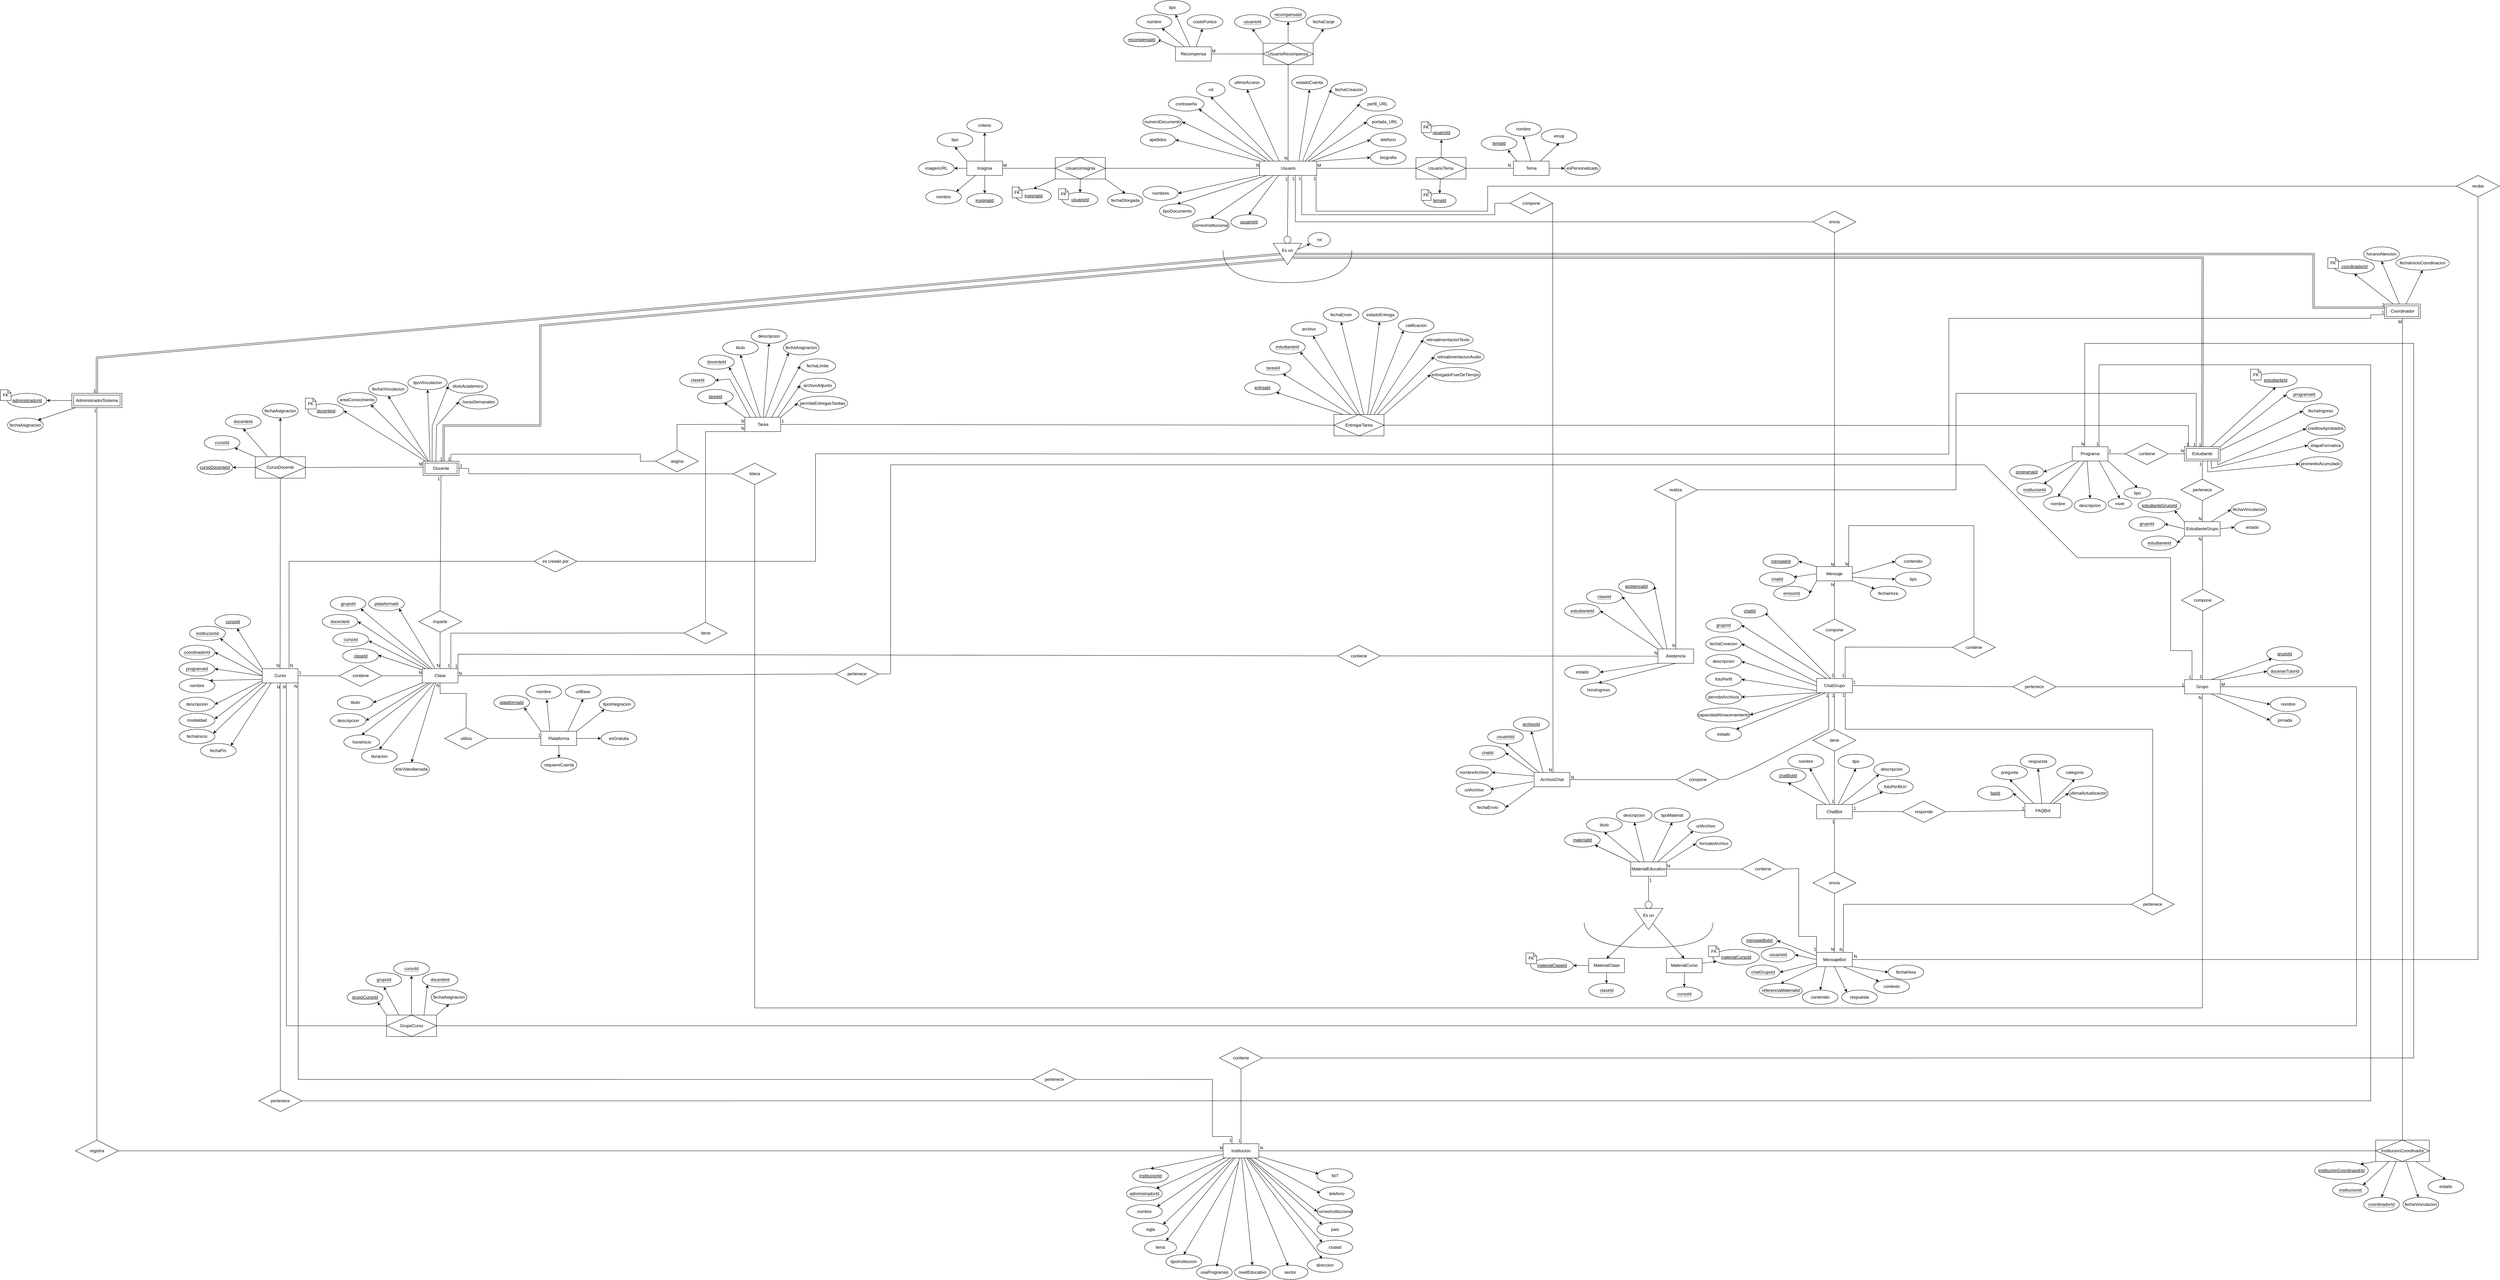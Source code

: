 <mxfile version="28.0.7">
  <diagram id="R2lEEEUBdFMjLlhIrx00" name="Page-1">
    <mxGraphModel dx="7315" dy="7595" grid="1" gridSize="10" guides="1" tooltips="1" connect="1" arrows="1" fold="1" page="1" pageScale="1" pageWidth="850" pageHeight="1100" math="0" shadow="0" extFonts="Permanent Marker^https://fonts.googleapis.com/css?family=Permanent+Marker">
      <root>
        <mxCell id="0" />
        <mxCell id="1" parent="0" />
        <mxCell id="ATPDctHjDe_tZaTQLYg7-54" value="institucionId" style="ellipse;whiteSpace=wrap;html=1;align=center;fontStyle=4;" parent="1" vertex="1">
          <mxGeometry x="216.87" y="1170" width="100" height="40" as="geometry" />
        </mxCell>
        <mxCell id="ATPDctHjDe_tZaTQLYg7-56" value="nombre" style="ellipse;whiteSpace=wrap;html=1;align=center;" parent="1" vertex="1">
          <mxGeometry x="200" y="1270" width="100" height="40" as="geometry" />
        </mxCell>
        <mxCell id="ATPDctHjDe_tZaTQLYg7-58" value="sigla" style="ellipse;whiteSpace=wrap;html=1;align=center;" parent="1" vertex="1">
          <mxGeometry x="216.87" y="1320" width="100" height="40" as="geometry" />
        </mxCell>
        <mxCell id="ATPDctHjDe_tZaTQLYg7-60" value="lema" style="ellipse;whiteSpace=wrap;html=1;align=center;" parent="1" vertex="1">
          <mxGeometry x="250.31" y="1370" width="89.38" height="40" as="geometry" />
        </mxCell>
        <mxCell id="ATPDctHjDe_tZaTQLYg7-83" value="nivelEducativo" style="ellipse;whiteSpace=wrap;html=1;align=center;" parent="1" vertex="1">
          <mxGeometry x="501.87" y="1440" width="100" height="40" as="geometry" />
        </mxCell>
        <mxCell id="ATPDctHjDe_tZaTQLYg7-85" value="sector" style="ellipse;whiteSpace=wrap;html=1;align=center;" parent="1" vertex="1">
          <mxGeometry x="607.5" y="1440" width="100" height="40" as="geometry" />
        </mxCell>
        <mxCell id="ATPDctHjDe_tZaTQLYg7-88" value="direccion" style="ellipse;whiteSpace=wrap;html=1;align=center;" parent="1" vertex="1">
          <mxGeometry x="705" y="1420" width="100" height="40" as="geometry" />
        </mxCell>
        <mxCell id="ATPDctHjDe_tZaTQLYg7-94" value="correoInstitucional" style="ellipse;whiteSpace=wrap;html=1;align=center;" parent="1" vertex="1">
          <mxGeometry x="732.5" y="1270" width="100" height="40" as="geometry" />
        </mxCell>
        <mxCell id="ATPDctHjDe_tZaTQLYg7-96" value="telefono" style="ellipse;whiteSpace=wrap;html=1;align=center;" parent="1" vertex="1">
          <mxGeometry x="737.5" y="1220" width="100" height="40" as="geometry" />
        </mxCell>
        <mxCell id="ATPDctHjDe_tZaTQLYg7-98" value="NIT" style="ellipse;whiteSpace=wrap;html=1;align=center;" parent="1" vertex="1">
          <mxGeometry x="732.5" y="1170" width="100" height="40" as="geometry" />
        </mxCell>
        <mxCell id="ATPDctHjDe_tZaTQLYg7-91" value="ciudad" style="ellipse;whiteSpace=wrap;html=1;align=center;" parent="1" vertex="1">
          <mxGeometry x="732.5" y="1370" width="100" height="40" as="geometry" />
        </mxCell>
        <mxCell id="ATPDctHjDe_tZaTQLYg7-90" value="pais" style="ellipse;whiteSpace=wrap;html=1;align=center;" parent="1" vertex="1">
          <mxGeometry x="732.5" y="1320" width="100" height="40" as="geometry" />
        </mxCell>
        <mxCell id="LewPVLKpu9hC1O8GUgil-18" value="&lt;span style=&quot;border-bottom: 1px dotted&quot;&gt;administradorId&lt;/span&gt;" style="ellipse;whiteSpace=wrap;html=1;align=center;" parent="1" vertex="1">
          <mxGeometry x="200" y="1220" width="100" height="40" as="geometry" />
        </mxCell>
        <mxCell id="3NcwyOSZlat6dOCYyIWV-23" value="" style="rounded=0;orthogonalLoop=1;jettySize=auto;html=1;exitX=0.38;exitY=0.041;exitDx=0;exitDy=0;entryX=0.5;entryY=1;entryDx=0;entryDy=0;exitPerimeter=0;" parent="1" source="lhHcM3C2uEgXGxLmE6ta-154" target="3NcwyOSZlat6dOCYyIWV-22" edge="1">
          <mxGeometry relative="1" as="geometry">
            <mxPoint x="1656.26" y="296.05" as="sourcePoint" />
          </mxGeometry>
        </mxCell>
        <mxCell id="3NcwyOSZlat6dOCYyIWV-69" style="edgeStyle=none;rounded=0;orthogonalLoop=1;jettySize=auto;html=1;entryX=0.5;entryY=1;entryDx=0;entryDy=0;exitX=0.25;exitY=0;exitDx=0;exitDy=0;" parent="1" source="lhHcM3C2uEgXGxLmE6ta-154" target="3NcwyOSZlat6dOCYyIWV-68" edge="1">
          <mxGeometry relative="1" as="geometry">
            <mxPoint x="1631.944" y="296.37" as="sourcePoint" />
          </mxGeometry>
        </mxCell>
        <mxCell id="3NcwyOSZlat6dOCYyIWV-73" value="" style="edgeStyle=none;rounded=0;orthogonalLoop=1;jettySize=auto;html=1;exitX=0;exitY=0;exitDx=0;exitDy=0;entryX=1;entryY=1;entryDx=0;entryDy=0;" parent="1" source="lhHcM3C2uEgXGxLmE6ta-154" target="lhHcM3C2uEgXGxLmE6ta-155" edge="1">
          <mxGeometry relative="1" as="geometry">
            <mxPoint x="1598.638" y="296.37" as="sourcePoint" />
            <mxPoint x="1537.5" y="283.08" as="targetPoint" />
          </mxGeometry>
        </mxCell>
        <mxCell id="3NcwyOSZlat6dOCYyIWV-89" style="edgeStyle=none;rounded=0;orthogonalLoop=1;jettySize=auto;html=1;entryX=0;entryY=1;entryDx=0;entryDy=0;exitX=0.75;exitY=0;exitDx=0;exitDy=0;" parent="1" source="lhHcM3C2uEgXGxLmE6ta-154" target="3NcwyOSZlat6dOCYyIWV-88" edge="1">
          <mxGeometry relative="1" as="geometry">
            <mxPoint x="1683.498" y="296.37" as="sourcePoint" />
          </mxGeometry>
        </mxCell>
        <mxCell id="cLRoCvXAYTtnO3edsNVs-38" style="rounded=0;orthogonalLoop=1;jettySize=auto;html=1;entryX=0.5;entryY=0;entryDx=0;entryDy=0;" parent="1" source="ATPDctHjDe_tZaTQLYg7-15" target="ATPDctHjDe_tZaTQLYg7-54" edge="1">
          <mxGeometry relative="1" as="geometry" />
        </mxCell>
        <mxCell id="cLRoCvXAYTtnO3edsNVs-39" style="rounded=0;orthogonalLoop=1;jettySize=auto;html=1;" parent="1" source="ATPDctHjDe_tZaTQLYg7-15" target="LewPVLKpu9hC1O8GUgil-18" edge="1">
          <mxGeometry relative="1" as="geometry" />
        </mxCell>
        <mxCell id="cLRoCvXAYTtnO3edsNVs-40" style="rounded=0;orthogonalLoop=1;jettySize=auto;html=1;entryX=1;entryY=0;entryDx=0;entryDy=0;" parent="1" source="ATPDctHjDe_tZaTQLYg7-15" target="ATPDctHjDe_tZaTQLYg7-56" edge="1">
          <mxGeometry relative="1" as="geometry">
            <mxPoint x="332.156" y="1272.601" as="targetPoint" />
          </mxGeometry>
        </mxCell>
        <mxCell id="cLRoCvXAYTtnO3edsNVs-41" style="rounded=0;orthogonalLoop=1;jettySize=auto;html=1;entryX=1;entryY=0;entryDx=0;entryDy=0;" parent="1" source="ATPDctHjDe_tZaTQLYg7-15" target="ATPDctHjDe_tZaTQLYg7-58" edge="1">
          <mxGeometry relative="1" as="geometry" />
        </mxCell>
        <mxCell id="cLRoCvXAYTtnO3edsNVs-42" style="rounded=0;orthogonalLoop=1;jettySize=auto;html=1;" parent="1" source="ATPDctHjDe_tZaTQLYg7-15" target="ATPDctHjDe_tZaTQLYg7-60" edge="1">
          <mxGeometry relative="1" as="geometry" />
        </mxCell>
        <mxCell id="cLRoCvXAYTtnO3edsNVs-43" style="rounded=0;orthogonalLoop=1;jettySize=auto;html=1;entryX=0.5;entryY=0;entryDx=0;entryDy=0;" parent="1" source="ATPDctHjDe_tZaTQLYg7-15" target="ATPDctHjDe_tZaTQLYg7-83" edge="1">
          <mxGeometry relative="1" as="geometry" />
        </mxCell>
        <mxCell id="cLRoCvXAYTtnO3edsNVs-46" style="edgeStyle=none;rounded=0;orthogonalLoop=1;jettySize=auto;html=1;entryX=0;entryY=0;entryDx=0;entryDy=0;" parent="1" source="ATPDctHjDe_tZaTQLYg7-15" target="ATPDctHjDe_tZaTQLYg7-91" edge="1">
          <mxGeometry relative="1" as="geometry" />
        </mxCell>
        <mxCell id="cLRoCvXAYTtnO3edsNVs-47" style="edgeStyle=none;rounded=0;orthogonalLoop=1;jettySize=auto;html=1;entryX=0;entryY=0;entryDx=0;entryDy=0;" parent="1" source="ATPDctHjDe_tZaTQLYg7-15" target="ATPDctHjDe_tZaTQLYg7-90" edge="1">
          <mxGeometry relative="1" as="geometry" />
        </mxCell>
        <mxCell id="cLRoCvXAYTtnO3edsNVs-48" style="edgeStyle=none;rounded=0;orthogonalLoop=1;jettySize=auto;html=1;entryX=0;entryY=0.5;entryDx=0;entryDy=0;" parent="1" source="ATPDctHjDe_tZaTQLYg7-15" target="ATPDctHjDe_tZaTQLYg7-94" edge="1">
          <mxGeometry relative="1" as="geometry" />
        </mxCell>
        <mxCell id="ATPDctHjDe_tZaTQLYg7-15" value="Institucion" style="whiteSpace=wrap;html=1;align=center;" parent="1" vertex="1">
          <mxGeometry x="470" y="1100" width="100" height="40" as="geometry" />
        </mxCell>
        <mxCell id="nNGgeQ_z0Uofp1EWI5dg-23" style="edgeStyle=none;rounded=0;orthogonalLoop=1;jettySize=auto;html=1;entryX=0.993;entryY=0.45;entryDx=0;entryDy=0;entryPerimeter=0;" parent="1" source="ATPDctHjDe_tZaTQLYg7-16" target="3NcwyOSZlat6dOCYyIWV-24" edge="1">
          <mxGeometry relative="1" as="geometry">
            <mxPoint x="-1857.5" y="-310" as="targetPoint" />
          </mxGeometry>
        </mxCell>
        <mxCell id="nNGgeQ_z0Uofp1EWI5dg-24" style="edgeStyle=none;rounded=0;orthogonalLoop=1;jettySize=auto;html=1;entryX=1.005;entryY=0.602;entryDx=0;entryDy=0;entryPerimeter=0;" parent="1" source="ATPDctHjDe_tZaTQLYg7-16" target="3NcwyOSZlat6dOCYyIWV-79" edge="1">
          <mxGeometry relative="1" as="geometry" />
        </mxCell>
        <mxCell id="nNGgeQ_z0Uofp1EWI5dg-25" style="edgeStyle=none;rounded=0;orthogonalLoop=1;jettySize=auto;html=1;entryX=1;entryY=0.5;entryDx=0;entryDy=0;" parent="1" source="ATPDctHjDe_tZaTQLYg7-16" target="3NcwyOSZlat6dOCYyIWV-60" edge="1">
          <mxGeometry relative="1" as="geometry" />
        </mxCell>
        <mxCell id="nNGgeQ_z0Uofp1EWI5dg-26" style="edgeStyle=none;rounded=0;orthogonalLoop=1;jettySize=auto;html=1;entryX=1;entryY=1;entryDx=0;entryDy=0;" parent="1" source="ATPDctHjDe_tZaTQLYg7-16" target="3NcwyOSZlat6dOCYyIWV-62" edge="1">
          <mxGeometry relative="1" as="geometry" />
        </mxCell>
        <mxCell id="nNGgeQ_z0Uofp1EWI5dg-128" style="edgeStyle=none;rounded=0;orthogonalLoop=1;jettySize=auto;html=1;entryX=1;entryY=0.5;entryDx=0;entryDy=0;" parent="1" source="ATPDctHjDe_tZaTQLYg7-16" target="3NcwyOSZlat6dOCYyIWV-58" edge="1">
          <mxGeometry relative="1" as="geometry" />
        </mxCell>
        <mxCell id="nNGgeQ_z0Uofp1EWI5dg-131" style="edgeStyle=none;rounded=0;orthogonalLoop=1;jettySize=auto;html=1;entryX=0.5;entryY=0;entryDx=0;entryDy=0;" parent="1" source="ATPDctHjDe_tZaTQLYg7-16" target="3NcwyOSZlat6dOCYyIWV-83" edge="1">
          <mxGeometry relative="1" as="geometry" />
        </mxCell>
        <mxCell id="nNGgeQ_z0Uofp1EWI5dg-132" style="edgeStyle=none;rounded=0;orthogonalLoop=1;jettySize=auto;html=1;entryX=0.5;entryY=0;entryDx=0;entryDy=0;exitX=0.331;exitY=1.014;exitDx=0;exitDy=0;exitPerimeter=0;" parent="1" source="ATPDctHjDe_tZaTQLYg7-16" target="3NcwyOSZlat6dOCYyIWV-84" edge="1">
          <mxGeometry relative="1" as="geometry" />
        </mxCell>
        <mxCell id="nNGgeQ_z0Uofp1EWI5dg-133" style="edgeStyle=none;rounded=0;orthogonalLoop=1;jettySize=auto;html=1;entryX=0.5;entryY=0;entryDx=0;entryDy=0;exitX=0.375;exitY=1.002;exitDx=0;exitDy=0;exitPerimeter=0;" parent="1" source="ATPDctHjDe_tZaTQLYg7-16" target="lhHcM3C2uEgXGxLmE6ta-150" edge="1">
          <mxGeometry relative="1" as="geometry" />
        </mxCell>
        <mxCell id="ATPDctHjDe_tZaTQLYg7-16" value="Clase" style="whiteSpace=wrap;html=1;align=center;" parent="1" vertex="1">
          <mxGeometry x="-1770" y="-229.61" width="100" height="40" as="geometry" />
        </mxCell>
        <mxCell id="uweEdrjmGyDk9FknyMfa-10" value="" style="edgeStyle=none;rounded=0;orthogonalLoop=1;jettySize=auto;html=1;exitX=0.75;exitY=0;exitDx=0;exitDy=0;entryX=0;entryY=1;entryDx=0;entryDy=0;" parent="1" source="ATPDctHjDe_tZaTQLYg7-18" target="3NcwyOSZlat6dOCYyIWV-28" edge="1">
          <mxGeometry relative="1" as="geometry" />
        </mxCell>
        <mxCell id="uweEdrjmGyDk9FknyMfa-11" value="" style="edgeStyle=none;rounded=0;orthogonalLoop=1;jettySize=auto;html=1;entryX=0;entryY=0.5;entryDx=0;entryDy=0;exitX=0.75;exitY=1;exitDx=0;exitDy=0;" parent="1" source="ATPDctHjDe_tZaTQLYg7-18" target="3NcwyOSZlat6dOCYyIWV-52" edge="1">
          <mxGeometry relative="1" as="geometry" />
        </mxCell>
        <mxCell id="uweEdrjmGyDk9FknyMfa-15" style="edgeStyle=none;rounded=0;orthogonalLoop=1;jettySize=auto;html=1;entryX=0;entryY=0.5;entryDx=0;entryDy=0;exitX=1;exitY=0;exitDx=0;exitDy=0;" parent="1" source="ATPDctHjDe_tZaTQLYg7-18" target="r4UBVDKsR3cZlr3CP-WO-3" edge="1">
          <mxGeometry relative="1" as="geometry">
            <mxPoint x="3398.75" y="-222.11" as="targetPoint" />
          </mxGeometry>
        </mxCell>
        <mxCell id="ATPDctHjDe_tZaTQLYg7-18" value="Grupo" style="whiteSpace=wrap;html=1;align=center;" parent="1" vertex="1">
          <mxGeometry x="3159.38" y="-198.89" width="100" height="40" as="geometry" />
        </mxCell>
        <mxCell id="ATPDctHjDe_tZaTQLYg7-53" value="administradorId" style="ellipse;whiteSpace=wrap;html=1;align=center;fontStyle=4;" parent="1" vertex="1">
          <mxGeometry x="-2930" y="-1000.15" width="110" height="40" as="geometry" />
        </mxCell>
        <mxCell id="ATPDctHjDe_tZaTQLYg7-81" value="horarioAtencion" style="ellipse;whiteSpace=wrap;html=1;align=center;" parent="1" vertex="1">
          <mxGeometry x="3660" y="-1410.0" width="100" height="40" as="geometry" />
        </mxCell>
        <mxCell id="cLRoCvXAYTtnO3edsNVs-83" style="edgeStyle=none;rounded=0;orthogonalLoop=1;jettySize=auto;html=1;entryX=0.5;entryY=0;entryDx=0;entryDy=0;exitX=0.332;exitY=0.996;exitDx=0;exitDy=0;exitPerimeter=0;" parent="1" source="ATPDctHjDe_tZaTQLYg7-100" target="ATPDctHjDe_tZaTQLYg7-103" edge="1">
          <mxGeometry relative="1" as="geometry" />
        </mxCell>
        <mxCell id="cLRoCvXAYTtnO3edsNVs-84" style="edgeStyle=none;rounded=0;orthogonalLoop=1;jettySize=auto;html=1;entryX=0.5;entryY=0;entryDx=0;entryDy=0;exitX=0.25;exitY=1;exitDx=0;exitDy=0;" parent="1" source="ATPDctHjDe_tZaTQLYg7-100" target="ATPDctHjDe_tZaTQLYg7-105" edge="1">
          <mxGeometry relative="1" as="geometry" />
        </mxCell>
        <mxCell id="cLRoCvXAYTtnO3edsNVs-85" style="edgeStyle=none;rounded=0;orthogonalLoop=1;jettySize=auto;html=1;entryX=1;entryY=0.5;entryDx=0;entryDy=0;exitX=0;exitY=1;exitDx=0;exitDy=0;" parent="1" source="ATPDctHjDe_tZaTQLYg7-100" target="ATPDctHjDe_tZaTQLYg7-107" edge="1">
          <mxGeometry relative="1" as="geometry" />
        </mxCell>
        <mxCell id="cLRoCvXAYTtnO3edsNVs-86" style="edgeStyle=none;rounded=0;orthogonalLoop=1;jettySize=auto;html=1;entryX=1;entryY=0.5;entryDx=0;entryDy=0;exitX=0;exitY=0;exitDx=0;exitDy=0;" parent="1" source="ATPDctHjDe_tZaTQLYg7-100" target="cLRoCvXAYTtnO3edsNVs-2" edge="1">
          <mxGeometry relative="1" as="geometry" />
        </mxCell>
        <mxCell id="cLRoCvXAYTtnO3edsNVs-87" style="edgeStyle=none;rounded=0;orthogonalLoop=1;jettySize=auto;html=1;entryX=0;entryY=0.5;entryDx=0;entryDy=0;exitX=1;exitY=0;exitDx=0;exitDy=0;" parent="1" source="ATPDctHjDe_tZaTQLYg7-100" target="ATPDctHjDe_tZaTQLYg7-123" edge="1">
          <mxGeometry relative="1" as="geometry" />
        </mxCell>
        <mxCell id="cLRoCvXAYTtnO3edsNVs-89" style="edgeStyle=none;rounded=0;orthogonalLoop=1;jettySize=auto;html=1;entryX=0;entryY=0.5;entryDx=0;entryDy=0;exitX=0.847;exitY=0.005;exitDx=0;exitDy=0;exitPerimeter=0;" parent="1" source="ATPDctHjDe_tZaTQLYg7-100" target="ATPDctHjDe_tZaTQLYg7-122" edge="1">
          <mxGeometry relative="1" as="geometry" />
        </mxCell>
        <mxCell id="cLRoCvXAYTtnO3edsNVs-90" style="edgeStyle=none;rounded=0;orthogonalLoop=1;jettySize=auto;html=1;entryX=0;entryY=0.5;entryDx=0;entryDy=0;exitX=0.798;exitY=-0.001;exitDx=0;exitDy=0;exitPerimeter=0;" parent="1" source="ATPDctHjDe_tZaTQLYg7-100" target="ATPDctHjDe_tZaTQLYg7-121" edge="1">
          <mxGeometry relative="1" as="geometry" />
        </mxCell>
        <mxCell id="cLRoCvXAYTtnO3edsNVs-94" style="edgeStyle=none;rounded=0;orthogonalLoop=1;jettySize=auto;html=1;entryX=1;entryY=1;entryDx=0;entryDy=0;exitX=0.182;exitY=0.024;exitDx=0;exitDy=0;exitPerimeter=0;" parent="1" source="ATPDctHjDe_tZaTQLYg7-100" target="ATPDctHjDe_tZaTQLYg7-109" edge="1">
          <mxGeometry relative="1" as="geometry" />
        </mxCell>
        <mxCell id="cLRoCvXAYTtnO3edsNVs-95" style="edgeStyle=none;rounded=0;orthogonalLoop=1;jettySize=auto;html=1;entryX=0.5;entryY=1;entryDx=0;entryDy=0;exitX=0.25;exitY=0;exitDx=0;exitDy=0;" parent="1" source="ATPDctHjDe_tZaTQLYg7-100" target="ATPDctHjDe_tZaTQLYg7-111" edge="1">
          <mxGeometry relative="1" as="geometry" />
        </mxCell>
        <mxCell id="cLRoCvXAYTtnO3edsNVs-96" style="edgeStyle=none;rounded=0;orthogonalLoop=1;jettySize=auto;html=1;entryX=0.5;entryY=1;entryDx=0;entryDy=0;exitX=0.688;exitY=0;exitDx=0;exitDy=0;exitPerimeter=0;" parent="1" source="ATPDctHjDe_tZaTQLYg7-100" target="ATPDctHjDe_tZaTQLYg7-113" edge="1">
          <mxGeometry relative="1" as="geometry" />
        </mxCell>
        <mxCell id="ATPDctHjDe_tZaTQLYg7-100" value="Usuario" style="whiteSpace=wrap;html=1;align=center;" parent="1" vertex="1">
          <mxGeometry x="571.87" y="-1650" width="160" height="40" as="geometry" />
        </mxCell>
        <mxCell id="ATPDctHjDe_tZaTQLYg7-103" value="usuarioId" style="ellipse;whiteSpace=wrap;html=1;align=center;fontStyle=4;" parent="1" vertex="1">
          <mxGeometry x="491.87" y="-1500.0" width="100" height="40" as="geometry" />
        </mxCell>
        <mxCell id="ATPDctHjDe_tZaTQLYg7-105" value="correoInstitucional" style="ellipse;whiteSpace=wrap;html=1;align=center;" parent="1" vertex="1">
          <mxGeometry x="384.37" y="-1490" width="102.5" height="40" as="geometry" />
        </mxCell>
        <mxCell id="ATPDctHjDe_tZaTQLYg7-107" value="nombres" style="ellipse;whiteSpace=wrap;html=1;align=center;" parent="1" vertex="1">
          <mxGeometry x="245.62" y="-1580" width="98.75" height="40" as="geometry" />
        </mxCell>
        <mxCell id="ATPDctHjDe_tZaTQLYg7-109" value="contraseña" style="ellipse;whiteSpace=wrap;html=1;align=center;" parent="1" vertex="1">
          <mxGeometry x="316.87" y="-1830" width="100" height="40" as="geometry" />
        </mxCell>
        <mxCell id="ATPDctHjDe_tZaTQLYg7-111" value="rol" style="ellipse;whiteSpace=wrap;html=1;align=center;" parent="1" vertex="1">
          <mxGeometry x="395.62" y="-1870" width="80" height="40" as="geometry" />
        </mxCell>
        <mxCell id="ATPDctHjDe_tZaTQLYg7-113" value="estadoCuenta" style="ellipse;whiteSpace=wrap;html=1;align=center;" parent="1" vertex="1">
          <mxGeometry x="661.87" y="-1890" width="100" height="40" as="geometry" />
        </mxCell>
        <mxCell id="ATPDctHjDe_tZaTQLYg7-115" value="fechaCreacion" style="ellipse;whiteSpace=wrap;html=1;align=center;" parent="1" vertex="1">
          <mxGeometry x="771.87" y="-1870" width="100" height="40" as="geometry" />
        </mxCell>
        <mxCell id="ATPDctHjDe_tZaTQLYg7-117" value="ultimoAcceso" style="ellipse;whiteSpace=wrap;html=1;align=center;" parent="1" vertex="1">
          <mxGeometry x="486.87" y="-1890" width="100" height="40" as="geometry" />
        </mxCell>
        <mxCell id="ATPDctHjDe_tZaTQLYg7-119" value="telefono" style="ellipse;whiteSpace=wrap;html=1;align=center;" parent="1" vertex="1">
          <mxGeometry x="881.87" y="-1729.7" width="100" height="40" as="geometry" />
        </mxCell>
        <mxCell id="ATPDctHjDe_tZaTQLYg7-121" value="perfil_URL" style="ellipse;whiteSpace=wrap;html=1;align=center;" parent="1" vertex="1">
          <mxGeometry x="851.87" y="-1830" width="100" height="40" as="geometry" />
        </mxCell>
        <mxCell id="ATPDctHjDe_tZaTQLYg7-122" value="portada_URL" style="ellipse;whiteSpace=wrap;html=1;align=center;" parent="1" vertex="1">
          <mxGeometry x="871.87" y="-1780.0" width="100" height="40" as="geometry" />
        </mxCell>
        <mxCell id="ATPDctHjDe_tZaTQLYg7-123" value="biografia" style="ellipse;whiteSpace=wrap;html=1;align=center;" parent="1" vertex="1">
          <mxGeometry x="881.87" y="-1680" width="100" height="40" as="geometry" />
        </mxCell>
        <mxCell id="ATPDctHjDe_tZaTQLYg7-135" style="edgeStyle=none;rounded=0;orthogonalLoop=1;jettySize=auto;html=1;entryX=0.745;entryY=0.967;entryDx=0;entryDy=0;exitX=0.099;exitY=0;exitDx=0;exitDy=0;exitPerimeter=0;entryPerimeter=0;" parent="1" source="ATPDctHjDe_tZaTQLYg7-127" target="ATPDctHjDe_tZaTQLYg7-134" edge="1">
          <mxGeometry relative="1" as="geometry" />
        </mxCell>
        <mxCell id="ATPDctHjDe_tZaTQLYg7-137" style="edgeStyle=none;rounded=0;orthogonalLoop=1;jettySize=auto;html=1;entryX=0.5;entryY=1;entryDx=0;entryDy=0;exitX=0.5;exitY=0;exitDx=0;exitDy=0;" parent="1" source="ATPDctHjDe_tZaTQLYg7-127" target="ATPDctHjDe_tZaTQLYg7-136" edge="1">
          <mxGeometry relative="1" as="geometry" />
        </mxCell>
        <mxCell id="ATPDctHjDe_tZaTQLYg7-127" value="Tema" style="whiteSpace=wrap;html=1;align=center;" parent="1" vertex="1">
          <mxGeometry x="1281.87" y="-1650" width="100" height="40" as="geometry" />
        </mxCell>
        <mxCell id="ATPDctHjDe_tZaTQLYg7-129" value="" style="endArrow=none;html=1;rounded=0;entryX=0;entryY=0.5;entryDx=0;entryDy=0;exitX=1;exitY=0.5;exitDx=0;exitDy=0;" parent="1" source="ATPDctHjDe_tZaTQLYg7-100" target="LewPVLKpu9hC1O8GUgil-30" edge="1">
          <mxGeometry relative="1" as="geometry">
            <mxPoint x="789.37" y="-1490" as="sourcePoint" />
            <mxPoint x="669.37" y="-1520" as="targetPoint" />
          </mxGeometry>
        </mxCell>
        <mxCell id="ATPDctHjDe_tZaTQLYg7-130" value="M" style="resizable=0;html=1;whiteSpace=wrap;align=left;verticalAlign=bottom;" parent="ATPDctHjDe_tZaTQLYg7-129" connectable="0" vertex="1">
          <mxGeometry x="-1" relative="1" as="geometry">
            <mxPoint as="offset" />
          </mxGeometry>
        </mxCell>
        <mxCell id="ATPDctHjDe_tZaTQLYg7-131" value="" style="endArrow=none;html=1;rounded=0;exitX=1;exitY=0.5;exitDx=0;exitDy=0;entryX=0;entryY=0.5;entryDx=0;entryDy=0;" parent="1" source="LewPVLKpu9hC1O8GUgil-30" target="ATPDctHjDe_tZaTQLYg7-127" edge="1">
          <mxGeometry relative="1" as="geometry">
            <mxPoint x="1099.37" y="-1500" as="sourcePoint" />
            <mxPoint x="1404.37" y="-1500" as="targetPoint" />
          </mxGeometry>
        </mxCell>
        <mxCell id="ATPDctHjDe_tZaTQLYg7-132" value="N" style="resizable=0;html=1;whiteSpace=wrap;align=right;verticalAlign=bottom;" parent="ATPDctHjDe_tZaTQLYg7-131" connectable="0" vertex="1">
          <mxGeometry x="1" relative="1" as="geometry">
            <mxPoint x="-5" as="offset" />
          </mxGeometry>
        </mxCell>
        <mxCell id="ATPDctHjDe_tZaTQLYg7-134" value="temaId" style="ellipse;whiteSpace=wrap;html=1;align=center;fontStyle=4;" parent="1" vertex="1">
          <mxGeometry x="1191.87" y="-1720" width="100" height="40" as="geometry" />
        </mxCell>
        <mxCell id="ATPDctHjDe_tZaTQLYg7-136" value="nombre" style="ellipse;whiteSpace=wrap;html=1;align=center;" parent="1" vertex="1">
          <mxGeometry x="1260" y="-1760" width="100" height="40" as="geometry" />
        </mxCell>
        <mxCell id="ATPDctHjDe_tZaTQLYg7-155" value="etapaFormativa" style="ellipse;whiteSpace=wrap;html=1;align=center;" parent="1" vertex="1">
          <mxGeometry x="3503.75" y="-874.46" width="100" height="40" as="geometry" />
        </mxCell>
        <mxCell id="LewPVLKpu9hC1O8GUgil-1" value="fechaAsignacion" style="ellipse;whiteSpace=wrap;html=1;align=center;" parent="1" vertex="1">
          <mxGeometry x="-2930" y="-931" width="100" height="40" as="geometry" />
        </mxCell>
        <mxCell id="LewPVLKpu9hC1O8GUgil-2" value="fechaIngreso" style="ellipse;whiteSpace=wrap;html=1;align=center;" parent="1" vertex="1">
          <mxGeometry x="3490" y="-971.0" width="100" height="40" as="geometry" />
        </mxCell>
        <mxCell id="LewPVLKpu9hC1O8GUgil-3" value="fechaInicioCoordinacion" style="ellipse;whiteSpace=wrap;html=1;align=center;" parent="1" vertex="1">
          <mxGeometry x="3750" y="-1384.85" width="150" height="40" as="geometry" />
        </mxCell>
        <mxCell id="cLRoCvXAYTtnO3edsNVs-57" style="edgeStyle=none;rounded=0;orthogonalLoop=1;jettySize=auto;html=1;entryX=0.5;entryY=1;entryDx=0;entryDy=0;exitX=0.75;exitY=0;exitDx=0;exitDy=0;" parent="1" source="LewPVLKpu9hC1O8GUgil-9" target="LewPVLKpu9hC1O8GUgil-22" edge="1">
          <mxGeometry relative="1" as="geometry" />
        </mxCell>
        <mxCell id="cLRoCvXAYTtnO3edsNVs-59" style="edgeStyle=none;rounded=0;orthogonalLoop=1;jettySize=auto;html=1;exitX=1;exitY=0.25;exitDx=0;exitDy=0;entryX=0;entryY=0.5;entryDx=0;entryDy=0;" parent="1" source="LewPVLKpu9hC1O8GUgil-9" target="LewPVLKpu9hC1O8GUgil-2" edge="1">
          <mxGeometry relative="1" as="geometry" />
        </mxCell>
        <mxCell id="cLRoCvXAYTtnO3edsNVs-61" style="edgeStyle=none;rounded=0;orthogonalLoop=1;jettySize=auto;html=1;exitX=0.929;exitY=0.997;exitDx=0;exitDy=0;entryX=0;entryY=0.5;entryDx=0;entryDy=0;exitPerimeter=0;" parent="1" source="LewPVLKpu9hC1O8GUgil-9" target="cLRoCvXAYTtnO3edsNVs-27" edge="1">
          <mxGeometry relative="1" as="geometry">
            <Array as="points">
              <mxPoint x="3252" y="-800" />
            </Array>
          </mxGeometry>
        </mxCell>
        <mxCell id="cLRoCvXAYTtnO3edsNVs-64" style="edgeStyle=none;rounded=0;orthogonalLoop=1;jettySize=auto;html=1;exitX=0.648;exitY=0.999;exitDx=0;exitDy=0;exitPerimeter=0;entryX=0;entryY=0.5;entryDx=0;entryDy=0;" parent="1" source="LewPVLKpu9hC1O8GUgil-9" target="cLRoCvXAYTtnO3edsNVs-31" edge="1">
          <mxGeometry relative="1" as="geometry">
            <Array as="points">
              <mxPoint x="3224" y="-780" />
            </Array>
          </mxGeometry>
        </mxCell>
        <mxCell id="nNGgeQ_z0Uofp1EWI5dg-20" style="edgeStyle=none;rounded=0;orthogonalLoop=1;jettySize=auto;html=1;entryX=0;entryY=0.5;entryDx=0;entryDy=0;exitX=1;exitY=0;exitDx=0;exitDy=0;" parent="1" source="LewPVLKpu9hC1O8GUgil-9" target="nNGgeQ_z0Uofp1EWI5dg-19" edge="1">
          <mxGeometry relative="1" as="geometry" />
        </mxCell>
        <mxCell id="LewPVLKpu9hC1O8GUgil-9" value="Estudiante" style="shape=ext;margin=3;double=1;whiteSpace=wrap;html=1;align=center;" parent="1" vertex="1">
          <mxGeometry x="3158.75" y="-850.88" width="100" height="40" as="geometry" />
        </mxCell>
        <mxCell id="cLRoCvXAYTtnO3edsNVs-13" style="rounded=0;orthogonalLoop=1;jettySize=auto;html=1;entryX=0.5;entryY=1;entryDx=0;entryDy=0;" parent="1" source="LewPVLKpu9hC1O8GUgil-17" target="LewPVLKpu9hC1O8GUgil-3" edge="1">
          <mxGeometry relative="1" as="geometry" />
        </mxCell>
        <mxCell id="cLRoCvXAYTtnO3edsNVs-15" style="rounded=0;orthogonalLoop=1;jettySize=auto;html=1;entryX=0.5;entryY=1;entryDx=0;entryDy=0;" parent="1" source="LewPVLKpu9hC1O8GUgil-17" target="ATPDctHjDe_tZaTQLYg7-81" edge="1">
          <mxGeometry relative="1" as="geometry" />
        </mxCell>
        <mxCell id="LewPVLKpu9hC1O8GUgil-17" value="Coordinador" style="shape=ext;margin=3;double=1;whiteSpace=wrap;html=1;align=center;" parent="1" vertex="1">
          <mxGeometry x="3718.75" y="-1250" width="100" height="40" as="geometry" />
        </mxCell>
        <mxCell id="LewPVLKpu9hC1O8GUgil-21" value="FK" style="shape=note;size=9;whiteSpace=wrap;html=1;" parent="1" vertex="1">
          <mxGeometry x="-2950" y="-1010.15" width="30" height="30.3" as="geometry" />
        </mxCell>
        <mxCell id="LewPVLKpu9hC1O8GUgil-22" value="estudianteId" style="ellipse;whiteSpace=wrap;html=1;align=center;fontStyle=4;" parent="1" vertex="1">
          <mxGeometry x="3353.75" y="-1056.62" width="120" height="40" as="geometry" />
        </mxCell>
        <mxCell id="LewPVLKpu9hC1O8GUgil-23" value="FK" style="shape=note;size=9;whiteSpace=wrap;html=1;" parent="1" vertex="1">
          <mxGeometry x="3343.75" y="-1067.62" width="30" height="30.3" as="geometry" />
        </mxCell>
        <mxCell id="LewPVLKpu9hC1O8GUgil-25" value="coordinadorId" style="ellipse;whiteSpace=wrap;html=1;align=center;fontStyle=4;" parent="1" vertex="1">
          <mxGeometry x="3577.5" y="-1374.69" width="112.5" height="40" as="geometry" />
        </mxCell>
        <mxCell id="LewPVLKpu9hC1O8GUgil-26" value="FK" style="shape=note;size=9;whiteSpace=wrap;html=1;" parent="1" vertex="1">
          <mxGeometry x="3560" y="-1380" width="30" height="30.3" as="geometry" />
        </mxCell>
        <mxCell id="LewPVLKpu9hC1O8GUgil-27" value="docenteid" style="ellipse;whiteSpace=wrap;html=1;align=center;fontStyle=4;" parent="1" vertex="1">
          <mxGeometry x="-2089.37" y="-971.31" width="100" height="40" as="geometry" />
        </mxCell>
        <mxCell id="LewPVLKpu9hC1O8GUgil-29" value="FK" style="shape=note;size=9;whiteSpace=wrap;html=1;" parent="1" vertex="1">
          <mxGeometry x="-2096.87" y="-986.61" width="30" height="30.3" as="geometry" />
        </mxCell>
        <mxCell id="LewPVLKpu9hC1O8GUgil-38" style="rounded=0;orthogonalLoop=1;jettySize=auto;html=1;entryX=0.5;entryY=1;entryDx=0;entryDy=0;entryPerimeter=0;" parent="1" source="LewPVLKpu9hC1O8GUgil-30" target="cLRoCvXAYTtnO3edsNVs-98" edge="1">
          <mxGeometry relative="1" as="geometry">
            <mxPoint x="1079.37" y="-1712" as="targetPoint" />
          </mxGeometry>
        </mxCell>
        <mxCell id="LewPVLKpu9hC1O8GUgil-39" value="" style="rounded=0;orthogonalLoop=1;jettySize=auto;html=1;entryX=0.5;entryY=0;entryDx=0;entryDy=0;" parent="1" source="LewPVLKpu9hC1O8GUgil-30" target="cLRoCvXAYTtnO3edsNVs-99" edge="1">
          <mxGeometry relative="1" as="geometry">
            <mxPoint x="1079.37" y="-1560" as="targetPoint" />
          </mxGeometry>
        </mxCell>
        <mxCell id="LewPVLKpu9hC1O8GUgil-30" value="UsuarioTema" style="shape=associativeEntity;whiteSpace=wrap;html=1;align=center;" parent="1" vertex="1">
          <mxGeometry x="1009.37" y="-1660" width="140" height="60" as="geometry" />
        </mxCell>
        <mxCell id="cLRoCvXAYTtnO3edsNVs-8" style="rounded=0;orthogonalLoop=1;jettySize=auto;html=1;entryX=1;entryY=0.5;entryDx=0;entryDy=0;" parent="1" source="LewPVLKpu9hC1O8GUgil-41" target="ATPDctHjDe_tZaTQLYg7-53" edge="1">
          <mxGeometry relative="1" as="geometry" />
        </mxCell>
        <mxCell id="cLRoCvXAYTtnO3edsNVs-9" style="rounded=0;orthogonalLoop=1;jettySize=auto;html=1;entryX=1;entryY=0;entryDx=0;entryDy=0;" parent="1" source="LewPVLKpu9hC1O8GUgil-41" target="LewPVLKpu9hC1O8GUgil-1" edge="1">
          <mxGeometry relative="1" as="geometry" />
        </mxCell>
        <mxCell id="LewPVLKpu9hC1O8GUgil-41" value="AdministradorSistema" style="shape=ext;margin=3;double=1;whiteSpace=wrap;html=1;align=center;" parent="1" vertex="1">
          <mxGeometry x="-2750" y="-1000.15" width="140" height="40" as="geometry" />
        </mxCell>
        <mxCell id="3NcwyOSZlat6dOCYyIWV-144" style="edgeStyle=none;rounded=0;orthogonalLoop=1;jettySize=auto;html=1;" parent="1" source="LewPVLKpu9hC1O8GUgil-42" target="3NcwyOSZlat6dOCYyIWV-143" edge="1">
          <mxGeometry relative="1" as="geometry" />
        </mxCell>
        <mxCell id="LewPVLKpu9hC1O8GUgil-42" value="" style="triangle;whiteSpace=wrap;html=1;rotation=90;" parent="1" vertex="1">
          <mxGeometry x="620" y="-1430" width="60" height="80" as="geometry" />
        </mxCell>
        <mxCell id="cLRoCvXAYTtnO3edsNVs-68" value="" style="edgeStyle=none;rounded=0;orthogonalLoop=1;jettySize=auto;html=1;exitX=0.355;exitY=0.003;exitDx=0;exitDy=0;exitPerimeter=0;entryX=0;entryY=0.5;entryDx=0;entryDy=0;" parent="1" source="LewPVLKpu9hC1O8GUgil-43" target="cLRoCvXAYTtnO3edsNVs-22" edge="1">
          <mxGeometry relative="1" as="geometry">
            <mxPoint x="-1666.87" y="-795.91" as="sourcePoint" />
            <Array as="points">
              <mxPoint x="-1730" y="-910" />
            </Array>
          </mxGeometry>
        </mxCell>
        <mxCell id="cLRoCvXAYTtnO3edsNVs-71" style="edgeStyle=none;rounded=0;orthogonalLoop=1;jettySize=auto;html=1;entryX=0.5;entryY=1;entryDx=0;entryDy=0;exitX=0.195;exitY=0.002;exitDx=0;exitDy=0;exitPerimeter=0;" parent="1" source="LewPVLKpu9hC1O8GUgil-43" target="cLRoCvXAYTtnO3edsNVs-20" edge="1">
          <mxGeometry relative="1" as="geometry" />
        </mxCell>
        <mxCell id="LewPVLKpu9hC1O8GUgil-43" value="Docente" style="shape=ext;margin=3;double=1;whiteSpace=wrap;html=1;align=center;" parent="1" vertex="1">
          <mxGeometry x="-1767.5" y="-810" width="100" height="40" as="geometry" />
        </mxCell>
        <mxCell id="LewPVLKpu9hC1O8GUgil-44" value="" style="ellipse;whiteSpace=wrap;html=1;aspect=fixed;" parent="1" vertex="1">
          <mxGeometry x="640" y="-1440" width="20" height="20" as="geometry" />
        </mxCell>
        <mxCell id="LewPVLKpu9hC1O8GUgil-63" value="" style="endArrow=none;html=1;rounded=0;curved=1;edgeStyle=orthogonalEdgeStyle;" parent="1" edge="1">
          <mxGeometry width="50" height="50" relative="1" as="geometry">
            <mxPoint x="470" y="-1400" as="sourcePoint" />
            <mxPoint x="830" y="-1400" as="targetPoint" />
            <Array as="points">
              <mxPoint x="470" y="-1310" />
              <mxPoint x="830" y="-1310" />
            </Array>
          </mxGeometry>
        </mxCell>
        <mxCell id="LewPVLKpu9hC1O8GUgil-64" value="Es un" style="text;strokeColor=none;align=center;fillColor=none;html=1;verticalAlign=middle;whiteSpace=wrap;rounded=0;" parent="1" vertex="1">
          <mxGeometry x="610" y="-1420" width="80" height="40" as="geometry" />
        </mxCell>
        <mxCell id="cLRoCvXAYTtnO3edsNVs-2" value="apellidos" style="ellipse;whiteSpace=wrap;html=1;align=center;" parent="1" vertex="1">
          <mxGeometry x="238.12" y="-1729.7" width="98.75" height="40" as="geometry" />
        </mxCell>
        <mxCell id="cLRoCvXAYTtnO3edsNVs-4" value="tipoDocumento" style="ellipse;whiteSpace=wrap;html=1;align=center;" parent="1" vertex="1">
          <mxGeometry x="291.87" y="-1530.3" width="100" height="40" as="geometry" />
        </mxCell>
        <mxCell id="cLRoCvXAYTtnO3edsNVs-5" value="numeroDocumento" style="ellipse;whiteSpace=wrap;html=1;align=center;" parent="1" vertex="1">
          <mxGeometry x="245.62" y="-1780" width="110" height="40" as="geometry" />
        </mxCell>
        <mxCell id="cLRoCvXAYTtnO3edsNVs-10" style="rounded=0;orthogonalLoop=1;jettySize=auto;html=1;entryX=0.5;entryY=1;entryDx=0;entryDy=0;" parent="1" source="LewPVLKpu9hC1O8GUgil-17" target="LewPVLKpu9hC1O8GUgil-25" edge="1">
          <mxGeometry relative="1" as="geometry" />
        </mxCell>
        <mxCell id="cLRoCvXAYTtnO3edsNVs-16" value="fechaVinculacion" style="ellipse;whiteSpace=wrap;html=1;align=center;" parent="1" vertex="1">
          <mxGeometry x="-1920" y="-1032.47" width="110" height="40" as="geometry" />
        </mxCell>
        <mxCell id="cLRoCvXAYTtnO3edsNVs-18" value="tituloAcademico" style="ellipse;whiteSpace=wrap;html=1;align=center;" parent="1" vertex="1">
          <mxGeometry x="-1697.5" y="-1040.15" width="110" height="40" as="geometry" />
        </mxCell>
        <mxCell id="cLRoCvXAYTtnO3edsNVs-20" value="tipoVinculacion" style="ellipse;whiteSpace=wrap;html=1;align=center;" parent="1" vertex="1">
          <mxGeometry x="-1810" y="-1050.15" width="110" height="40" as="geometry" />
        </mxCell>
        <mxCell id="cLRoCvXAYTtnO3edsNVs-22" value="horasSemanales" style="ellipse;whiteSpace=wrap;html=1;align=center;" parent="1" vertex="1">
          <mxGeometry x="-1667.5" y="-996.31" width="110" height="40" as="geometry" />
        </mxCell>
        <mxCell id="cLRoCvXAYTtnO3edsNVs-27" value="creditosAprobados" style="ellipse;whiteSpace=wrap;html=1;align=center;" parent="1" vertex="1">
          <mxGeometry x="3498.75" y="-921.61" width="110" height="40" as="geometry" />
        </mxCell>
        <mxCell id="cLRoCvXAYTtnO3edsNVs-31" value="promedioAcumulado" style="ellipse;whiteSpace=wrap;html=1;align=center;" parent="1" vertex="1">
          <mxGeometry x="3480" y="-822.73" width="120" height="40" as="geometry" />
        </mxCell>
        <mxCell id="cLRoCvXAYTtnO3edsNVs-44" style="edgeStyle=none;rounded=0;orthogonalLoop=1;jettySize=auto;html=1;entryX=0.443;entryY=0.04;entryDx=0;entryDy=0;entryPerimeter=0;" parent="1" source="ATPDctHjDe_tZaTQLYg7-15" target="ATPDctHjDe_tZaTQLYg7-85" edge="1">
          <mxGeometry relative="1" as="geometry" />
        </mxCell>
        <mxCell id="cLRoCvXAYTtnO3edsNVs-45" style="edgeStyle=none;rounded=0;orthogonalLoop=1;jettySize=auto;html=1;entryX=0.418;entryY=0.042;entryDx=0;entryDy=0;entryPerimeter=0;" parent="1" source="ATPDctHjDe_tZaTQLYg7-15" target="ATPDctHjDe_tZaTQLYg7-88" edge="1">
          <mxGeometry relative="1" as="geometry" />
        </mxCell>
        <mxCell id="cLRoCvXAYTtnO3edsNVs-49" style="edgeStyle=none;rounded=0;orthogonalLoop=1;jettySize=auto;html=1;entryX=0.035;entryY=0.456;entryDx=0;entryDy=0;entryPerimeter=0;" parent="1" source="ATPDctHjDe_tZaTQLYg7-15" target="ATPDctHjDe_tZaTQLYg7-96" edge="1">
          <mxGeometry relative="1" as="geometry" />
        </mxCell>
        <mxCell id="cLRoCvXAYTtnO3edsNVs-50" style="edgeStyle=none;rounded=0;orthogonalLoop=1;jettySize=auto;html=1;entryX=0.045;entryY=0.357;entryDx=0;entryDy=0;entryPerimeter=0;" parent="1" source="ATPDctHjDe_tZaTQLYg7-15" target="ATPDctHjDe_tZaTQLYg7-98" edge="1">
          <mxGeometry relative="1" as="geometry" />
        </mxCell>
        <mxCell id="nNGgeQ_z0Uofp1EWI5dg-159" value="" style="edgeStyle=none;rounded=0;orthogonalLoop=1;jettySize=auto;html=1;" parent="1" source="cLRoCvXAYTtnO3edsNVs-55" target="cLRoCvXAYTtnO3edsNVs-76" edge="1">
          <mxGeometry relative="1" as="geometry" />
        </mxCell>
        <mxCell id="nNGgeQ_z0Uofp1EWI5dg-160" style="edgeStyle=none;rounded=0;orthogonalLoop=1;jettySize=auto;html=1;entryX=1;entryY=0.5;entryDx=0;entryDy=0;" parent="1" source="cLRoCvXAYTtnO3edsNVs-55" target="cLRoCvXAYTtnO3edsNVs-72" edge="1">
          <mxGeometry relative="1" as="geometry" />
        </mxCell>
        <mxCell id="nNGgeQ_z0Uofp1EWI5dg-161" style="edgeStyle=none;rounded=0;orthogonalLoop=1;jettySize=auto;html=1;entryX=0.5;entryY=0;entryDx=0;entryDy=0;" parent="1" source="cLRoCvXAYTtnO3edsNVs-55" target="cLRoCvXAYTtnO3edsNVs-73" edge="1">
          <mxGeometry relative="1" as="geometry" />
        </mxCell>
        <mxCell id="nNGgeQ_z0Uofp1EWI5dg-162" style="edgeStyle=none;rounded=0;orthogonalLoop=1;jettySize=auto;html=1;entryX=0.5;entryY=0;entryDx=0;entryDy=0;exitX=0.75;exitY=1;exitDx=0;exitDy=0;" parent="1" source="cLRoCvXAYTtnO3edsNVs-55" target="cLRoCvXAYTtnO3edsNVs-74" edge="1">
          <mxGeometry relative="1" as="geometry" />
        </mxCell>
        <mxCell id="nNGgeQ_z0Uofp1EWI5dg-163" style="edgeStyle=none;rounded=0;orthogonalLoop=1;jettySize=auto;html=1;entryX=0.5;entryY=0;entryDx=0;entryDy=0;exitX=1;exitY=1;exitDx=0;exitDy=0;" parent="1" source="cLRoCvXAYTtnO3edsNVs-55" target="cLRoCvXAYTtnO3edsNVs-75" edge="1">
          <mxGeometry relative="1" as="geometry" />
        </mxCell>
        <mxCell id="cLRoCvXAYTtnO3edsNVs-55" value="Programa" style="whiteSpace=wrap;html=1;align=center;" parent="1" vertex="1">
          <mxGeometry x="2845" y="-850.73" width="100" height="40" as="geometry" />
        </mxCell>
        <mxCell id="cLRoCvXAYTtnO3edsNVs-60" style="edgeStyle=none;rounded=0;orthogonalLoop=1;jettySize=auto;html=1;entryX=0;entryY=0.5;entryDx=0;entryDy=0;exitX=0.75;exitY=1;exitDx=0;exitDy=0;" parent="1" source="LewPVLKpu9hC1O8GUgil-9" target="ATPDctHjDe_tZaTQLYg7-155" edge="1">
          <mxGeometry relative="1" as="geometry">
            <Array as="points">
              <mxPoint x="3234" y="-790" />
            </Array>
          </mxGeometry>
        </mxCell>
        <mxCell id="cLRoCvXAYTtnO3edsNVs-65" style="edgeStyle=none;rounded=0;orthogonalLoop=1;jettySize=auto;html=1;entryX=1;entryY=0.5;entryDx=0;entryDy=0;exitX=0.075;exitY=0;exitDx=0;exitDy=0;exitPerimeter=0;" parent="1" source="LewPVLKpu9hC1O8GUgil-43" target="LewPVLKpu9hC1O8GUgil-27" edge="1">
          <mxGeometry relative="1" as="geometry" />
        </mxCell>
        <mxCell id="cLRoCvXAYTtnO3edsNVs-70" style="edgeStyle=none;rounded=0;orthogonalLoop=1;jettySize=auto;html=1;entryX=0.5;entryY=1;entryDx=0;entryDy=0;exitX=0.158;exitY=-0.001;exitDx=0;exitDy=0;exitPerimeter=0;" parent="1" source="LewPVLKpu9hC1O8GUgil-43" target="cLRoCvXAYTtnO3edsNVs-16" edge="1">
          <mxGeometry relative="1" as="geometry">
            <Array as="points" />
          </mxGeometry>
        </mxCell>
        <mxCell id="cLRoCvXAYTtnO3edsNVs-72" value="programaId" style="ellipse;whiteSpace=wrap;html=1;align=center;fontStyle=4;" parent="1" vertex="1">
          <mxGeometry x="2670" y="-800.0" width="95" height="40" as="geometry" />
        </mxCell>
        <mxCell id="cLRoCvXAYTtnO3edsNVs-73" value="nombre" style="ellipse;whiteSpace=wrap;html=1;align=center;" parent="1" vertex="1">
          <mxGeometry x="2765" y="-711.31" width="80" height="40" as="geometry" />
        </mxCell>
        <mxCell id="cLRoCvXAYTtnO3edsNVs-74" value="nivel" style="ellipse;whiteSpace=wrap;html=1;align=center;" parent="1" vertex="1">
          <mxGeometry x="2945" y="-706.31" width="66.25" height="30" as="geometry" />
        </mxCell>
        <mxCell id="cLRoCvXAYTtnO3edsNVs-75" value="tipo" style="ellipse;whiteSpace=wrap;html=1;align=center;" parent="1" vertex="1">
          <mxGeometry x="2990" y="-736.31" width="75" height="30" as="geometry" />
        </mxCell>
        <mxCell id="cLRoCvXAYTtnO3edsNVs-76" value="&lt;span style=&quot;border-bottom: 1px dotted&quot;&gt;institucionId&lt;/span&gt;" style="ellipse;whiteSpace=wrap;html=1;align=center;" parent="1" vertex="1">
          <mxGeometry x="2690" y="-750" width="98.75" height="40" as="geometry" />
        </mxCell>
        <mxCell id="cLRoCvXAYTtnO3edsNVs-88" style="edgeStyle=none;rounded=0;orthogonalLoop=1;jettySize=auto;html=1;entryX=0;entryY=0.5;entryDx=0;entryDy=0;exitX=0.918;exitY=0.001;exitDx=0;exitDy=0;exitPerimeter=0;" parent="1" source="ATPDctHjDe_tZaTQLYg7-100" target="ATPDctHjDe_tZaTQLYg7-119" edge="1">
          <mxGeometry relative="1" as="geometry" />
        </mxCell>
        <mxCell id="cLRoCvXAYTtnO3edsNVs-91" style="edgeStyle=none;rounded=0;orthogonalLoop=1;jettySize=auto;html=1;entryX=0;entryY=0.5;entryDx=0;entryDy=0;exitX=0.75;exitY=0;exitDx=0;exitDy=0;" parent="1" source="ATPDctHjDe_tZaTQLYg7-100" target="ATPDctHjDe_tZaTQLYg7-115" edge="1">
          <mxGeometry relative="1" as="geometry" />
        </mxCell>
        <mxCell id="cLRoCvXAYTtnO3edsNVs-92" style="edgeStyle=none;rounded=0;orthogonalLoop=1;jettySize=auto;html=1;entryX=0.5;entryY=0;entryDx=0;entryDy=0;exitX=0.128;exitY=0.999;exitDx=0;exitDy=0;exitPerimeter=0;" parent="1" source="ATPDctHjDe_tZaTQLYg7-100" target="cLRoCvXAYTtnO3edsNVs-4" edge="1">
          <mxGeometry relative="1" as="geometry" />
        </mxCell>
        <mxCell id="cLRoCvXAYTtnO3edsNVs-93" style="edgeStyle=none;rounded=0;orthogonalLoop=1;jettySize=auto;html=1;entryX=1;entryY=0.5;entryDx=0;entryDy=0;exitX=0.109;exitY=0.001;exitDx=0;exitDy=0;exitPerimeter=0;" parent="1" source="ATPDctHjDe_tZaTQLYg7-100" target="cLRoCvXAYTtnO3edsNVs-5" edge="1">
          <mxGeometry relative="1" as="geometry" />
        </mxCell>
        <mxCell id="cLRoCvXAYTtnO3edsNVs-97" style="edgeStyle=none;rounded=0;orthogonalLoop=1;jettySize=auto;html=1;entryX=0.5;entryY=1;entryDx=0;entryDy=0;exitX=0.347;exitY=0.013;exitDx=0;exitDy=0;exitPerimeter=0;" parent="1" source="ATPDctHjDe_tZaTQLYg7-100" target="ATPDctHjDe_tZaTQLYg7-117" edge="1">
          <mxGeometry relative="1" as="geometry" />
        </mxCell>
        <mxCell id="cLRoCvXAYTtnO3edsNVs-98" value="usuarioId" style="ellipse;whiteSpace=wrap;html=1;align=center;fontStyle=4;" parent="1" vertex="1">
          <mxGeometry x="1029.37" y="-1750" width="102.5" height="40" as="geometry" />
        </mxCell>
        <mxCell id="cLRoCvXAYTtnO3edsNVs-99" value="temaId" style="ellipse;whiteSpace=wrap;html=1;align=center;fontStyle=4;" parent="1" vertex="1">
          <mxGeometry x="1029.37" y="-1560" width="92.5" height="40" as="geometry" />
        </mxCell>
        <mxCell id="cLRoCvXAYTtnO3edsNVs-100" value="FK" style="shape=note;size=9;whiteSpace=wrap;html=1;" parent="1" vertex="1">
          <mxGeometry x="1024.37" y="-1570.3" width="27.5" height="30.3" as="geometry" />
        </mxCell>
        <mxCell id="cLRoCvXAYTtnO3edsNVs-101" value="FK" style="shape=note;size=9;whiteSpace=wrap;html=1;" parent="1" vertex="1">
          <mxGeometry x="1024.37" y="-1760" width="27.5" height="30.3" as="geometry" />
        </mxCell>
        <mxCell id="3NcwyOSZlat6dOCYyIWV-4" value="" style="endArrow=none;html=1;rounded=0;exitX=0.5;exitY=1;exitDx=0;exitDy=0;entryX=0.5;entryY=0;entryDx=0;entryDy=0;" parent="1" source="ATPDctHjDe_tZaTQLYg7-100" target="LewPVLKpu9hC1O8GUgil-44" edge="1">
          <mxGeometry relative="1" as="geometry">
            <mxPoint x="650" y="-1510" as="sourcePoint" />
            <mxPoint x="650" y="-1560" as="targetPoint" />
          </mxGeometry>
        </mxCell>
        <mxCell id="3NcwyOSZlat6dOCYyIWV-5" value="1" style="resizable=0;html=1;whiteSpace=wrap;align=left;verticalAlign=bottom;" parent="3NcwyOSZlat6dOCYyIWV-4" connectable="0" vertex="1">
          <mxGeometry x="-1" relative="1" as="geometry">
            <mxPoint x="-10" y="18" as="offset" />
          </mxGeometry>
        </mxCell>
        <mxCell id="3NcwyOSZlat6dOCYyIWV-6" value="" style="resizable=0;html=1;whiteSpace=wrap;align=right;verticalAlign=bottom;" parent="3NcwyOSZlat6dOCYyIWV-4" connectable="0" vertex="1">
          <mxGeometry x="1" relative="1" as="geometry" />
        </mxCell>
        <mxCell id="3NcwyOSZlat6dOCYyIWV-136" value="" style="edgeStyle=none;rounded=0;orthogonalLoop=1;jettySize=auto;html=1;exitX=0;exitY=0;exitDx=0;exitDy=0;" parent="1" source="3NcwyOSZlat6dOCYyIWV-21" target="3NcwyOSZlat6dOCYyIWV-26" edge="1">
          <mxGeometry relative="1" as="geometry">
            <mxPoint x="-2242.5" y="-210.91" as="sourcePoint" />
          </mxGeometry>
        </mxCell>
        <mxCell id="3NcwyOSZlat6dOCYyIWV-137" style="edgeStyle=none;rounded=0;orthogonalLoop=1;jettySize=auto;html=1;entryX=1;entryY=1;entryDx=0;entryDy=0;exitX=0;exitY=0.25;exitDx=0;exitDy=0;" parent="1" source="3NcwyOSZlat6dOCYyIWV-21" target="3NcwyOSZlat6dOCYyIWV-38" edge="1">
          <mxGeometry relative="1" as="geometry" />
        </mxCell>
        <mxCell id="3NcwyOSZlat6dOCYyIWV-138" value="" style="edgeStyle=none;rounded=0;orthogonalLoop=1;jettySize=auto;html=1;entryX=1;entryY=0.5;entryDx=0;entryDy=0;exitX=0;exitY=0.5;exitDx=0;exitDy=0;" parent="1" source="3NcwyOSZlat6dOCYyIWV-21" target="3NcwyOSZlat6dOCYyIWV-41" edge="1">
          <mxGeometry relative="1" as="geometry">
            <mxPoint x="-2367.415" y="-119.349" as="targetPoint" />
          </mxGeometry>
        </mxCell>
        <mxCell id="3NcwyOSZlat6dOCYyIWV-139" value="" style="edgeStyle=none;rounded=0;orthogonalLoop=1;jettySize=auto;html=1;entryX=1;entryY=0;entryDx=0;entryDy=0;exitX=0;exitY=0.75;exitDx=0;exitDy=0;" parent="1" source="3NcwyOSZlat6dOCYyIWV-21" target="3NcwyOSZlat6dOCYyIWV-43" edge="1">
          <mxGeometry relative="1" as="geometry">
            <mxPoint x="-2366.464" y="-72.519" as="targetPoint" />
          </mxGeometry>
        </mxCell>
        <mxCell id="3NcwyOSZlat6dOCYyIWV-140" value="" style="edgeStyle=none;rounded=0;orthogonalLoop=1;jettySize=auto;html=1;exitX=0.25;exitY=1;exitDx=0;exitDy=0;entryX=1;entryY=0;entryDx=0;entryDy=0;" parent="1" source="3NcwyOSZlat6dOCYyIWV-21" target="3NcwyOSZlat6dOCYyIWV-75" edge="1">
          <mxGeometry relative="1" as="geometry" />
        </mxCell>
        <mxCell id="3NcwyOSZlat6dOCYyIWV-141" style="edgeStyle=none;rounded=0;orthogonalLoop=1;jettySize=auto;html=1;entryX=0.956;entryY=0.295;entryDx=0;entryDy=0;exitX=0.131;exitY=0.987;exitDx=0;exitDy=0;entryPerimeter=0;exitPerimeter=0;" parent="1" source="3NcwyOSZlat6dOCYyIWV-21" target="3NcwyOSZlat6dOCYyIWV-76" edge="1">
          <mxGeometry relative="1" as="geometry" />
        </mxCell>
        <mxCell id="3NcwyOSZlat6dOCYyIWV-142" style="edgeStyle=none;rounded=0;orthogonalLoop=1;jettySize=auto;html=1;entryX=0.997;entryY=0.394;entryDx=0;entryDy=0;exitX=0;exitY=1;exitDx=0;exitDy=0;entryPerimeter=0;" parent="1" source="3NcwyOSZlat6dOCYyIWV-21" target="3NcwyOSZlat6dOCYyIWV-74" edge="1">
          <mxGeometry relative="1" as="geometry" />
        </mxCell>
        <mxCell id="nNGgeQ_z0Uofp1EWI5dg-74" style="edgeStyle=none;rounded=0;orthogonalLoop=1;jettySize=auto;html=1;entryX=1;entryY=0.5;entryDx=0;entryDy=0;exitX=0;exitY=0.5;exitDx=0;exitDy=0;" parent="1" source="3NcwyOSZlat6dOCYyIWV-21" target="nNGgeQ_z0Uofp1EWI5dg-73" edge="1">
          <mxGeometry relative="1" as="geometry" />
        </mxCell>
        <mxCell id="3NcwyOSZlat6dOCYyIWV-21" value="Curso" style="whiteSpace=wrap;html=1;align=center;" parent="1" vertex="1">
          <mxGeometry x="-2217.5" y="-229.61" width="100" height="40" as="geometry" />
        </mxCell>
        <mxCell id="3NcwyOSZlat6dOCYyIWV-22" value="descripcion" style="ellipse;whiteSpace=wrap;html=1;align=center;" parent="1" vertex="1">
          <mxGeometry x="1570.02" y="160.66" width="100" height="40" as="geometry" />
        </mxCell>
        <mxCell id="3NcwyOSZlat6dOCYyIWV-24" value="claseId" style="ellipse;whiteSpace=wrap;html=1;align=center;fontStyle=4;" parent="1" vertex="1">
          <mxGeometry x="-1992.5" y="-285.23" width="100" height="40" as="geometry" />
        </mxCell>
        <mxCell id="3NcwyOSZlat6dOCYyIWV-26" value="cursoId" style="ellipse;whiteSpace=wrap;html=1;align=center;fontStyle=4;" parent="1" vertex="1">
          <mxGeometry x="-2350" y="-381.43" width="100" height="40" as="geometry" />
        </mxCell>
        <mxCell id="3NcwyOSZlat6dOCYyIWV-28" value="grupoId" style="ellipse;whiteSpace=wrap;html=1;align=center;fontStyle=4;" parent="1" vertex="1">
          <mxGeometry x="3388.75" y="-291.43" width="100" height="40" as="geometry" />
        </mxCell>
        <mxCell id="3NcwyOSZlat6dOCYyIWV-38" value="&lt;span style=&quot;border-bottom: 1px dotted&quot;&gt;institucionId&lt;/span&gt;" style="ellipse;whiteSpace=wrap;html=1;align=center;" parent="1" vertex="1">
          <mxGeometry x="-2420.62" y="-348.35" width="100" height="40" as="geometry" />
        </mxCell>
        <mxCell id="3NcwyOSZlat6dOCYyIWV-41" value="&lt;span style=&quot;border-bottom: 1px dotted&quot;&gt;coordinadorId&lt;/span&gt;" style="ellipse;whiteSpace=wrap;html=1;align=center;" parent="1" vertex="1">
          <mxGeometry x="-2450" y="-295.23" width="100" height="40" as="geometry" />
        </mxCell>
        <mxCell id="3NcwyOSZlat6dOCYyIWV-43" value="nombre" style="ellipse;whiteSpace=wrap;html=1;align=center;" parent="1" vertex="1">
          <mxGeometry x="-2450" y="-202.11" width="100" height="40" as="geometry" />
        </mxCell>
        <mxCell id="3NcwyOSZlat6dOCYyIWV-48" value="nombre" style="ellipse;whiteSpace=wrap;html=1;align=center;" parent="1" vertex="1">
          <mxGeometry x="3398.75" y="-149.61" width="100" height="40" as="geometry" />
        </mxCell>
        <mxCell id="3NcwyOSZlat6dOCYyIWV-52" value="jornada" style="ellipse;whiteSpace=wrap;html=1;align=center;" parent="1" vertex="1">
          <mxGeometry x="3397.82" y="-104.67" width="84.37" height="38.97" as="geometry" />
        </mxCell>
        <mxCell id="3NcwyOSZlat6dOCYyIWV-58" value="titulo" style="ellipse;whiteSpace=wrap;html=1;align=center;" parent="1" vertex="1">
          <mxGeometry x="-2007.5" y="-154.59" width="100" height="40" as="geometry" />
        </mxCell>
        <mxCell id="3NcwyOSZlat6dOCYyIWV-60" value="&lt;span style=&quot;border-bottom: 1px dotted&quot;&gt;docenteId&lt;/span&gt;" style="ellipse;whiteSpace=wrap;html=1;align=center;" parent="1" vertex="1">
          <mxGeometry x="-2050" y="-381.43" width="100" height="40" as="geometry" />
        </mxCell>
        <mxCell id="3NcwyOSZlat6dOCYyIWV-62" value="&lt;span style=&quot;border-bottom: 1px dotted&quot;&gt;grupoId&lt;/span&gt;" style="ellipse;whiteSpace=wrap;html=1;align=center;" parent="1" vertex="1">
          <mxGeometry x="-2027.5" y="-431.43" width="100" height="40" as="geometry" />
        </mxCell>
        <mxCell id="3NcwyOSZlat6dOCYyIWV-68" value="titulo" style="ellipse;whiteSpace=wrap;html=1;align=center;" parent="1" vertex="1">
          <mxGeometry x="1486.25" y="187.58" width="100" height="40" as="geometry" />
        </mxCell>
        <mxCell id="3NcwyOSZlat6dOCYyIWV-74" value="modalidad" style="ellipse;whiteSpace=wrap;html=1;align=center;" parent="1" vertex="1">
          <mxGeometry x="-2450" y="-104.67" width="100" height="40" as="geometry" />
        </mxCell>
        <mxCell id="3NcwyOSZlat6dOCYyIWV-75" value="fechaFin" style="ellipse;whiteSpace=wrap;html=1;align=center;" parent="1" vertex="1">
          <mxGeometry x="-2390.62" y="-20" width="100" height="40" as="geometry" />
        </mxCell>
        <mxCell id="3NcwyOSZlat6dOCYyIWV-76" value="fechaInicio" style="ellipse;whiteSpace=wrap;html=1;align=center;" parent="1" vertex="1">
          <mxGeometry x="-2450" y="-60.0" width="100" height="40" as="geometry" />
        </mxCell>
        <mxCell id="3NcwyOSZlat6dOCYyIWV-79" value="&lt;span style=&quot;border-bottom: 1px dotted&quot;&gt;cursoId&lt;/span&gt;" style="ellipse;whiteSpace=wrap;html=1;align=center;" parent="1" vertex="1">
          <mxGeometry x="-2020" y="-331.43" width="100" height="40" as="geometry" />
        </mxCell>
        <mxCell id="3NcwyOSZlat6dOCYyIWV-81" value="descripcion" style="ellipse;whiteSpace=wrap;html=1;align=center;" parent="1" vertex="1">
          <mxGeometry x="-2027.5" y="-104.3" width="100" height="40" as="geometry" />
        </mxCell>
        <mxCell id="3NcwyOSZlat6dOCYyIWV-83" value="horaInicio" style="ellipse;whiteSpace=wrap;html=1;align=center;" parent="1" vertex="1">
          <mxGeometry x="-1989.37" y="-44.3" width="100" height="40" as="geometry" />
        </mxCell>
        <mxCell id="3NcwyOSZlat6dOCYyIWV-84" value="duracion" style="ellipse;whiteSpace=wrap;html=1;align=center;" parent="1" vertex="1">
          <mxGeometry x="-1940" y="-4.3" width="100" height="40" as="geometry" />
        </mxCell>
        <mxCell id="3NcwyOSZlat6dOCYyIWV-88" value="urlArchivo" style="ellipse;whiteSpace=wrap;html=1;align=center;" parent="1" vertex="1">
          <mxGeometry x="1770" y="190.66" width="100" height="40" as="geometry" />
        </mxCell>
        <mxCell id="3NcwyOSZlat6dOCYyIWV-92" value="" style="edgeStyle=none;rounded=0;orthogonalLoop=1;jettySize=auto;html=1;exitX=0;exitY=0.5;exitDx=0;exitDy=0;entryX=1;entryY=0.5;entryDx=0;entryDy=0;" parent="1" source="3NcwyOSZlat6dOCYyIWV-116" target="3NcwyOSZlat6dOCYyIWV-91" edge="1">
          <mxGeometry relative="1" as="geometry">
            <mxPoint x="-2215.89" y="-843.43" as="sourcePoint" />
          </mxGeometry>
        </mxCell>
        <mxCell id="3NcwyOSZlat6dOCYyIWV-97" value="" style="edgeStyle=none;rounded=0;orthogonalLoop=1;jettySize=auto;html=1;exitX=0.25;exitY=0;exitDx=0;exitDy=0;entryX=0.5;entryY=1;entryDx=0;entryDy=0;" parent="1" source="3NcwyOSZlat6dOCYyIWV-116" target="3NcwyOSZlat6dOCYyIWV-96" edge="1">
          <mxGeometry relative="1" as="geometry">
            <mxPoint x="-2178.12" y="-843.43" as="sourcePoint" />
          </mxGeometry>
        </mxCell>
        <mxCell id="3NcwyOSZlat6dOCYyIWV-101" value="" style="edgeStyle=none;rounded=0;orthogonalLoop=1;jettySize=auto;html=1;entryX=0.5;entryY=1;entryDx=0;entryDy=0;exitX=0.5;exitY=0;exitDx=0;exitDy=0;" parent="1" source="3NcwyOSZlat6dOCYyIWV-116" target="3NcwyOSZlat6dOCYyIWV-99" edge="1">
          <mxGeometry relative="1" as="geometry">
            <mxPoint x="-2170.62" y="-828.76" as="sourcePoint" />
            <mxPoint x="-2166.87" y="-931.31" as="targetPoint" />
          </mxGeometry>
        </mxCell>
        <mxCell id="3NcwyOSZlat6dOCYyIWV-91" value="cursoDocenteId" style="ellipse;whiteSpace=wrap;html=1;align=center;fontStyle=4;" parent="1" vertex="1">
          <mxGeometry x="-2400" y="-812.73" width="100" height="40" as="geometry" />
        </mxCell>
        <mxCell id="3NcwyOSZlat6dOCYyIWV-94" value="&lt;span style=&quot;border-bottom: 1px dotted&quot;&gt;cursoId&lt;/span&gt;" style="ellipse;whiteSpace=wrap;html=1;align=center;" parent="1" vertex="1">
          <mxGeometry x="-2380" y="-881.61" width="100" height="40" as="geometry" />
        </mxCell>
        <mxCell id="3NcwyOSZlat6dOCYyIWV-96" value="&lt;span style=&quot;border-bottom: 1px dotted&quot;&gt;docenteId&lt;/span&gt;" style="ellipse;whiteSpace=wrap;html=1;align=center;" parent="1" vertex="1">
          <mxGeometry x="-2320.62" y="-941" width="100" height="40" as="geometry" />
        </mxCell>
        <mxCell id="3NcwyOSZlat6dOCYyIWV-98" style="edgeStyle=none;rounded=0;orthogonalLoop=1;jettySize=auto;html=1;entryX=1;entryY=1;entryDx=0;entryDy=0;exitX=0;exitY=0;exitDx=0;exitDy=0;" parent="1" source="3NcwyOSZlat6dOCYyIWV-116" target="3NcwyOSZlat6dOCYyIWV-94" edge="1">
          <mxGeometry relative="1" as="geometry">
            <mxPoint x="-2193.12" y="-843.43" as="sourcePoint" />
          </mxGeometry>
        </mxCell>
        <mxCell id="3NcwyOSZlat6dOCYyIWV-99" value="fechaAsignacion" style="ellipse;whiteSpace=wrap;html=1;align=center;" parent="1" vertex="1">
          <mxGeometry x="-2216.87" y="-971.31" width="100" height="40" as="geometry" />
        </mxCell>
        <mxCell id="3NcwyOSZlat6dOCYyIWV-107" value="estudianteGrupoId" style="ellipse;whiteSpace=wrap;html=1;align=center;fontStyle=4;" parent="1" vertex="1">
          <mxGeometry x="3028.75" y="-706.31" width="120" height="40" as="geometry" />
        </mxCell>
        <mxCell id="3NcwyOSZlat6dOCYyIWV-108" value="fechaVinculacion" style="ellipse;whiteSpace=wrap;html=1;align=center;" parent="1" vertex="1">
          <mxGeometry x="3288.75" y="-694.58" width="100" height="40" as="geometry" />
        </mxCell>
        <mxCell id="3NcwyOSZlat6dOCYyIWV-109" value="&lt;span style=&quot;border-bottom: 1px dotted&quot;&gt;estudianteId&lt;/span&gt;" style="ellipse;whiteSpace=wrap;html=1;align=center;" parent="1" vertex="1">
          <mxGeometry x="3038.75" y="-600.88" width="100" height="40" as="geometry" />
        </mxCell>
        <mxCell id="3NcwyOSZlat6dOCYyIWV-110" value="&lt;span style=&quot;border-bottom: 1px dotted&quot;&gt;grupoId&lt;/span&gt;" style="ellipse;whiteSpace=wrap;html=1;align=center;" parent="1" vertex="1">
          <mxGeometry x="3003.75" y="-654.58" width="100" height="40" as="geometry" />
        </mxCell>
        <mxCell id="3NcwyOSZlat6dOCYyIWV-112" value="estado" style="ellipse;whiteSpace=wrap;html=1;align=center;" parent="1" vertex="1">
          <mxGeometry x="3298.75" y="-645.28" width="100" height="40" as="geometry" />
        </mxCell>
        <mxCell id="3NcwyOSZlat6dOCYyIWV-114" value="usaProgramas" style="ellipse;whiteSpace=wrap;html=1;align=center;" parent="1" vertex="1">
          <mxGeometry x="395.62" y="1440" width="100" height="40" as="geometry" />
        </mxCell>
        <mxCell id="3NcwyOSZlat6dOCYyIWV-115" style="edgeStyle=none;rounded=0;orthogonalLoop=1;jettySize=auto;html=1;entryX=0.564;entryY=0.113;entryDx=0;entryDy=0;entryPerimeter=0;" parent="1" source="ATPDctHjDe_tZaTQLYg7-15" target="3NcwyOSZlat6dOCYyIWV-114" edge="1">
          <mxGeometry relative="1" as="geometry" />
        </mxCell>
        <mxCell id="3NcwyOSZlat6dOCYyIWV-116" value="CursoDocente" style="shape=associativeEntity;whiteSpace=wrap;html=1;align=center;" parent="1" vertex="1">
          <mxGeometry x="-2236.87" y="-822.73" width="140" height="60" as="geometry" />
        </mxCell>
        <mxCell id="uweEdrjmGyDk9FknyMfa-1" style="rounded=0;orthogonalLoop=1;jettySize=auto;html=1;entryX=1;entryY=1;entryDx=0;entryDy=0;exitX=0;exitY=0;exitDx=0;exitDy=0;" parent="1" source="nNGgeQ_z0Uofp1EWI5dg-67" target="3NcwyOSZlat6dOCYyIWV-107" edge="1">
          <mxGeometry relative="1" as="geometry">
            <mxPoint x="3138.75" y="-629.814" as="sourcePoint" />
          </mxGeometry>
        </mxCell>
        <mxCell id="uweEdrjmGyDk9FknyMfa-3" value="" style="rounded=0;orthogonalLoop=1;jettySize=auto;html=1;entryX=1;entryY=0.5;entryDx=0;entryDy=0;exitX=0;exitY=1;exitDx=0;exitDy=0;" parent="1" source="nNGgeQ_z0Uofp1EWI5dg-67" target="3NcwyOSZlat6dOCYyIWV-109" edge="1">
          <mxGeometry relative="1" as="geometry">
            <mxPoint x="3153.938" y="-594.58" as="sourcePoint" />
          </mxGeometry>
        </mxCell>
        <mxCell id="uweEdrjmGyDk9FknyMfa-5" style="edgeStyle=none;rounded=0;orthogonalLoop=1;jettySize=auto;html=1;entryX=0;entryY=0.5;entryDx=0;entryDy=0;exitX=0.75;exitY=0;exitDx=0;exitDy=0;" parent="1" source="nNGgeQ_z0Uofp1EWI5dg-67" target="3NcwyOSZlat6dOCYyIWV-108" edge="1">
          <mxGeometry relative="1" as="geometry">
            <mxPoint x="3278.75" y="-623.142" as="sourcePoint" />
          </mxGeometry>
        </mxCell>
        <mxCell id="3NcwyOSZlat6dOCYyIWV-123" style="edgeStyle=none;rounded=0;orthogonalLoop=1;jettySize=auto;html=1;entryX=0;entryY=0.5;entryDx=0;entryDy=0;exitX=0.25;exitY=0;exitDx=0;exitDy=0;" parent="1" source="LewPVLKpu9hC1O8GUgil-43" target="cLRoCvXAYTtnO3edsNVs-18" edge="1">
          <mxGeometry relative="1" as="geometry">
            <Array as="points">
              <mxPoint x="-1742" y="-910" />
            </Array>
          </mxGeometry>
        </mxCell>
        <mxCell id="3NcwyOSZlat6dOCYyIWV-143" value="rol" style="ellipse;whiteSpace=wrap;html=1;align=center;" parent="1" vertex="1">
          <mxGeometry x="707.5" y="-1450" width="62.5" height="40" as="geometry" />
        </mxCell>
        <mxCell id="lhHcM3C2uEgXGxLmE6ta-3" value="" style="rounded=0;orthogonalLoop=1;jettySize=auto;html=1;entryX=0.937;entryY=0.647;entryDx=0;entryDy=0;entryPerimeter=0;exitX=0.394;exitY=0.01;exitDx=0;exitDy=0;exitPerimeter=0;" parent="1" source="lhHcM3C2uEgXGxLmE6ta-1" target="lhHcM3C2uEgXGxLmE6ta-2" edge="1">
          <mxGeometry relative="1" as="geometry" />
        </mxCell>
        <mxCell id="lhHcM3C2uEgXGxLmE6ta-5" value="" style="edgeStyle=none;rounded=0;orthogonalLoop=1;jettySize=auto;html=1;entryX=1;entryY=0.5;entryDx=0;entryDy=0;exitX=0.281;exitY=0.01;exitDx=0;exitDy=0;exitPerimeter=0;" parent="1" source="lhHcM3C2uEgXGxLmE6ta-1" target="lhHcM3C2uEgXGxLmE6ta-4" edge="1">
          <mxGeometry relative="1" as="geometry" />
        </mxCell>
        <mxCell id="lhHcM3C2uEgXGxLmE6ta-7" style="edgeStyle=none;rounded=0;orthogonalLoop=1;jettySize=auto;html=1;entryX=1;entryY=0.5;entryDx=0;entryDy=0;exitX=0;exitY=0.5;exitDx=0;exitDy=0;" parent="1" source="lhHcM3C2uEgXGxLmE6ta-1" target="5RHnoZb7QiCgJdjc6Gsq-8" edge="1">
          <mxGeometry relative="1" as="geometry">
            <mxPoint x="1938.796" y="-61.298" as="targetPoint" />
          </mxGeometry>
        </mxCell>
        <mxCell id="lhHcM3C2uEgXGxLmE6ta-1" value="ChatGrupo" style="whiteSpace=wrap;html=1;align=center;" parent="1" vertex="1">
          <mxGeometry x="2130" y="-202.11" width="100" height="40" as="geometry" />
        </mxCell>
        <mxCell id="lhHcM3C2uEgXGxLmE6ta-2" value="chatId" style="ellipse;whiteSpace=wrap;html=1;align=center;fontStyle=4;" parent="1" vertex="1">
          <mxGeometry x="1892.5" y="-411.43" width="100" height="40" as="geometry" />
        </mxCell>
        <mxCell id="lhHcM3C2uEgXGxLmE6ta-4" value="&lt;span style=&quot;border-bottom: 1px dotted&quot;&gt;grupoId&lt;/span&gt;" style="ellipse;whiteSpace=wrap;html=1;align=center;" parent="1" vertex="1">
          <mxGeometry x="1820" y="-371.43" width="100" height="40" as="geometry" />
        </mxCell>
        <mxCell id="lhHcM3C2uEgXGxLmE6ta-10" value="" style="rounded=0;orthogonalLoop=1;jettySize=auto;html=1;exitX=0;exitY=0;exitDx=0;exitDy=0;entryX=1;entryY=0.5;entryDx=0;entryDy=0;" parent="1" source="lhHcM3C2uEgXGxLmE6ta-13" target="lhHcM3C2uEgXGxLmE6ta-14" edge="1">
          <mxGeometry relative="1" as="geometry" />
        </mxCell>
        <mxCell id="lhHcM3C2uEgXGxLmE6ta-11" value="" style="edgeStyle=none;rounded=0;orthogonalLoop=1;jettySize=auto;html=1;exitX=0;exitY=0.5;exitDx=0;exitDy=0;entryX=0.962;entryY=0.352;entryDx=0;entryDy=0;entryPerimeter=0;" parent="1" source="lhHcM3C2uEgXGxLmE6ta-13" target="lhHcM3C2uEgXGxLmE6ta-15" edge="1">
          <mxGeometry relative="1" as="geometry" />
        </mxCell>
        <mxCell id="lhHcM3C2uEgXGxLmE6ta-12" style="edgeStyle=none;rounded=0;orthogonalLoop=1;jettySize=auto;html=1;exitX=1;exitY=0.5;exitDx=0;exitDy=0;entryX=0;entryY=0.5;entryDx=0;entryDy=0;" parent="1" source="lhHcM3C2uEgXGxLmE6ta-13" target="lhHcM3C2uEgXGxLmE6ta-16" edge="1">
          <mxGeometry relative="1" as="geometry" />
        </mxCell>
        <mxCell id="lhHcM3C2uEgXGxLmE6ta-18" style="edgeStyle=none;rounded=0;orthogonalLoop=1;jettySize=auto;html=1;entryX=1;entryY=0.5;entryDx=0;entryDy=0;exitX=0;exitY=1;exitDx=0;exitDy=0;" parent="1" source="lhHcM3C2uEgXGxLmE6ta-13" target="lhHcM3C2uEgXGxLmE6ta-17" edge="1">
          <mxGeometry relative="1" as="geometry">
            <mxPoint x="2030" y="-530" as="targetPoint" />
          </mxGeometry>
        </mxCell>
        <mxCell id="lhHcM3C2uEgXGxLmE6ta-22" value="" style="edgeStyle=none;rounded=0;orthogonalLoop=1;jettySize=auto;html=1;exitX=1;exitY=1;exitDx=0;exitDy=0;" parent="1" source="lhHcM3C2uEgXGxLmE6ta-13" target="lhHcM3C2uEgXGxLmE6ta-21" edge="1">
          <mxGeometry relative="1" as="geometry" />
        </mxCell>
        <mxCell id="lhHcM3C2uEgXGxLmE6ta-13" value="Mensaje" style="whiteSpace=wrap;html=1;align=center;" parent="1" vertex="1">
          <mxGeometry x="2130" y="-515.23" width="100" height="40" as="geometry" />
        </mxCell>
        <mxCell id="lhHcM3C2uEgXGxLmE6ta-14" value="mensajeId" style="ellipse;whiteSpace=wrap;html=1;align=center;fontStyle=4;" parent="1" vertex="1">
          <mxGeometry x="1980" y="-550.0" width="100" height="40" as="geometry" />
        </mxCell>
        <mxCell id="lhHcM3C2uEgXGxLmE6ta-15" value="&lt;span style=&quot;border-bottom: 1px dotted&quot;&gt;chatId&lt;/span&gt;" style="ellipse;whiteSpace=wrap;html=1;align=center;" parent="1" vertex="1">
          <mxGeometry x="1970" y="-500.0" width="100" height="40" as="geometry" />
        </mxCell>
        <mxCell id="lhHcM3C2uEgXGxLmE6ta-16" value="contenido" style="ellipse;whiteSpace=wrap;html=1;align=center;" parent="1" vertex="1">
          <mxGeometry x="2350" y="-550.0" width="100" height="40" as="geometry" />
        </mxCell>
        <mxCell id="lhHcM3C2uEgXGxLmE6ta-17" value="&lt;span style=&quot;border-bottom: 1px dotted&quot;&gt;emisorId&lt;/span&gt;" style="ellipse;whiteSpace=wrap;html=1;align=center;" parent="1" vertex="1">
          <mxGeometry x="2010" y="-460.0" width="100" height="40" as="geometry" />
        </mxCell>
        <mxCell id="lhHcM3C2uEgXGxLmE6ta-19" value="tipo" style="ellipse;whiteSpace=wrap;html=1;align=center;" parent="1" vertex="1">
          <mxGeometry x="2350" y="-500.0" width="100" height="40" as="geometry" />
        </mxCell>
        <mxCell id="lhHcM3C2uEgXGxLmE6ta-20" style="edgeStyle=none;rounded=0;orthogonalLoop=1;jettySize=auto;html=1;entryX=0;entryY=0.5;entryDx=0;entryDy=0;exitX=1;exitY=0.75;exitDx=0;exitDy=0;" parent="1" source="lhHcM3C2uEgXGxLmE6ta-13" target="lhHcM3C2uEgXGxLmE6ta-19" edge="1">
          <mxGeometry relative="1" as="geometry" />
        </mxCell>
        <mxCell id="lhHcM3C2uEgXGxLmE6ta-21" value="fechaHora" style="ellipse;whiteSpace=wrap;html=1;align=center;" parent="1" vertex="1">
          <mxGeometry x="2280" y="-460.0" width="100" height="40" as="geometry" />
        </mxCell>
        <mxCell id="nNGgeQ_z0Uofp1EWI5dg-123" value="" style="edgeStyle=none;rounded=0;orthogonalLoop=1;jettySize=auto;html=1;" parent="1" source="lhHcM3C2uEgXGxLmE6ta-28" target="lhHcM3C2uEgXGxLmE6ta-31" edge="1">
          <mxGeometry relative="1" as="geometry" />
        </mxCell>
        <mxCell id="nNGgeQ_z0Uofp1EWI5dg-124" style="edgeStyle=none;rounded=0;orthogonalLoop=1;jettySize=auto;html=1;entryX=0.5;entryY=1;entryDx=0;entryDy=0;exitX=0.28;exitY=0.016;exitDx=0;exitDy=0;exitPerimeter=0;" parent="1" source="lhHcM3C2uEgXGxLmE6ta-28" target="lhHcM3C2uEgXGxLmE6ta-29" edge="1">
          <mxGeometry relative="1" as="geometry" />
        </mxCell>
        <mxCell id="nNGgeQ_z0Uofp1EWI5dg-125" style="edgeStyle=none;rounded=0;orthogonalLoop=1;jettySize=auto;html=1;entryX=0;entryY=1;entryDx=0;entryDy=0;exitX=0.7;exitY=-0.017;exitDx=0;exitDy=0;exitPerimeter=0;" parent="1" source="lhHcM3C2uEgXGxLmE6ta-28" target="lhHcM3C2uEgXGxLmE6ta-33" edge="1">
          <mxGeometry relative="1" as="geometry" />
        </mxCell>
        <mxCell id="nNGgeQ_z0Uofp1EWI5dg-126" style="edgeStyle=none;rounded=0;orthogonalLoop=1;jettySize=auto;html=1;exitX=1;exitY=0;exitDx=0;exitDy=0;" parent="1" source="lhHcM3C2uEgXGxLmE6ta-28" target="lhHcM3C2uEgXGxLmE6ta-35" edge="1">
          <mxGeometry relative="1" as="geometry">
            <mxPoint x="2260" y="150" as="sourcePoint" />
          </mxGeometry>
        </mxCell>
        <mxCell id="nNGgeQ_z0Uofp1EWI5dg-127" style="edgeStyle=none;rounded=0;orthogonalLoop=1;jettySize=auto;html=1;entryX=0.5;entryY=1;entryDx=0;entryDy=0;exitX=0.6;exitY=0;exitDx=0;exitDy=0;exitPerimeter=0;" parent="1" source="lhHcM3C2uEgXGxLmE6ta-28" target="nNGgeQ_z0Uofp1EWI5dg-87" edge="1">
          <mxGeometry relative="1" as="geometry">
            <mxPoint x="2150.002" y="170.66" as="sourcePoint" />
            <mxPoint x="2252.94" y="50" as="targetPoint" />
          </mxGeometry>
        </mxCell>
        <mxCell id="lhHcM3C2uEgXGxLmE6ta-28" value="ChatBot" style="whiteSpace=wrap;html=1;align=center;" parent="1" vertex="1">
          <mxGeometry x="2130" y="150.66" width="100" height="40" as="geometry" />
        </mxCell>
        <mxCell id="lhHcM3C2uEgXGxLmE6ta-29" value="chatBotId" style="ellipse;whiteSpace=wrap;html=1;align=center;fontStyle=4;" parent="1" vertex="1">
          <mxGeometry x="2000" y="50.0" width="100" height="40" as="geometry" />
        </mxCell>
        <mxCell id="lhHcM3C2uEgXGxLmE6ta-31" value="nombre" style="ellipse;whiteSpace=wrap;html=1;align=center;" parent="1" vertex="1">
          <mxGeometry x="2050" y="10.0" width="100" height="40" as="geometry" />
        </mxCell>
        <mxCell id="lhHcM3C2uEgXGxLmE6ta-33" value="descripcion" style="ellipse;whiteSpace=wrap;html=1;align=center;" parent="1" vertex="1">
          <mxGeometry x="2290" y="32.43" width="100" height="40" as="geometry" />
        </mxCell>
        <mxCell id="lhHcM3C2uEgXGxLmE6ta-35" value="fotoPerfilUrl" style="ellipse;whiteSpace=wrap;html=1;align=center;" parent="1" vertex="1">
          <mxGeometry x="2300" y="80.66" width="100" height="40" as="geometry" />
        </mxCell>
        <mxCell id="lhHcM3C2uEgXGxLmE6ta-37" value="" style="rounded=0;orthogonalLoop=1;jettySize=auto;html=1;exitX=0.25;exitY=0;exitDx=0;exitDy=0;entryX=1;entryY=0.5;entryDx=0;entryDy=0;" parent="1" source="lhHcM3C2uEgXGxLmE6ta-42" target="lhHcM3C2uEgXGxLmE6ta-43" edge="1">
          <mxGeometry relative="1" as="geometry" />
        </mxCell>
        <mxCell id="lhHcM3C2uEgXGxLmE6ta-38" value="" style="edgeStyle=none;rounded=0;orthogonalLoop=1;jettySize=auto;html=1;entryX=1;entryY=0.5;entryDx=0;entryDy=0;exitX=0.148;exitY=0.006;exitDx=0;exitDy=0;exitPerimeter=0;" parent="1" source="lhHcM3C2uEgXGxLmE6ta-42" target="lhHcM3C2uEgXGxLmE6ta-44" edge="1">
          <mxGeometry relative="1" as="geometry">
            <mxPoint x="1650" y="-240" as="sourcePoint" />
          </mxGeometry>
        </mxCell>
        <mxCell id="lhHcM3C2uEgXGxLmE6ta-39" style="edgeStyle=none;rounded=0;orthogonalLoop=1;jettySize=auto;html=1;exitX=0;exitY=1;exitDx=0;exitDy=0;entryX=1;entryY=0.5;entryDx=0;entryDy=0;" parent="1" source="lhHcM3C2uEgXGxLmE6ta-42" target="lhHcM3C2uEgXGxLmE6ta-45" edge="1">
          <mxGeometry relative="1" as="geometry" />
        </mxCell>
        <mxCell id="lhHcM3C2uEgXGxLmE6ta-40" style="edgeStyle=none;rounded=0;orthogonalLoop=1;jettySize=auto;html=1;exitX=0;exitY=0;exitDx=0;exitDy=0;entryX=1;entryY=0.5;entryDx=0;entryDy=0;" parent="1" source="lhHcM3C2uEgXGxLmE6ta-42" target="lhHcM3C2uEgXGxLmE6ta-46" edge="1">
          <mxGeometry relative="1" as="geometry">
            <mxPoint x="1530" y="-380" as="targetPoint" />
          </mxGeometry>
        </mxCell>
        <mxCell id="lhHcM3C2uEgXGxLmE6ta-42" value="Asistencia" style="whiteSpace=wrap;html=1;align=center;" parent="1" vertex="1">
          <mxGeometry x="1686.25" y="-284.59" width="100" height="40" as="geometry" />
        </mxCell>
        <mxCell id="lhHcM3C2uEgXGxLmE6ta-43" value="asistenciaId" style="ellipse;whiteSpace=wrap;html=1;align=center;fontStyle=4;" parent="1" vertex="1">
          <mxGeometry x="1576.25" y="-480.0" width="100" height="40" as="geometry" />
        </mxCell>
        <mxCell id="lhHcM3C2uEgXGxLmE6ta-44" value="&lt;span style=&quot;border-bottom: 1px dotted&quot;&gt;claseId&lt;/span&gt;" style="ellipse;whiteSpace=wrap;html=1;align=center;" parent="1" vertex="1">
          <mxGeometry x="1486.25" y="-451.43" width="100" height="40" as="geometry" />
        </mxCell>
        <mxCell id="lhHcM3C2uEgXGxLmE6ta-45" value="estado" style="ellipse;whiteSpace=wrap;html=1;align=center;" parent="1" vertex="1">
          <mxGeometry x="1424.7" y="-239.61" width="100" height="40" as="geometry" />
        </mxCell>
        <mxCell id="lhHcM3C2uEgXGxLmE6ta-46" value="&lt;span style=&quot;border-bottom: 1px dotted&quot;&gt;estudianteId&lt;/span&gt;" style="ellipse;whiteSpace=wrap;html=1;align=center;" parent="1" vertex="1">
          <mxGeometry x="1424.7" y="-411.43" width="100" height="40" as="geometry" />
        </mxCell>
        <mxCell id="lhHcM3C2uEgXGxLmE6ta-47" value="horaIngreso" style="ellipse;whiteSpace=wrap;html=1;align=center;" parent="1" vertex="1">
          <mxGeometry x="1470.02" y="-189.61" width="100" height="40" as="geometry" />
        </mxCell>
        <mxCell id="lhHcM3C2uEgXGxLmE6ta-48" style="edgeStyle=none;rounded=0;orthogonalLoop=1;jettySize=auto;html=1;entryX=0.5;entryY=0;entryDx=0;entryDy=0;exitX=0.5;exitY=1;exitDx=0;exitDy=0;" parent="1" source="lhHcM3C2uEgXGxLmE6ta-42" target="lhHcM3C2uEgXGxLmE6ta-47" edge="1">
          <mxGeometry relative="1" as="geometry" />
        </mxCell>
        <mxCell id="lhHcM3C2uEgXGxLmE6ta-50" value="" style="rounded=0;orthogonalLoop=1;jettySize=auto;html=1;exitX=0;exitY=0;exitDx=0;exitDy=0;" parent="1" source="lhHcM3C2uEgXGxLmE6ta-54" target="lhHcM3C2uEgXGxLmE6ta-55" edge="1">
          <mxGeometry relative="1" as="geometry" />
        </mxCell>
        <mxCell id="lhHcM3C2uEgXGxLmE6ta-51" value="" style="edgeStyle=none;rounded=0;orthogonalLoop=1;jettySize=auto;html=1;entryX=1;entryY=0.5;entryDx=0;entryDy=0;exitX=0.153;exitY=0.005;exitDx=0;exitDy=0;exitPerimeter=0;" parent="1" source="lhHcM3C2uEgXGxLmE6ta-54" target="lhHcM3C2uEgXGxLmE6ta-56" edge="1">
          <mxGeometry relative="1" as="geometry">
            <Array as="points">
              <mxPoint x="-910" y="-1040" />
            </Array>
          </mxGeometry>
        </mxCell>
        <mxCell id="lhHcM3C2uEgXGxLmE6ta-52" style="edgeStyle=none;rounded=0;orthogonalLoop=1;jettySize=auto;html=1;entryX=0.5;entryY=1;entryDx=0;entryDy=0;exitX=0.433;exitY=0;exitDx=0;exitDy=0;exitPerimeter=0;" parent="1" source="lhHcM3C2uEgXGxLmE6ta-54" target="lhHcM3C2uEgXGxLmE6ta-57" edge="1">
          <mxGeometry relative="1" as="geometry">
            <mxPoint x="-860.73" y="-1107.463" as="targetPoint" />
          </mxGeometry>
        </mxCell>
        <mxCell id="lhHcM3C2uEgXGxLmE6ta-62" value="" style="edgeStyle=none;rounded=0;orthogonalLoop=1;jettySize=auto;html=1;entryX=0;entryY=1;entryDx=0;entryDy=0;" parent="1" source="lhHcM3C2uEgXGxLmE6ta-54" target="lhHcM3C2uEgXGxLmE6ta-61" edge="1">
          <mxGeometry relative="1" as="geometry">
            <mxPoint x="-751.457" y="-1112.557" as="targetPoint" />
          </mxGeometry>
        </mxCell>
        <mxCell id="lhHcM3C2uEgXGxLmE6ta-64" style="edgeStyle=none;rounded=0;orthogonalLoop=1;jettySize=auto;html=1;entryX=0;entryY=0.5;entryDx=0;entryDy=0;exitX=0.882;exitY=0.102;exitDx=0;exitDy=0;exitPerimeter=0;" parent="1" source="lhHcM3C2uEgXGxLmE6ta-54" target="lhHcM3C2uEgXGxLmE6ta-63" edge="1">
          <mxGeometry relative="1" as="geometry" />
        </mxCell>
        <mxCell id="lhHcM3C2uEgXGxLmE6ta-54" value="Tarea" style="whiteSpace=wrap;html=1;align=center;" parent="1" vertex="1">
          <mxGeometry x="-867.5" y="-933.12" width="100" height="40" as="geometry" />
        </mxCell>
        <mxCell id="lhHcM3C2uEgXGxLmE6ta-55" value="tareaId" style="ellipse;whiteSpace=wrap;html=1;align=center;fontStyle=4;" parent="1" vertex="1">
          <mxGeometry x="-1000" y="-1011.0" width="100" height="40" as="geometry" />
        </mxCell>
        <mxCell id="lhHcM3C2uEgXGxLmE6ta-56" value="&lt;span style=&quot;border-bottom: 1px dotted&quot;&gt;claseId&lt;/span&gt;" style="ellipse;whiteSpace=wrap;html=1;align=center;" parent="1" vertex="1">
          <mxGeometry x="-1050" y="-1056.62" width="100" height="40" as="geometry" />
        </mxCell>
        <mxCell id="lhHcM3C2uEgXGxLmE6ta-57" value="titulo" style="ellipse;whiteSpace=wrap;html=1;align=center;" parent="1" vertex="1">
          <mxGeometry x="-930" y="-1147.62" width="100" height="40" as="geometry" />
        </mxCell>
        <mxCell id="lhHcM3C2uEgXGxLmE6ta-59" value="descripcion" style="ellipse;whiteSpace=wrap;html=1;align=center;" parent="1" vertex="1">
          <mxGeometry x="-850" y="-1180" width="100" height="40" as="geometry" />
        </mxCell>
        <mxCell id="lhHcM3C2uEgXGxLmE6ta-60" style="edgeStyle=none;rounded=0;orthogonalLoop=1;jettySize=auto;html=1;entryX=0.5;entryY=1;entryDx=0;entryDy=0;" parent="1" source="lhHcM3C2uEgXGxLmE6ta-54" target="lhHcM3C2uEgXGxLmE6ta-59" edge="1">
          <mxGeometry relative="1" as="geometry" />
        </mxCell>
        <mxCell id="lhHcM3C2uEgXGxLmE6ta-61" value="fechaAsignacion" style="ellipse;whiteSpace=wrap;html=1;align=center;" parent="1" vertex="1">
          <mxGeometry x="-760" y="-1147.62" width="100" height="40" as="geometry" />
        </mxCell>
        <mxCell id="lhHcM3C2uEgXGxLmE6ta-63" value="archivoAdjunto" style="ellipse;whiteSpace=wrap;html=1;align=center;" parent="1" vertex="1">
          <mxGeometry x="-713.75" y="-1042.39" width="100" height="40" as="geometry" />
        </mxCell>
        <mxCell id="lhHcM3C2uEgXGxLmE6ta-65" value="" style="rounded=0;orthogonalLoop=1;jettySize=auto;html=1;" parent="1" target="lhHcM3C2uEgXGxLmE6ta-71" edge="1">
          <mxGeometry relative="1" as="geometry">
            <mxPoint x="838.889" y="-930" as="sourcePoint" />
          </mxGeometry>
        </mxCell>
        <mxCell id="lhHcM3C2uEgXGxLmE6ta-66" value="" style="edgeStyle=none;rounded=0;orthogonalLoop=1;jettySize=auto;html=1;" parent="1" target="lhHcM3C2uEgXGxLmE6ta-72" edge="1">
          <mxGeometry relative="1" as="geometry">
            <mxPoint x="845.31" y="-930" as="sourcePoint" />
          </mxGeometry>
        </mxCell>
        <mxCell id="lhHcM3C2uEgXGxLmE6ta-67" style="edgeStyle=none;rounded=0;orthogonalLoop=1;jettySize=auto;html=1;" parent="1" target="lhHcM3C2uEgXGxLmE6ta-73" edge="1">
          <mxGeometry relative="1" as="geometry">
            <mxPoint x="859.73" y="-930" as="sourcePoint" />
          </mxGeometry>
        </mxCell>
        <mxCell id="lhHcM3C2uEgXGxLmE6ta-68" value="" style="edgeStyle=none;rounded=0;orthogonalLoop=1;jettySize=auto;html=1;" parent="1" target="lhHcM3C2uEgXGxLmE6ta-76" edge="1">
          <mxGeometry relative="1" as="geometry">
            <mxPoint x="873.058" y="-930" as="sourcePoint" />
          </mxGeometry>
        </mxCell>
        <mxCell id="lhHcM3C2uEgXGxLmE6ta-69" style="edgeStyle=none;rounded=0;orthogonalLoop=1;jettySize=auto;html=1;entryX=0;entryY=1;entryDx=0;entryDy=0;" parent="1" target="lhHcM3C2uEgXGxLmE6ta-77" edge="1">
          <mxGeometry relative="1" as="geometry">
            <mxPoint x="876.358" y="-930" as="sourcePoint" />
          </mxGeometry>
        </mxCell>
        <mxCell id="lhHcM3C2uEgXGxLmE6ta-79" style="edgeStyle=none;rounded=0;orthogonalLoop=1;jettySize=auto;html=1;entryX=1;entryY=1;entryDx=0;entryDy=0;" parent="1" target="lhHcM3C2uEgXGxLmE6ta-78" edge="1">
          <mxGeometry relative="1" as="geometry">
            <mxPoint x="854.241" y="-930" as="sourcePoint" />
          </mxGeometry>
        </mxCell>
        <mxCell id="lhHcM3C2uEgXGxLmE6ta-83" style="edgeStyle=none;rounded=0;orthogonalLoop=1;jettySize=auto;html=1;entryX=0;entryY=0.5;entryDx=0;entryDy=0;" parent="1" target="lhHcM3C2uEgXGxLmE6ta-80" edge="1">
          <mxGeometry relative="1" as="geometry">
            <mxPoint x="884.545" y="-930" as="sourcePoint" />
          </mxGeometry>
        </mxCell>
        <mxCell id="lhHcM3C2uEgXGxLmE6ta-84" style="edgeStyle=none;rounded=0;orthogonalLoop=1;jettySize=auto;html=1;entryX=0;entryY=0.5;entryDx=0;entryDy=0;" parent="1" target="lhHcM3C2uEgXGxLmE6ta-82" edge="1">
          <mxGeometry relative="1" as="geometry">
            <mxPoint x="890.714" y="-930" as="sourcePoint" />
          </mxGeometry>
        </mxCell>
        <mxCell id="lhHcM3C2uEgXGxLmE6ta-71" value="entrgaId" style="ellipse;whiteSpace=wrap;html=1;align=center;fontStyle=4;" parent="1" vertex="1">
          <mxGeometry x="530" y="-1035.7" width="100" height="40" as="geometry" />
        </mxCell>
        <mxCell id="lhHcM3C2uEgXGxLmE6ta-72" value="&lt;span style=&quot;border-bottom: 1px dotted&quot;&gt;tareaId&lt;/span&gt;" style="ellipse;whiteSpace=wrap;html=1;align=center;" parent="1" vertex="1">
          <mxGeometry x="560" y="-1091.31" width="100" height="40" as="geometry" />
        </mxCell>
        <mxCell id="lhHcM3C2uEgXGxLmE6ta-73" value="archivo" style="ellipse;whiteSpace=wrap;html=1;align=center;" parent="1" vertex="1">
          <mxGeometry x="660" y="-1200" width="100" height="40" as="geometry" />
        </mxCell>
        <mxCell id="lhHcM3C2uEgXGxLmE6ta-74" value="fechaEnvio" style="ellipse;whiteSpace=wrap;html=1;align=center;" parent="1" vertex="1">
          <mxGeometry x="750" y="-1240" width="100" height="40" as="geometry" />
        </mxCell>
        <mxCell id="lhHcM3C2uEgXGxLmE6ta-75" style="edgeStyle=none;rounded=0;orthogonalLoop=1;jettySize=auto;html=1;entryX=0.5;entryY=1;entryDx=0;entryDy=0;" parent="1" target="lhHcM3C2uEgXGxLmE6ta-74" edge="1">
          <mxGeometry relative="1" as="geometry">
            <mxPoint x="866" y="-930" as="sourcePoint" />
          </mxGeometry>
        </mxCell>
        <mxCell id="lhHcM3C2uEgXGxLmE6ta-76" value="estadoEntrega" style="ellipse;whiteSpace=wrap;html=1;align=center;" parent="1" vertex="1">
          <mxGeometry x="860" y="-1240" width="100" height="40" as="geometry" />
        </mxCell>
        <mxCell id="lhHcM3C2uEgXGxLmE6ta-77" value="calificacion" style="ellipse;whiteSpace=wrap;html=1;align=center;" parent="1" vertex="1">
          <mxGeometry x="960" y="-1210" width="100" height="40" as="geometry" />
        </mxCell>
        <mxCell id="lhHcM3C2uEgXGxLmE6ta-78" value="&lt;span style=&quot;border-bottom: 1px dotted&quot;&gt;estudianteId&lt;/span&gt;" style="ellipse;whiteSpace=wrap;html=1;align=center;" parent="1" vertex="1">
          <mxGeometry x="600" y="-1150" width="100" height="40" as="geometry" />
        </mxCell>
        <mxCell id="lhHcM3C2uEgXGxLmE6ta-80" value="retroalimentacionTexto" style="ellipse;whiteSpace=wrap;html=1;align=center;" parent="1" vertex="1">
          <mxGeometry x="1029.37" y="-1170" width="140" height="40" as="geometry" />
        </mxCell>
        <mxCell id="lhHcM3C2uEgXGxLmE6ta-82" value="retroalimentacionAudio" style="ellipse;whiteSpace=wrap;html=1;align=center;" parent="1" vertex="1">
          <mxGeometry x="1060" y="-1122.39" width="140" height="40" as="geometry" />
        </mxCell>
        <mxCell id="lhHcM3C2uEgXGxLmE6ta-87" style="edgeStyle=none;rounded=0;orthogonalLoop=1;jettySize=auto;html=1;entryX=0.5;entryY=0;entryDx=0;entryDy=0;exitX=0.5;exitY=1;exitDx=0;exitDy=0;" parent="1" source="lhHcM3C2uEgXGxLmE6ta-85" target="lhHcM3C2uEgXGxLmE6ta-90" edge="1">
          <mxGeometry relative="1" as="geometry">
            <mxPoint x="-284.025" y="-1665.858" as="targetPoint" />
          </mxGeometry>
        </mxCell>
        <mxCell id="lhHcM3C2uEgXGxLmE6ta-91" value="" style="edgeStyle=none;rounded=0;orthogonalLoop=1;jettySize=auto;html=1;exitX=0.25;exitY=1;exitDx=0;exitDy=0;entryX=1;entryY=0;entryDx=0;entryDy=0;" parent="1" source="lhHcM3C2uEgXGxLmE6ta-85" target="lhHcM3C2uEgXGxLmE6ta-88" edge="1">
          <mxGeometry relative="1" as="geometry">
            <mxPoint x="-241.88" y="-1500" as="targetPoint" />
          </mxGeometry>
        </mxCell>
        <mxCell id="lhHcM3C2uEgXGxLmE6ta-93" value="" style="edgeStyle=none;rounded=0;orthogonalLoop=1;jettySize=auto;html=1;exitX=0;exitY=0.5;exitDx=0;exitDy=0;" parent="1" source="lhHcM3C2uEgXGxLmE6ta-85" target="lhHcM3C2uEgXGxLmE6ta-92" edge="1">
          <mxGeometry relative="1" as="geometry" />
        </mxCell>
        <mxCell id="lhHcM3C2uEgXGxLmE6ta-96" value="" style="edgeStyle=none;rounded=0;orthogonalLoop=1;jettySize=auto;html=1;exitX=0;exitY=0;exitDx=0;exitDy=0;entryX=0.5;entryY=1;entryDx=0;entryDy=0;" parent="1" source="lhHcM3C2uEgXGxLmE6ta-85" target="lhHcM3C2uEgXGxLmE6ta-94" edge="1">
          <mxGeometry relative="1" as="geometry" />
        </mxCell>
        <mxCell id="lhHcM3C2uEgXGxLmE6ta-85" value="Insignia" style="whiteSpace=wrap;html=1;align=center;" parent="1" vertex="1">
          <mxGeometry x="-246.88" y="-1650" width="100" height="40" as="geometry" />
        </mxCell>
        <mxCell id="lhHcM3C2uEgXGxLmE6ta-88" value="nombre" style="ellipse;whiteSpace=wrap;html=1;align=center;" parent="1" vertex="1">
          <mxGeometry x="-361.88" y="-1570.3" width="100" height="40" as="geometry" />
        </mxCell>
        <mxCell id="lhHcM3C2uEgXGxLmE6ta-90" value="insigniaId" style="ellipse;whiteSpace=wrap;html=1;align=center;fontStyle=4;" parent="1" vertex="1">
          <mxGeometry x="-246.88" y="-1560" width="100" height="40" as="geometry" />
        </mxCell>
        <mxCell id="lhHcM3C2uEgXGxLmE6ta-92" value="imagenURL" style="ellipse;whiteSpace=wrap;html=1;align=center;" parent="1" vertex="1">
          <mxGeometry x="-381.88" y="-1650" width="100" height="40" as="geometry" />
        </mxCell>
        <mxCell id="lhHcM3C2uEgXGxLmE6ta-94" value="tipo" style="ellipse;whiteSpace=wrap;html=1;align=center;" parent="1" vertex="1">
          <mxGeometry x="-330" y="-1729.7" width="100" height="40" as="geometry" />
        </mxCell>
        <mxCell id="lhHcM3C2uEgXGxLmE6ta-100" value="" style="edgeStyle=none;rounded=0;orthogonalLoop=1;jettySize=auto;html=1;exitX=0;exitY=1;exitDx=0;exitDy=0;entryX=0.5;entryY=0;entryDx=0;entryDy=0;" parent="1" source="lhHcM3C2uEgXGxLmE6ta-97" target="9l0v0BmFjuMcYhGA9I3Z-4" edge="1">
          <mxGeometry relative="1" as="geometry">
            <mxPoint x="-44.58" y="-1557.68" as="targetPoint" />
          </mxGeometry>
        </mxCell>
        <mxCell id="lhHcM3C2uEgXGxLmE6ta-101" value="" style="edgeStyle=none;rounded=0;orthogonalLoop=1;jettySize=auto;html=1;exitX=0.5;exitY=1;exitDx=0;exitDy=0;entryX=0.5;entryY=0;entryDx=0;entryDy=0;" parent="1" source="lhHcM3C2uEgXGxLmE6ta-97" target="9l0v0BmFjuMcYhGA9I3Z-5" edge="1">
          <mxGeometry relative="1" as="geometry">
            <mxPoint x="70.62" y="-1560" as="targetPoint" />
          </mxGeometry>
        </mxCell>
        <mxCell id="lhHcM3C2uEgXGxLmE6ta-97" value="UsuarioInsignia" style="shape=associativeEntity;whiteSpace=wrap;html=1;align=center;" parent="1" vertex="1">
          <mxGeometry x="0.62" y="-1660" width="140" height="60" as="geometry" />
        </mxCell>
        <mxCell id="lhHcM3C2uEgXGxLmE6ta-103" value="fechaOtorgada" style="ellipse;whiteSpace=wrap;html=1;align=center;" parent="1" vertex="1">
          <mxGeometry x="146.87" y="-1560" width="98.75" height="40" as="geometry" />
        </mxCell>
        <mxCell id="lhHcM3C2uEgXGxLmE6ta-104" style="edgeStyle=none;rounded=0;orthogonalLoop=1;jettySize=auto;html=1;entryX=0.5;entryY=0;entryDx=0;entryDy=0;exitX=1;exitY=1;exitDx=0;exitDy=0;" parent="1" source="lhHcM3C2uEgXGxLmE6ta-97" target="lhHcM3C2uEgXGxLmE6ta-103" edge="1">
          <mxGeometry relative="1" as="geometry">
            <mxPoint x="133.82" y="-1545.56" as="targetPoint" />
            <mxPoint x="103.582" y="-1485" as="sourcePoint" />
          </mxGeometry>
        </mxCell>
        <mxCell id="lhHcM3C2uEgXGxLmE6ta-105" value="" style="endArrow=none;html=1;rounded=0;entryX=0;entryY=0.5;entryDx=0;entryDy=0;exitX=1;exitY=0.5;exitDx=0;exitDy=0;" parent="1" source="lhHcM3C2uEgXGxLmE6ta-85" target="lhHcM3C2uEgXGxLmE6ta-97" edge="1">
          <mxGeometry relative="1" as="geometry">
            <mxPoint x="-263.38" y="-1630.36" as="sourcePoint" />
            <mxPoint x="-15.38" y="-1630.36" as="targetPoint" />
          </mxGeometry>
        </mxCell>
        <mxCell id="lhHcM3C2uEgXGxLmE6ta-106" value="M" style="resizable=0;html=1;whiteSpace=wrap;align=left;verticalAlign=bottom;" parent="lhHcM3C2uEgXGxLmE6ta-105" connectable="0" vertex="1">
          <mxGeometry x="-1" relative="1" as="geometry">
            <mxPoint as="offset" />
          </mxGeometry>
        </mxCell>
        <mxCell id="lhHcM3C2uEgXGxLmE6ta-130" style="edgeStyle=none;rounded=0;orthogonalLoop=1;jettySize=auto;html=1;entryX=0.95;entryY=0.5;entryDx=0;entryDy=0;entryPerimeter=0;" parent="1" source="lhHcM3C2uEgXGxLmE6ta-134" target="lhHcM3C2uEgXGxLmE6ta-136" edge="1">
          <mxGeometry relative="1" as="geometry">
            <mxPoint x="299.725" y="-1985.858" as="targetPoint" />
          </mxGeometry>
        </mxCell>
        <mxCell id="lhHcM3C2uEgXGxLmE6ta-131" value="" style="edgeStyle=none;rounded=0;orthogonalLoop=1;jettySize=auto;html=1;" parent="1" source="lhHcM3C2uEgXGxLmE6ta-134" target="lhHcM3C2uEgXGxLmE6ta-135" edge="1">
          <mxGeometry relative="1" as="geometry" />
        </mxCell>
        <mxCell id="lhHcM3C2uEgXGxLmE6ta-132" value="" style="edgeStyle=none;rounded=0;orthogonalLoop=1;jettySize=auto;html=1;" parent="1" source="lhHcM3C2uEgXGxLmE6ta-134" target="lhHcM3C2uEgXGxLmE6ta-137" edge="1">
          <mxGeometry relative="1" as="geometry" />
        </mxCell>
        <mxCell id="lhHcM3C2uEgXGxLmE6ta-133" value="" style="edgeStyle=none;rounded=0;orthogonalLoop=1;jettySize=auto;html=1;" parent="1" source="lhHcM3C2uEgXGxLmE6ta-134" target="lhHcM3C2uEgXGxLmE6ta-138" edge="1">
          <mxGeometry relative="1" as="geometry" />
        </mxCell>
        <mxCell id="lhHcM3C2uEgXGxLmE6ta-134" value="Recompensa" style="whiteSpace=wrap;html=1;align=center;" parent="1" vertex="1">
          <mxGeometry x="336.87" y="-1970" width="100" height="40" as="geometry" />
        </mxCell>
        <mxCell id="lhHcM3C2uEgXGxLmE6ta-135" value="nombre" style="ellipse;whiteSpace=wrap;html=1;align=center;" parent="1" vertex="1">
          <mxGeometry x="226.87" y="-2060" width="100" height="40" as="geometry" />
        </mxCell>
        <mxCell id="lhHcM3C2uEgXGxLmE6ta-136" value="recompensaId" style="ellipse;whiteSpace=wrap;html=1;align=center;fontStyle=4;" parent="1" vertex="1">
          <mxGeometry x="191.87" y="-2010" width="100" height="40" as="geometry" />
        </mxCell>
        <mxCell id="lhHcM3C2uEgXGxLmE6ta-137" value="tipo" style="ellipse;whiteSpace=wrap;html=1;align=center;" parent="1" vertex="1">
          <mxGeometry x="278.12" y="-2100" width="100" height="40" as="geometry" />
        </mxCell>
        <mxCell id="lhHcM3C2uEgXGxLmE6ta-138" value="costoPuntos" style="ellipse;whiteSpace=wrap;html=1;align=center;" parent="1" vertex="1">
          <mxGeometry x="369.37" y="-2060" width="100" height="40" as="geometry" />
        </mxCell>
        <mxCell id="lhHcM3C2uEgXGxLmE6ta-139" value="" style="edgeStyle=none;rounded=0;orthogonalLoop=1;jettySize=auto;html=1;exitX=0.5;exitY=0;exitDx=0;exitDy=0;" parent="1" source="lhHcM3C2uEgXGxLmE6ta-141" target="lhHcM3C2uEgXGxLmE6ta-142" edge="1">
          <mxGeometry relative="1" as="geometry">
            <mxPoint x="34.17" y="-2120" as="sourcePoint" />
          </mxGeometry>
        </mxCell>
        <mxCell id="lhHcM3C2uEgXGxLmE6ta-140" value="" style="edgeStyle=none;rounded=0;orthogonalLoop=1;jettySize=auto;html=1;exitX=0;exitY=0;exitDx=0;exitDy=0;entryX=0.5;entryY=1;entryDx=0;entryDy=0;" parent="1" source="lhHcM3C2uEgXGxLmE6ta-141" target="lhHcM3C2uEgXGxLmE6ta-143" edge="1">
          <mxGeometry relative="1" as="geometry">
            <mxPoint x="580.358" y="-1810" as="sourcePoint" />
          </mxGeometry>
        </mxCell>
        <mxCell id="lhHcM3C2uEgXGxLmE6ta-141" value="UsuarioRecompensa" style="shape=associativeEntity;whiteSpace=wrap;html=1;align=center;" parent="1" vertex="1">
          <mxGeometry x="581.87" y="-1980" width="140" height="60" as="geometry" />
        </mxCell>
        <mxCell id="lhHcM3C2uEgXGxLmE6ta-142" value="&lt;span style=&quot;border-bottom: 1px dotted&quot;&gt;recompensaId&lt;/span&gt;" style="ellipse;whiteSpace=wrap;html=1;align=center;" parent="1" vertex="1">
          <mxGeometry x="601.87" y="-2080" width="100" height="40" as="geometry" />
        </mxCell>
        <mxCell id="lhHcM3C2uEgXGxLmE6ta-143" value="&lt;span style=&quot;border-bottom: 1px dotted&quot;&gt;usuarioId&lt;/span&gt;" style="ellipse;whiteSpace=wrap;html=1;align=center;" parent="1" vertex="1">
          <mxGeometry x="501.87" y="-2060" width="100" height="40" as="geometry" />
        </mxCell>
        <mxCell id="lhHcM3C2uEgXGxLmE6ta-144" value="fechaCanje" style="ellipse;whiteSpace=wrap;html=1;align=center;" parent="1" vertex="1">
          <mxGeometry x="701.87" y="-2060" width="98.75" height="40" as="geometry" />
        </mxCell>
        <mxCell id="lhHcM3C2uEgXGxLmE6ta-145" style="edgeStyle=none;rounded=0;orthogonalLoop=1;jettySize=auto;html=1;entryX=0.5;entryY=1;entryDx=0;entryDy=0;exitX=1;exitY=0;exitDx=0;exitDy=0;" parent="1" source="lhHcM3C2uEgXGxLmE6ta-141" target="lhHcM3C2uEgXGxLmE6ta-144" edge="1">
          <mxGeometry relative="1" as="geometry">
            <mxPoint x="690.69" y="-2040.56" as="targetPoint" />
            <mxPoint x="761.87" y="-1980" as="sourcePoint" />
          </mxGeometry>
        </mxCell>
        <mxCell id="lhHcM3C2uEgXGxLmE6ta-146" value="" style="endArrow=none;html=1;rounded=0;entryX=0;entryY=0.5;entryDx=0;entryDy=0;exitX=1;exitY=0.5;exitDx=0;exitDy=0;" parent="1" source="lhHcM3C2uEgXGxLmE6ta-134" target="lhHcM3C2uEgXGxLmE6ta-141" edge="1">
          <mxGeometry relative="1" as="geometry">
            <mxPoint x="320.37" y="-1950.36" as="sourcePoint" />
            <mxPoint x="568.37" y="-1950.36" as="targetPoint" />
          </mxGeometry>
        </mxCell>
        <mxCell id="lhHcM3C2uEgXGxLmE6ta-147" value="M" style="resizable=0;html=1;whiteSpace=wrap;align=left;verticalAlign=bottom;" parent="lhHcM3C2uEgXGxLmE6ta-146" connectable="0" vertex="1">
          <mxGeometry x="-1" relative="1" as="geometry">
            <mxPoint as="offset" />
          </mxGeometry>
        </mxCell>
        <mxCell id="lhHcM3C2uEgXGxLmE6ta-150" value="linkVideollamada" style="ellipse;whiteSpace=wrap;html=1;align=center;" parent="1" vertex="1">
          <mxGeometry x="-1850" y="32.43" width="100" height="40" as="geometry" />
        </mxCell>
        <mxCell id="lhHcM3C2uEgXGxLmE6ta-157" value="" style="edgeStyle=none;rounded=0;orthogonalLoop=1;jettySize=auto;html=1;exitX=0.61;exitY=0.041;exitDx=0;exitDy=0;entryX=0.5;entryY=1;entryDx=0;entryDy=0;exitPerimeter=0;" parent="1" source="lhHcM3C2uEgXGxLmE6ta-154" target="lhHcM3C2uEgXGxLmE6ta-156" edge="1">
          <mxGeometry relative="1" as="geometry" />
        </mxCell>
        <mxCell id="lhHcM3C2uEgXGxLmE6ta-154" value="MaterialEducativo" style="whiteSpace=wrap;html=1;align=center;" parent="1" vertex="1">
          <mxGeometry x="1610" y="311.37" width="100" height="40" as="geometry" />
        </mxCell>
        <mxCell id="lhHcM3C2uEgXGxLmE6ta-155" value="materialId" style="ellipse;whiteSpace=wrap;html=1;align=center;fontStyle=4;" parent="1" vertex="1">
          <mxGeometry x="1424.7" y="230" width="100" height="40" as="geometry" />
        </mxCell>
        <mxCell id="lhHcM3C2uEgXGxLmE6ta-156" value="tipoMaterial" style="ellipse;whiteSpace=wrap;html=1;align=center;" parent="1" vertex="1">
          <mxGeometry x="1676.25" y="160.66" width="100" height="40" as="geometry" />
        </mxCell>
        <mxCell id="lhHcM3C2uEgXGxLmE6ta-175" value="" style="edgeStyle=none;rounded=0;orthogonalLoop=1;jettySize=auto;html=1;entryX=0.5;entryY=0;entryDx=0;entryDy=0;" parent="1" source="lhHcM3C2uEgXGxLmE6ta-159" target="lhHcM3C2uEgXGxLmE6ta-174" edge="1">
          <mxGeometry relative="1" as="geometry" />
        </mxCell>
        <mxCell id="lhHcM3C2uEgXGxLmE6ta-176" value="" style="edgeStyle=none;rounded=0;orthogonalLoop=1;jettySize=auto;html=1;entryX=0.5;entryY=0;entryDx=0;entryDy=0;" parent="1" source="lhHcM3C2uEgXGxLmE6ta-159" target="lhHcM3C2uEgXGxLmE6ta-173" edge="1">
          <mxGeometry relative="1" as="geometry" />
        </mxCell>
        <mxCell id="lhHcM3C2uEgXGxLmE6ta-159" value="" style="triangle;whiteSpace=wrap;html=1;rotation=90;" parent="1" vertex="1">
          <mxGeometry x="1630.02" y="431.39" width="60" height="80" as="geometry" />
        </mxCell>
        <mxCell id="lhHcM3C2uEgXGxLmE6ta-160" value="" style="ellipse;whiteSpace=wrap;html=1;aspect=fixed;" parent="1" vertex="1">
          <mxGeometry x="1650.02" y="421.39" width="20" height="20" as="geometry" />
        </mxCell>
        <mxCell id="lhHcM3C2uEgXGxLmE6ta-161" value="" style="endArrow=none;html=1;rounded=0;curved=1;edgeStyle=orthogonalEdgeStyle;" parent="1" edge="1">
          <mxGeometry width="50" height="50" relative="1" as="geometry">
            <mxPoint x="1480.02" y="481.39" as="sourcePoint" />
            <mxPoint x="1840.02" y="481.39" as="targetPoint" />
            <Array as="points">
              <mxPoint x="1480.02" y="551.39" />
              <mxPoint x="1840.02" y="551.39" />
            </Array>
          </mxGeometry>
        </mxCell>
        <mxCell id="lhHcM3C2uEgXGxLmE6ta-162" value="Es un" style="text;strokeColor=none;align=center;fillColor=none;html=1;verticalAlign=middle;whiteSpace=wrap;rounded=0;" parent="1" vertex="1">
          <mxGeometry x="1620.02" y="441.39" width="80" height="40" as="geometry" />
        </mxCell>
        <mxCell id="lhHcM3C2uEgXGxLmE6ta-163" value="" style="endArrow=none;html=1;rounded=0;exitX=0.5;exitY=1;exitDx=0;exitDy=0;entryX=0.5;entryY=0;entryDx=0;entryDy=0;" parent="1" source="lhHcM3C2uEgXGxLmE6ta-154" target="lhHcM3C2uEgXGxLmE6ta-160" edge="1">
          <mxGeometry relative="1" as="geometry">
            <mxPoint x="1660.02" y="351.39" as="sourcePoint" />
            <mxPoint x="1820.02" y="471.39" as="targetPoint" />
          </mxGeometry>
        </mxCell>
        <mxCell id="lhHcM3C2uEgXGxLmE6ta-164" value="1" style="resizable=0;html=1;whiteSpace=wrap;align=left;verticalAlign=bottom;" parent="lhHcM3C2uEgXGxLmE6ta-163" connectable="0" vertex="1">
          <mxGeometry x="-1" relative="1" as="geometry">
            <mxPoint y="20" as="offset" />
          </mxGeometry>
        </mxCell>
        <mxCell id="lhHcM3C2uEgXGxLmE6ta-165" value="" style="resizable=0;html=1;whiteSpace=wrap;align=right;verticalAlign=bottom;" parent="lhHcM3C2uEgXGxLmE6ta-163" connectable="0" vertex="1">
          <mxGeometry x="1" relative="1" as="geometry" />
        </mxCell>
        <mxCell id="lhHcM3C2uEgXGxLmE6ta-182" value="" style="edgeStyle=none;rounded=0;orthogonalLoop=1;jettySize=auto;html=1;entryX=0.075;entryY=0.771;entryDx=0;entryDy=0;entryPerimeter=0;" parent="1" source="lhHcM3C2uEgXGxLmE6ta-173" target="lhHcM3C2uEgXGxLmE6ta-179" edge="1">
          <mxGeometry relative="1" as="geometry" />
        </mxCell>
        <mxCell id="lhHcM3C2uEgXGxLmE6ta-185" value="" style="edgeStyle=none;rounded=0;orthogonalLoop=1;jettySize=auto;html=1;" parent="1" source="lhHcM3C2uEgXGxLmE6ta-173" target="lhHcM3C2uEgXGxLmE6ta-183" edge="1">
          <mxGeometry relative="1" as="geometry" />
        </mxCell>
        <mxCell id="lhHcM3C2uEgXGxLmE6ta-173" value="MaterialCurso" style="whiteSpace=wrap;html=1;align=center;" parent="1" vertex="1">
          <mxGeometry x="1710" y="581.37" width="100" height="40" as="geometry" />
        </mxCell>
        <mxCell id="lhHcM3C2uEgXGxLmE6ta-181" value="" style="edgeStyle=none;rounded=0;orthogonalLoop=1;jettySize=auto;html=1;" parent="1" source="lhHcM3C2uEgXGxLmE6ta-174" target="lhHcM3C2uEgXGxLmE6ta-177" edge="1">
          <mxGeometry relative="1" as="geometry" />
        </mxCell>
        <mxCell id="lhHcM3C2uEgXGxLmE6ta-186" value="" style="edgeStyle=none;rounded=0;orthogonalLoop=1;jettySize=auto;html=1;" parent="1" source="lhHcM3C2uEgXGxLmE6ta-174" target="lhHcM3C2uEgXGxLmE6ta-184" edge="1">
          <mxGeometry relative="1" as="geometry" />
        </mxCell>
        <mxCell id="lhHcM3C2uEgXGxLmE6ta-174" value="MaterialClase" style="whiteSpace=wrap;html=1;align=center;" parent="1" vertex="1">
          <mxGeometry x="1492.5" y="581.37" width="100" height="40" as="geometry" />
        </mxCell>
        <mxCell id="lhHcM3C2uEgXGxLmE6ta-177" value="materialClaseId" style="ellipse;whiteSpace=wrap;html=1;align=center;fontStyle=4;" parent="1" vertex="1">
          <mxGeometry x="1330" y="581.37" width="120" height="40" as="geometry" />
        </mxCell>
        <mxCell id="lhHcM3C2uEgXGxLmE6ta-178" value="FK" style="shape=note;size=9;whiteSpace=wrap;html=1;" parent="1" vertex="1">
          <mxGeometry x="1316.87" y="566.07" width="30" height="30.3" as="geometry" />
        </mxCell>
        <mxCell id="lhHcM3C2uEgXGxLmE6ta-179" value="materialCursoId" style="ellipse;whiteSpace=wrap;html=1;align=center;fontStyle=4;" parent="1" vertex="1">
          <mxGeometry x="1840" y="556.37" width="130" height="43.63" as="geometry" />
        </mxCell>
        <mxCell id="lhHcM3C2uEgXGxLmE6ta-180" value="FK" style="shape=note;size=9;whiteSpace=wrap;html=1;" parent="1" vertex="1">
          <mxGeometry x="1827.5" y="546.37" width="30" height="30.3" as="geometry" />
        </mxCell>
        <mxCell id="lhHcM3C2uEgXGxLmE6ta-183" value="&lt;span style=&quot;border-bottom: 1px dotted&quot;&gt;cursoId&lt;/span&gt;" style="ellipse;whiteSpace=wrap;html=1;align=center;" parent="1" vertex="1">
          <mxGeometry x="1710" y="661.37" width="100" height="40" as="geometry" />
        </mxCell>
        <mxCell id="lhHcM3C2uEgXGxLmE6ta-184" value="&lt;span style=&quot;border-bottom: 1px dotted&quot;&gt;claseId&lt;/span&gt;" style="ellipse;whiteSpace=wrap;html=1;align=center;" parent="1" vertex="1">
          <mxGeometry x="1492.5" y="651.37" width="100" height="40" as="geometry" />
        </mxCell>
        <mxCell id="uweEdrjmGyDk9FknyMfa-2" style="rounded=0;orthogonalLoop=1;jettySize=auto;html=1;entryX=1;entryY=0.5;entryDx=0;entryDy=0;exitX=0;exitY=0.5;exitDx=0;exitDy=0;" parent="1" source="nNGgeQ_z0Uofp1EWI5dg-67" target="3NcwyOSZlat6dOCYyIWV-110" edge="1">
          <mxGeometry relative="1" as="geometry">
            <mxPoint x="3138.75" y="-607.12" as="sourcePoint" />
          </mxGeometry>
        </mxCell>
        <mxCell id="uweEdrjmGyDk9FknyMfa-4" style="edgeStyle=none;rounded=0;orthogonalLoop=1;jettySize=auto;html=1;entryX=0;entryY=0.5;entryDx=0;entryDy=0;exitX=1;exitY=0.5;exitDx=0;exitDy=0;" parent="1" source="nNGgeQ_z0Uofp1EWI5dg-67" target="3NcwyOSZlat6dOCYyIWV-112" edge="1">
          <mxGeometry relative="1" as="geometry">
            <mxPoint x="3246.452" y="-594.58" as="sourcePoint" />
          </mxGeometry>
        </mxCell>
        <mxCell id="uweEdrjmGyDk9FknyMfa-14" style="edgeStyle=none;rounded=0;orthogonalLoop=1;jettySize=auto;html=1;entryX=0;entryY=0.5;entryDx=0;entryDy=0;exitX=1;exitY=1;exitDx=0;exitDy=0;" parent="1" source="ATPDctHjDe_tZaTQLYg7-18" target="3NcwyOSZlat6dOCYyIWV-48" edge="1">
          <mxGeometry relative="1" as="geometry">
            <mxPoint x="3059.38" y="-146.73" as="targetPoint" />
            <mxPoint x="3179.38" y="-156.73" as="sourcePoint" />
          </mxGeometry>
        </mxCell>
        <mxCell id="nNGgeQ_z0Uofp1EWI5dg-16" value="" style="endArrow=none;html=1;rounded=0;exitX=1;exitY=0.5;exitDx=0;exitDy=0;entryX=0;entryY=0.5;entryDx=0;entryDy=0;" parent="1" source="cLRoCvXAYTtnO3edsNVs-55" target="408z29BRewj14GtO6aFR-66" edge="1">
          <mxGeometry relative="1" as="geometry">
            <mxPoint x="2953.75" y="-831.07" as="sourcePoint" />
            <mxPoint x="2993.75" y="-830.73" as="targetPoint" />
          </mxGeometry>
        </mxCell>
        <mxCell id="nNGgeQ_z0Uofp1EWI5dg-17" value="1" style="resizable=0;html=1;whiteSpace=wrap;align=left;verticalAlign=bottom;" parent="nNGgeQ_z0Uofp1EWI5dg-16" connectable="0" vertex="1">
          <mxGeometry x="-1" relative="1" as="geometry" />
        </mxCell>
        <mxCell id="nNGgeQ_z0Uofp1EWI5dg-19" value="&lt;span style=&quot;border-bottom: 1px dotted&quot;&gt;programaId&lt;/span&gt;" style="ellipse;whiteSpace=wrap;html=1;align=center;" parent="1" vertex="1">
          <mxGeometry x="3443.75" y="-1016.62" width="100" height="40" as="geometry" />
        </mxCell>
        <mxCell id="nNGgeQ_z0Uofp1EWI5dg-22" value="contiene" style="shape=rhombus;perimeter=rhombusPerimeter;whiteSpace=wrap;html=1;align=center;" parent="1" vertex="1">
          <mxGeometry x="-2002.5" y="-239.61" width="120" height="60" as="geometry" />
        </mxCell>
        <mxCell id="nNGgeQ_z0Uofp1EWI5dg-35" value="" style="endArrow=none;html=1;rounded=0;exitX=1;exitY=0.5;exitDx=0;exitDy=0;entryX=0;entryY=0.5;entryDx=0;entryDy=0;" parent="1" source="nNGgeQ_z0Uofp1EWI5dg-22" target="ATPDctHjDe_tZaTQLYg7-16" edge="1">
          <mxGeometry relative="1" as="geometry">
            <mxPoint x="-2037.5" y="-250" as="sourcePoint" />
            <mxPoint x="-1877.5" y="-250" as="targetPoint" />
          </mxGeometry>
        </mxCell>
        <mxCell id="nNGgeQ_z0Uofp1EWI5dg-36" value="N" style="resizable=0;html=1;whiteSpace=wrap;align=right;verticalAlign=bottom;" parent="nNGgeQ_z0Uofp1EWI5dg-35" connectable="0" vertex="1">
          <mxGeometry x="1" relative="1" as="geometry" />
        </mxCell>
        <mxCell id="nNGgeQ_z0Uofp1EWI5dg-37" value="" style="endArrow=none;html=1;rounded=0;exitX=1;exitY=0.5;exitDx=0;exitDy=0;entryX=0;entryY=0.5;entryDx=0;entryDy=0;" parent="1" source="3NcwyOSZlat6dOCYyIWV-21" target="nNGgeQ_z0Uofp1EWI5dg-22" edge="1">
          <mxGeometry relative="1" as="geometry">
            <mxPoint x="-2037.5" y="-250" as="sourcePoint" />
            <mxPoint x="-1877.5" y="-250" as="targetPoint" />
          </mxGeometry>
        </mxCell>
        <mxCell id="nNGgeQ_z0Uofp1EWI5dg-38" value="1" style="resizable=0;html=1;whiteSpace=wrap;align=left;verticalAlign=bottom;" parent="nNGgeQ_z0Uofp1EWI5dg-37" connectable="0" vertex="1">
          <mxGeometry x="-1" relative="1" as="geometry" />
        </mxCell>
        <mxCell id="XuCZ_9DU9JmB1jH0tT7E-1" value="&lt;font style=&quot;vertical-align: inherit;&quot;&gt;&lt;font style=&quot;vertical-align: inherit;&quot;&gt;N&lt;/font&gt;&lt;/font&gt;" style="resizable=0;html=1;whiteSpace=wrap;align=left;verticalAlign=bottom;" parent="nNGgeQ_z0Uofp1EWI5dg-37" connectable="0" vertex="1">
          <mxGeometry x="-1" relative="1" as="geometry">
            <mxPoint x="-13" y="38" as="offset" />
          </mxGeometry>
        </mxCell>
        <mxCell id="nNGgeQ_z0Uofp1EWI5dg-41" value="imparte" style="shape=rhombus;perimeter=rhombusPerimeter;whiteSpace=wrap;html=1;align=center;" parent="1" vertex="1">
          <mxGeometry x="-1780" y="-391.43" width="120" height="60" as="geometry" />
        </mxCell>
        <mxCell id="nNGgeQ_z0Uofp1EWI5dg-42" value="" style="endArrow=none;html=1;rounded=0;exitX=0.5;exitY=1;exitDx=0;exitDy=0;entryX=0.5;entryY=0;entryDx=0;entryDy=0;" parent="1" source="nNGgeQ_z0Uofp1EWI5dg-41" target="ATPDctHjDe_tZaTQLYg7-16" edge="1">
          <mxGeometry relative="1" as="geometry">
            <mxPoint x="-1872.5" y="-200" as="sourcePoint" />
            <mxPoint x="-1759.5" y="-200" as="targetPoint" />
          </mxGeometry>
        </mxCell>
        <mxCell id="nNGgeQ_z0Uofp1EWI5dg-43" value="N" style="resizable=0;html=1;whiteSpace=wrap;align=right;verticalAlign=bottom;" parent="nNGgeQ_z0Uofp1EWI5dg-42" connectable="0" vertex="1">
          <mxGeometry x="1" relative="1" as="geometry">
            <mxPoint as="offset" />
          </mxGeometry>
        </mxCell>
        <mxCell id="nNGgeQ_z0Uofp1EWI5dg-44" value="" style="endArrow=none;html=1;rounded=0;exitX=0.5;exitY=1;exitDx=0;exitDy=0;entryX=0.5;entryY=0;entryDx=0;entryDy=0;" parent="1" source="LewPVLKpu9hC1O8GUgil-43" target="nNGgeQ_z0Uofp1EWI5dg-41" edge="1">
          <mxGeometry relative="1" as="geometry">
            <mxPoint x="-1700.75" y="-550.15" as="sourcePoint" />
            <mxPoint x="-1585.75" y="-550.15" as="targetPoint" />
          </mxGeometry>
        </mxCell>
        <mxCell id="nNGgeQ_z0Uofp1EWI5dg-45" value="1" style="resizable=0;html=1;whiteSpace=wrap;align=left;verticalAlign=bottom;" parent="nNGgeQ_z0Uofp1EWI5dg-44" connectable="0" vertex="1">
          <mxGeometry x="-1" relative="1" as="geometry">
            <mxPoint x="-12" y="17" as="offset" />
          </mxGeometry>
        </mxCell>
        <mxCell id="nNGgeQ_z0Uofp1EWI5dg-46" value="" style="endArrow=none;html=1;rounded=0;exitX=1;exitY=0.5;exitDx=0;exitDy=0;entryX=-0.001;entryY=0.413;entryDx=0;entryDy=0;entryPerimeter=0;" parent="1" source="3NcwyOSZlat6dOCYyIWV-116" target="LewPVLKpu9hC1O8GUgil-43" edge="1">
          <mxGeometry relative="1" as="geometry">
            <mxPoint x="-1956.87" y="-815.91" as="sourcePoint" />
            <mxPoint x="-1796.87" y="-815.91" as="targetPoint" />
          </mxGeometry>
        </mxCell>
        <mxCell id="nNGgeQ_z0Uofp1EWI5dg-47" value="M" style="resizable=0;html=1;whiteSpace=wrap;align=right;verticalAlign=bottom;" parent="nNGgeQ_z0Uofp1EWI5dg-46" connectable="0" vertex="1">
          <mxGeometry x="1" relative="1" as="geometry" />
        </mxCell>
        <mxCell id="nNGgeQ_z0Uofp1EWI5dg-48" value="" style="endArrow=none;html=1;rounded=0;entryX=0.5;entryY=0;entryDx=0;entryDy=0;exitX=0.5;exitY=1;exitDx=0;exitDy=0;" parent="1" source="lhHcM3C2uEgXGxLmE6ta-141" target="ATPDctHjDe_tZaTQLYg7-100" edge="1">
          <mxGeometry relative="1" as="geometry">
            <mxPoint x="621.87" y="-1700" as="sourcePoint" />
            <mxPoint x="781.87" y="-1700" as="targetPoint" />
          </mxGeometry>
        </mxCell>
        <mxCell id="nNGgeQ_z0Uofp1EWI5dg-49" value="N" style="resizable=0;html=1;whiteSpace=wrap;align=right;verticalAlign=bottom;" parent="nNGgeQ_z0Uofp1EWI5dg-48" connectable="0" vertex="1">
          <mxGeometry x="1" relative="1" as="geometry">
            <mxPoint as="offset" />
          </mxGeometry>
        </mxCell>
        <mxCell id="nNGgeQ_z0Uofp1EWI5dg-50" value="" style="endArrow=none;html=1;rounded=0;exitX=1;exitY=0.5;exitDx=0;exitDy=0;entryX=0;entryY=0.5;entryDx=0;entryDy=0;" parent="1" source="lhHcM3C2uEgXGxLmE6ta-97" target="ATPDctHjDe_tZaTQLYg7-100" edge="1">
          <mxGeometry relative="1" as="geometry">
            <mxPoint x="351.87" y="-1630" as="sourcePoint" />
            <mxPoint x="511.87" y="-1630" as="targetPoint" />
          </mxGeometry>
        </mxCell>
        <mxCell id="nNGgeQ_z0Uofp1EWI5dg-51" value="N" style="resizable=0;html=1;whiteSpace=wrap;align=right;verticalAlign=bottom;" parent="nNGgeQ_z0Uofp1EWI5dg-50" connectable="0" vertex="1">
          <mxGeometry x="1" relative="1" as="geometry" />
        </mxCell>
        <mxCell id="nNGgeQ_z0Uofp1EWI5dg-58" value="" style="endArrow=none;html=1;rounded=0;exitX=0.5;exitY=1;exitDx=0;exitDy=0;entryX=0.5;entryY=0;entryDx=0;entryDy=0;" parent="1" source="3NcwyOSZlat6dOCYyIWV-116" target="3NcwyOSZlat6dOCYyIWV-21" edge="1">
          <mxGeometry relative="1" as="geometry">
            <mxPoint x="-2188.75" y="-570.15" as="sourcePoint" />
            <mxPoint x="-2028.75" y="-570.15" as="targetPoint" />
          </mxGeometry>
        </mxCell>
        <mxCell id="nNGgeQ_z0Uofp1EWI5dg-59" value="N" style="resizable=0;html=1;whiteSpace=wrap;align=right;verticalAlign=bottom;" parent="nNGgeQ_z0Uofp1EWI5dg-58" connectable="0" vertex="1">
          <mxGeometry x="1" relative="1" as="geometry">
            <mxPoint as="offset" />
          </mxGeometry>
        </mxCell>
        <mxCell id="nNGgeQ_z0Uofp1EWI5dg-67" value="EstudianteGrupo" style="whiteSpace=wrap;html=1;align=center;" parent="1" vertex="1">
          <mxGeometry x="3158.75" y="-640.88" width="100" height="40" as="geometry" />
        </mxCell>
        <mxCell id="nNGgeQ_z0Uofp1EWI5dg-73" value="&lt;span style=&quot;border-bottom: 1px dotted&quot;&gt;programaId&lt;/span&gt;" style="ellipse;whiteSpace=wrap;html=1;align=center;" parent="1" vertex="1">
          <mxGeometry x="-2450" y="-248.89" width="100" height="40" as="geometry" />
        </mxCell>
        <mxCell id="nNGgeQ_z0Uofp1EWI5dg-82" value="" style="edgeStyle=none;rounded=0;orthogonalLoop=1;jettySize=auto;html=1;entryX=0.5;entryY=1;entryDx=0;entryDy=0;" parent="1" source="nNGgeQ_z0Uofp1EWI5dg-75" target="nNGgeQ_z0Uofp1EWI5dg-80" edge="1">
          <mxGeometry relative="1" as="geometry">
            <mxPoint x="2735.049" y="58.908" as="targetPoint" />
          </mxGeometry>
        </mxCell>
        <mxCell id="nNGgeQ_z0Uofp1EWI5dg-84" style="edgeStyle=none;rounded=0;orthogonalLoop=1;jettySize=auto;html=1;entryX=0.5;entryY=1;entryDx=0;entryDy=0;exitX=0.25;exitY=0;exitDx=0;exitDy=0;" parent="1" source="nNGgeQ_z0Uofp1EWI5dg-75" target="nNGgeQ_z0Uofp1EWI5dg-78" edge="1">
          <mxGeometry relative="1" as="geometry" />
        </mxCell>
        <mxCell id="nNGgeQ_z0Uofp1EWI5dg-85" style="edgeStyle=none;rounded=0;orthogonalLoop=1;jettySize=auto;html=1;entryX=0.5;entryY=1;entryDx=0;entryDy=0;" parent="1" source="nNGgeQ_z0Uofp1EWI5dg-75" target="nNGgeQ_z0Uofp1EWI5dg-81" edge="1">
          <mxGeometry relative="1" as="geometry" />
        </mxCell>
        <mxCell id="nNGgeQ_z0Uofp1EWI5dg-86" style="edgeStyle=none;rounded=0;orthogonalLoop=1;jettySize=auto;html=1;entryX=0;entryY=0.5;entryDx=0;entryDy=0;" parent="1" source="nNGgeQ_z0Uofp1EWI5dg-75" target="nNGgeQ_z0Uofp1EWI5dg-79" edge="1">
          <mxGeometry relative="1" as="geometry" />
        </mxCell>
        <mxCell id="nNGgeQ_z0Uofp1EWI5dg-75" value="FAQBot" style="whiteSpace=wrap;html=1;align=center;" parent="1" vertex="1">
          <mxGeometry x="2712.5" y="147.58" width="100" height="40" as="geometry" />
        </mxCell>
        <mxCell id="nNGgeQ_z0Uofp1EWI5dg-77" value="faqId" style="ellipse;whiteSpace=wrap;html=1;align=center;fontStyle=4;" parent="1" vertex="1">
          <mxGeometry x="2580" y="99.01" width="100" height="40" as="geometry" />
        </mxCell>
        <mxCell id="nNGgeQ_z0Uofp1EWI5dg-78" value="pregunta" style="ellipse;whiteSpace=wrap;html=1;align=center;" parent="1" vertex="1">
          <mxGeometry x="2620" y="40.66" width="100" height="40" as="geometry" />
        </mxCell>
        <mxCell id="nNGgeQ_z0Uofp1EWI5dg-79" value="ultimaActualizacion" style="ellipse;whiteSpace=wrap;html=1;align=center;" parent="1" vertex="1">
          <mxGeometry x="2835" y="99.01" width="110" height="40" as="geometry" />
        </mxCell>
        <mxCell id="nNGgeQ_z0Uofp1EWI5dg-80" value="respuesta" style="ellipse;whiteSpace=wrap;html=1;align=center;" parent="1" vertex="1">
          <mxGeometry x="2699.38" y="10.0" width="100" height="40" as="geometry" />
        </mxCell>
        <mxCell id="nNGgeQ_z0Uofp1EWI5dg-81" value="categoria" style="ellipse;whiteSpace=wrap;html=1;align=center;" parent="1" vertex="1">
          <mxGeometry x="2801.87" y="40.66" width="100" height="40" as="geometry" />
        </mxCell>
        <mxCell id="nNGgeQ_z0Uofp1EWI5dg-83" style="edgeStyle=none;rounded=0;orthogonalLoop=1;jettySize=auto;html=1;entryX=1;entryY=0.5;entryDx=0;entryDy=0;exitX=0;exitY=0;exitDx=0;exitDy=0;" parent="1" source="nNGgeQ_z0Uofp1EWI5dg-75" target="nNGgeQ_z0Uofp1EWI5dg-77" edge="1">
          <mxGeometry relative="1" as="geometry" />
        </mxCell>
        <mxCell id="nNGgeQ_z0Uofp1EWI5dg-87" value="tipo" style="ellipse;whiteSpace=wrap;html=1;align=center;" parent="1" vertex="1">
          <mxGeometry x="2190" y="10.0" width="100" height="40" as="geometry" />
        </mxCell>
        <mxCell id="nNGgeQ_z0Uofp1EWI5dg-91" value="" style="rounded=0;orthogonalLoop=1;jettySize=auto;html=1;exitX=0;exitY=0.25;exitDx=0;exitDy=0;entryX=1;entryY=0.5;entryDx=0;entryDy=0;" parent="1" source="nNGgeQ_z0Uofp1EWI5dg-95" target="nNGgeQ_z0Uofp1EWI5dg-96" edge="1">
          <mxGeometry relative="1" as="geometry" />
        </mxCell>
        <mxCell id="nNGgeQ_z0Uofp1EWI5dg-92" style="edgeStyle=none;rounded=0;orthogonalLoop=1;jettySize=auto;html=1;exitX=0.75;exitY=1;exitDx=0;exitDy=0;entryX=0;entryY=0;entryDx=0;entryDy=0;" parent="1" source="nNGgeQ_z0Uofp1EWI5dg-95" target="nNGgeQ_z0Uofp1EWI5dg-97" edge="1">
          <mxGeometry relative="1" as="geometry">
            <mxPoint x="2235.63" y="567.89" as="sourcePoint" />
          </mxGeometry>
        </mxCell>
        <mxCell id="nNGgeQ_z0Uofp1EWI5dg-93" value="" style="edgeStyle=none;rounded=0;orthogonalLoop=1;jettySize=auto;html=1;exitX=0.25;exitY=1;exitDx=0;exitDy=0;entryX=0.5;entryY=0;entryDx=0;entryDy=0;" parent="1" source="nNGgeQ_z0Uofp1EWI5dg-95" target="nNGgeQ_z0Uofp1EWI5dg-100" edge="1">
          <mxGeometry relative="1" as="geometry" />
        </mxCell>
        <mxCell id="nNGgeQ_z0Uofp1EWI5dg-94" style="edgeStyle=none;rounded=0;orthogonalLoop=1;jettySize=auto;html=1;entryX=0;entryY=0;entryDx=0;entryDy=0;exitX=0.5;exitY=1;exitDx=0;exitDy=0;" parent="1" source="nNGgeQ_z0Uofp1EWI5dg-95" target="nNGgeQ_z0Uofp1EWI5dg-101" edge="1">
          <mxGeometry relative="1" as="geometry" />
        </mxCell>
        <mxCell id="nNGgeQ_z0Uofp1EWI5dg-116" style="edgeStyle=none;rounded=0;orthogonalLoop=1;jettySize=auto;html=1;entryX=0.5;entryY=0;entryDx=0;entryDy=0;exitX=0;exitY=1;exitDx=0;exitDy=0;" parent="1" source="nNGgeQ_z0Uofp1EWI5dg-95" target="nNGgeQ_z0Uofp1EWI5dg-115" edge="1">
          <mxGeometry relative="1" as="geometry" />
        </mxCell>
        <mxCell id="nNGgeQ_z0Uofp1EWI5dg-95" value="MensajeBot" style="whiteSpace=wrap;html=1;align=center;" parent="1" vertex="1">
          <mxGeometry x="2130" y="564.59" width="100" height="40" as="geometry" />
        </mxCell>
        <mxCell id="nNGgeQ_z0Uofp1EWI5dg-96" value="mensajeBotId" style="ellipse;whiteSpace=wrap;html=1;align=center;fontStyle=4;" parent="1" vertex="1">
          <mxGeometry x="1920" y="511.39" width="100" height="40" as="geometry" />
        </mxCell>
        <mxCell id="nNGgeQ_z0Uofp1EWI5dg-97" value="contexto" style="ellipse;whiteSpace=wrap;html=1;align=center;" parent="1" vertex="1">
          <mxGeometry x="2290" y="640.0" width="100" height="40" as="geometry" />
        </mxCell>
        <mxCell id="nNGgeQ_z0Uofp1EWI5dg-98" value="fechaHora" style="ellipse;whiteSpace=wrap;html=1;align=center;" parent="1" vertex="1">
          <mxGeometry x="2330" y="600.0" width="100" height="40" as="geometry" />
        </mxCell>
        <mxCell id="nNGgeQ_z0Uofp1EWI5dg-99" style="edgeStyle=none;rounded=0;orthogonalLoop=1;jettySize=auto;html=1;entryX=0;entryY=0.5;entryDx=0;entryDy=0;exitX=1;exitY=1;exitDx=0;exitDy=0;" parent="1" source="nNGgeQ_z0Uofp1EWI5dg-95" target="nNGgeQ_z0Uofp1EWI5dg-98" edge="1">
          <mxGeometry relative="1" as="geometry">
            <mxPoint x="2245.63" y="563.89" as="sourcePoint" />
          </mxGeometry>
        </mxCell>
        <mxCell id="nNGgeQ_z0Uofp1EWI5dg-100" value="contenido" style="ellipse;whiteSpace=wrap;html=1;align=center;" parent="1" vertex="1">
          <mxGeometry x="2090" y="670.0" width="100" height="40" as="geometry" />
        </mxCell>
        <mxCell id="nNGgeQ_z0Uofp1EWI5dg-101" value="respuesta" style="ellipse;whiteSpace=wrap;html=1;align=center;" parent="1" vertex="1">
          <mxGeometry x="2200" y="670.0" width="100" height="40" as="geometry" />
        </mxCell>
        <mxCell id="nNGgeQ_z0Uofp1EWI5dg-108" value="envía" style="shape=rhombus;perimeter=rhombusPerimeter;whiteSpace=wrap;html=1;align=center;" parent="1" vertex="1">
          <mxGeometry x="2120" y="340.0" width="120" height="60" as="geometry" />
        </mxCell>
        <mxCell id="nNGgeQ_z0Uofp1EWI5dg-111" value="" style="endArrow=none;html=1;rounded=0;exitX=0.5;exitY=1;exitDx=0;exitDy=0;entryX=0.5;entryY=0;entryDx=0;entryDy=0;" parent="1" source="nNGgeQ_z0Uofp1EWI5dg-108" target="nNGgeQ_z0Uofp1EWI5dg-95" edge="1">
          <mxGeometry relative="1" as="geometry">
            <mxPoint x="2171.25" y="408.89" as="sourcePoint" />
            <mxPoint x="2256.23" y="408.89" as="targetPoint" />
          </mxGeometry>
        </mxCell>
        <mxCell id="nNGgeQ_z0Uofp1EWI5dg-112" value="N" style="resizable=0;html=1;whiteSpace=wrap;align=right;verticalAlign=bottom;" parent="nNGgeQ_z0Uofp1EWI5dg-111" connectable="0" vertex="1">
          <mxGeometry x="1" relative="1" as="geometry" />
        </mxCell>
        <mxCell id="nNGgeQ_z0Uofp1EWI5dg-113" value="" style="endArrow=none;html=1;rounded=0;exitX=0.5;exitY=1;exitDx=0;exitDy=0;entryX=0.5;entryY=0;entryDx=0;entryDy=0;" parent="1" source="lhHcM3C2uEgXGxLmE6ta-28" target="nNGgeQ_z0Uofp1EWI5dg-108" edge="1">
          <mxGeometry relative="1" as="geometry">
            <mxPoint x="2273.13" y="175.32" as="sourcePoint" />
            <mxPoint x="2362.13" y="175.32" as="targetPoint" />
          </mxGeometry>
        </mxCell>
        <mxCell id="nNGgeQ_z0Uofp1EWI5dg-114" value="1" style="resizable=0;html=1;whiteSpace=wrap;align=right;verticalAlign=bottom;" parent="nNGgeQ_z0Uofp1EWI5dg-113" connectable="0" vertex="1">
          <mxGeometry x="1" relative="1" as="geometry">
            <mxPoint x="1" y="-133" as="offset" />
          </mxGeometry>
        </mxCell>
        <mxCell id="nNGgeQ_z0Uofp1EWI5dg-115" value="&lt;span style=&quot;border-bottom: 1px dotted&quot;&gt;referenciaMaterialId&lt;/span&gt;" style="ellipse;whiteSpace=wrap;html=1;align=center;" parent="1" vertex="1">
          <mxGeometry x="1970" y="651.37" width="120" height="40" as="geometry" />
        </mxCell>
        <mxCell id="nNGgeQ_z0Uofp1EWI5dg-117" value="responde" style="shape=rhombus;perimeter=rhombusPerimeter;whiteSpace=wrap;html=1;align=center;" parent="1" vertex="1">
          <mxGeometry x="2370" y="140.66" width="120" height="60" as="geometry" />
        </mxCell>
        <mxCell id="nNGgeQ_z0Uofp1EWI5dg-118" value="" style="endArrow=none;html=1;rounded=0;exitX=0;exitY=0.5;exitDx=0;exitDy=0;entryX=1;entryY=0.5;entryDx=0;entryDy=0;" parent="1" source="nNGgeQ_z0Uofp1EWI5dg-75" target="nNGgeQ_z0Uofp1EWI5dg-117" edge="1">
          <mxGeometry relative="1" as="geometry">
            <mxPoint x="2879.38" y="113.9" as="sourcePoint" />
            <mxPoint x="3039.38" y="113.9" as="targetPoint" />
          </mxGeometry>
        </mxCell>
        <mxCell id="nNGgeQ_z0Uofp1EWI5dg-120" value="1" style="resizable=0;html=1;whiteSpace=wrap;align=right;verticalAlign=bottom;" parent="nNGgeQ_z0Uofp1EWI5dg-118" connectable="0" vertex="1">
          <mxGeometry x="1" relative="1" as="geometry">
            <mxPoint x="222" as="offset" />
          </mxGeometry>
        </mxCell>
        <mxCell id="nNGgeQ_z0Uofp1EWI5dg-121" value="" style="endArrow=none;html=1;rounded=0;exitX=0;exitY=0.5;exitDx=0;exitDy=0;entryX=1;entryY=0.5;entryDx=0;entryDy=0;" parent="1" source="nNGgeQ_z0Uofp1EWI5dg-117" target="lhHcM3C2uEgXGxLmE6ta-28" edge="1">
          <mxGeometry relative="1" as="geometry">
            <mxPoint x="2526.88" y="-283.73" as="sourcePoint" />
            <mxPoint x="2526.88" y="-172.73" as="targetPoint" />
            <Array as="points">
              <mxPoint x="2320" y="170" />
            </Array>
          </mxGeometry>
        </mxCell>
        <mxCell id="nNGgeQ_z0Uofp1EWI5dg-122" value="1" style="resizable=0;html=1;whiteSpace=wrap;align=right;verticalAlign=bottom;" parent="nNGgeQ_z0Uofp1EWI5dg-121" connectable="0" vertex="1">
          <mxGeometry x="1" relative="1" as="geometry">
            <mxPoint x="11" as="offset" />
          </mxGeometry>
        </mxCell>
        <mxCell id="nNGgeQ_z0Uofp1EWI5dg-129" style="edgeStyle=none;rounded=0;orthogonalLoop=1;jettySize=auto;html=1;entryX=1;entryY=0.5;entryDx=0;entryDy=0;" parent="1" source="ATPDctHjDe_tZaTQLYg7-16" target="3NcwyOSZlat6dOCYyIWV-81" edge="1">
          <mxGeometry relative="1" as="geometry">
            <mxPoint x="-1870" y="-100" as="targetPoint" />
          </mxGeometry>
        </mxCell>
        <mxCell id="nNGgeQ_z0Uofp1EWI5dg-137" value="pertenece" style="shape=rhombus;perimeter=rhombusPerimeter;whiteSpace=wrap;html=1;align=center;" parent="1" vertex="1">
          <mxGeometry x="-2226.87" y="950.15" width="120" height="60" as="geometry" />
        </mxCell>
        <mxCell id="nNGgeQ_z0Uofp1EWI5dg-138" value="pertenece" style="shape=rhombus;perimeter=rhombusPerimeter;whiteSpace=wrap;html=1;align=center;" parent="1" vertex="1">
          <mxGeometry x="-613.75" y="-244.59" width="120" height="60" as="geometry" />
        </mxCell>
        <mxCell id="nNGgeQ_z0Uofp1EWI5dg-139" value="" style="endArrow=none;html=1;rounded=0;exitX=1;exitY=0.5;exitDx=0;exitDy=0;entryX=0;entryY=0.5;entryDx=0;entryDy=0;" parent="1" source="ATPDctHjDe_tZaTQLYg7-16" target="nNGgeQ_z0Uofp1EWI5dg-138" edge="1">
          <mxGeometry relative="1" as="geometry">
            <mxPoint x="-1047.5" y="-510" as="sourcePoint" />
            <mxPoint x="-887.5" y="-510" as="targetPoint" />
          </mxGeometry>
        </mxCell>
        <mxCell id="nNGgeQ_z0Uofp1EWI5dg-140" value="N" style="resizable=0;html=1;whiteSpace=wrap;align=right;verticalAlign=bottom;" parent="nNGgeQ_z0Uofp1EWI5dg-139" connectable="0" vertex="1">
          <mxGeometry x="1" relative="1" as="geometry">
            <mxPoint x="-1044" y="7" as="offset" />
          </mxGeometry>
        </mxCell>
        <mxCell id="nNGgeQ_z0Uofp1EWI5dg-141" value="" style="endArrow=none;html=1;rounded=0;exitX=1;exitY=0.5;exitDx=0;exitDy=0;entryX=0.208;entryY=-0.006;entryDx=0;entryDy=0;entryPerimeter=0;" parent="1" source="nNGgeQ_z0Uofp1EWI5dg-138" target="ATPDctHjDe_tZaTQLYg7-18" edge="1">
          <mxGeometry relative="1" as="geometry">
            <mxPoint x="150.63" y="344.15" as="sourcePoint" />
            <mxPoint x="1010.63" y="384.15" as="targetPoint" />
            <Array as="points">
              <mxPoint x="-460" y="-215" />
              <mxPoint x="-460" y="-800" />
              <mxPoint x="820" y="-800" />
              <mxPoint x="2600" y="-800" />
              <mxPoint x="2860" y="-540" />
              <mxPoint x="3120" y="-540" />
              <mxPoint x="3120" y="-280" />
              <mxPoint x="3180" y="-280" />
            </Array>
          </mxGeometry>
        </mxCell>
        <mxCell id="nNGgeQ_z0Uofp1EWI5dg-142" value="1" style="resizable=0;html=1;whiteSpace=wrap;align=right;verticalAlign=bottom;" parent="nNGgeQ_z0Uofp1EWI5dg-141" connectable="0" vertex="1">
          <mxGeometry x="1" relative="1" as="geometry">
            <mxPoint x="-1" y="1" as="offset" />
          </mxGeometry>
        </mxCell>
        <mxCell id="nNGgeQ_z0Uofp1EWI5dg-143" value="" style="endArrow=none;html=1;rounded=0;entryX=0.5;entryY=0;entryDx=0;entryDy=0;exitX=0.5;exitY=1;exitDx=0;exitDy=0;" parent="1" source="3NcwyOSZlat6dOCYyIWV-21" target="nNGgeQ_z0Uofp1EWI5dg-137" edge="1">
          <mxGeometry relative="1" as="geometry">
            <mxPoint x="-2160" y="-170" as="sourcePoint" />
            <mxPoint y="610" as="targetPoint" />
          </mxGeometry>
        </mxCell>
        <mxCell id="nNGgeQ_z0Uofp1EWI5dg-145" value="" style="endArrow=none;html=1;rounded=0;exitX=1;exitY=0.5;exitDx=0;exitDy=0;entryX=0.75;entryY=0;entryDx=0;entryDy=0;" parent="1" source="nNGgeQ_z0Uofp1EWI5dg-137" target="cLRoCvXAYTtnO3edsNVs-55" edge="1">
          <mxGeometry relative="1" as="geometry">
            <mxPoint x="-600" y="-60" as="sourcePoint" />
            <mxPoint x="1830" y="-1170" as="targetPoint" />
            <Array as="points">
              <mxPoint x="50" y="980" />
              <mxPoint x="3680" y="980" />
              <mxPoint x="3680" y="-1080" />
              <mxPoint x="2920" y="-1080" />
            </Array>
          </mxGeometry>
        </mxCell>
        <mxCell id="nNGgeQ_z0Uofp1EWI5dg-146" value="1" style="resizable=0;html=1;whiteSpace=wrap;align=right;verticalAlign=bottom;" parent="nNGgeQ_z0Uofp1EWI5dg-145" connectable="0" vertex="1">
          <mxGeometry x="1" relative="1" as="geometry">
            <mxPoint y="1" as="offset" />
          </mxGeometry>
        </mxCell>
        <mxCell id="nNGgeQ_z0Uofp1EWI5dg-147" value="contiene" style="shape=rhombus;perimeter=rhombusPerimeter;whiteSpace=wrap;html=1;align=center;" parent="1" vertex="1">
          <mxGeometry x="460" y="830.15" width="120" height="60" as="geometry" />
        </mxCell>
        <mxCell id="nNGgeQ_z0Uofp1EWI5dg-148" value="" style="endArrow=none;html=1;rounded=0;exitX=0.5;exitY=1;exitDx=0;exitDy=0;entryX=0.5;entryY=0;entryDx=0;entryDy=0;" parent="1" source="nNGgeQ_z0Uofp1EWI5dg-147" target="ATPDctHjDe_tZaTQLYg7-15" edge="1">
          <mxGeometry relative="1" as="geometry">
            <mxPoint x="820" y="820" as="sourcePoint" />
            <mxPoint x="980" y="820" as="targetPoint" />
          </mxGeometry>
        </mxCell>
        <mxCell id="nNGgeQ_z0Uofp1EWI5dg-150" value="&lt;font style=&quot;vertical-align: inherit;&quot;&gt;&lt;font style=&quot;vertical-align: inherit;&quot;&gt;1&lt;/font&gt;&lt;/font&gt;" style="resizable=0;html=1;whiteSpace=wrap;align=right;verticalAlign=bottom;" parent="nNGgeQ_z0Uofp1EWI5dg-148" connectable="0" vertex="1">
          <mxGeometry x="1" relative="1" as="geometry">
            <mxPoint as="offset" />
          </mxGeometry>
        </mxCell>
        <mxCell id="nNGgeQ_z0Uofp1EWI5dg-151" value="" style="endArrow=none;html=1;rounded=0;exitX=1;exitY=0.5;exitDx=0;exitDy=0;entryX=0.35;entryY=0.012;entryDx=0;entryDy=0;entryPerimeter=0;" parent="1" source="nNGgeQ_z0Uofp1EWI5dg-147" target="cLRoCvXAYTtnO3edsNVs-55" edge="1">
          <mxGeometry relative="1" as="geometry">
            <mxPoint x="580" y="786.19" as="sourcePoint" />
            <mxPoint x="2879.7" y="-925.33" as="targetPoint" />
            <Array as="points">
              <mxPoint x="3800" y="860" />
              <mxPoint x="3800" y="-1130" />
              <mxPoint x="3800" y="-1140" />
              <mxPoint x="3600" y="-1140" />
              <mxPoint x="2880" y="-1140" />
            </Array>
          </mxGeometry>
        </mxCell>
        <mxCell id="nNGgeQ_z0Uofp1EWI5dg-152" value="N" style="resizable=0;html=1;whiteSpace=wrap;align=right;verticalAlign=bottom;" parent="nNGgeQ_z0Uofp1EWI5dg-151" connectable="0" vertex="1">
          <mxGeometry x="1" relative="1" as="geometry">
            <mxPoint y="1" as="offset" />
          </mxGeometry>
        </mxCell>
        <mxCell id="nNGgeQ_z0Uofp1EWI5dg-153" value="pertenece" style="shape=rhombus;perimeter=rhombusPerimeter;whiteSpace=wrap;html=1;align=center;rotation=0;" parent="1" vertex="1">
          <mxGeometry x="-62.5" y="890.15" width="120" height="60" as="geometry" />
        </mxCell>
        <mxCell id="nNGgeQ_z0Uofp1EWI5dg-154" value="" style="endArrow=none;html=1;rounded=0;exitX=1;exitY=1;exitDx=0;exitDy=0;entryX=0;entryY=0.5;entryDx=0;entryDy=0;" parent="1" source="3NcwyOSZlat6dOCYyIWV-21" target="nNGgeQ_z0Uofp1EWI5dg-153" edge="1">
          <mxGeometry relative="1" as="geometry">
            <mxPoint x="-710" y="440" as="sourcePoint" />
            <mxPoint x="-70" y="920" as="targetPoint" />
            <Array as="points">
              <mxPoint x="-2117" y="920" />
            </Array>
          </mxGeometry>
        </mxCell>
        <mxCell id="nNGgeQ_z0Uofp1EWI5dg-155" value="N" style="resizable=0;html=1;whiteSpace=wrap;align=left;verticalAlign=bottom;" parent="nNGgeQ_z0Uofp1EWI5dg-154" connectable="0" vertex="1">
          <mxGeometry x="-1" relative="1" as="geometry">
            <mxPoint x="-45" y="20" as="offset" />
          </mxGeometry>
        </mxCell>
        <mxCell id="nNGgeQ_z0Uofp1EWI5dg-157" value="" style="endArrow=none;html=1;rounded=0;exitX=1;exitY=0.5;exitDx=0;exitDy=0;entryX=0.25;entryY=0;entryDx=0;entryDy=0;" parent="1" source="nNGgeQ_z0Uofp1EWI5dg-153" target="ATPDctHjDe_tZaTQLYg7-15" edge="1">
          <mxGeometry relative="1" as="geometry">
            <mxPoint x="-230" y="590" as="sourcePoint" />
            <mxPoint x="490" y="1080" as="targetPoint" />
            <Array as="points">
              <mxPoint x="440" y="920" />
              <mxPoint x="440" y="1080" />
              <mxPoint x="495" y="1080" />
            </Array>
          </mxGeometry>
        </mxCell>
        <mxCell id="nNGgeQ_z0Uofp1EWI5dg-158" value="1" style="resizable=0;html=1;whiteSpace=wrap;align=right;verticalAlign=bottom;" parent="nNGgeQ_z0Uofp1EWI5dg-157" connectable="0" vertex="1">
          <mxGeometry x="1" relative="1" as="geometry" />
        </mxCell>
        <mxCell id="nNGgeQ_z0Uofp1EWI5dg-165" value="es creado por" style="shape=rhombus;perimeter=rhombusPerimeter;whiteSpace=wrap;html=1;align=center;" parent="1" vertex="1">
          <mxGeometry x="-1457.5" y="-560" width="120" height="60" as="geometry" />
        </mxCell>
        <mxCell id="nNGgeQ_z0Uofp1EWI5dg-166" value="" style="endArrow=none;html=1;rounded=0;exitX=0.75;exitY=0;exitDx=0;exitDy=0;entryX=0;entryY=0.5;entryDx=0;entryDy=0;" parent="1" source="3NcwyOSZlat6dOCYyIWV-21" target="nNGgeQ_z0Uofp1EWI5dg-165" edge="1">
          <mxGeometry relative="1" as="geometry">
            <mxPoint x="-1967.5" y="-360" as="sourcePoint" />
            <mxPoint x="-1807.5" y="-360" as="targetPoint" />
            <Array as="points">
              <mxPoint x="-2142.5" y="-530" />
            </Array>
          </mxGeometry>
        </mxCell>
        <mxCell id="nNGgeQ_z0Uofp1EWI5dg-167" value="N" style="resizable=0;html=1;whiteSpace=wrap;align=left;verticalAlign=bottom;" parent="nNGgeQ_z0Uofp1EWI5dg-166" connectable="0" vertex="1">
          <mxGeometry x="-1" relative="1" as="geometry" />
        </mxCell>
        <mxCell id="nNGgeQ_z0Uofp1EWI5dg-169" value="" style="endArrow=none;html=1;rounded=0;exitX=1;exitY=0.5;exitDx=0;exitDy=0;entryX=0;entryY=0.75;entryDx=0;entryDy=0;" parent="1" source="nNGgeQ_z0Uofp1EWI5dg-165" target="LewPVLKpu9hC1O8GUgil-17" edge="1">
          <mxGeometry relative="1" as="geometry">
            <mxPoint x="-10" y="80" as="sourcePoint" />
            <mxPoint x="150" y="80" as="targetPoint" />
            <Array as="points">
              <mxPoint x="-670" y="-530" />
              <mxPoint x="-670" y="-831" />
              <mxPoint x="990" y="-830" />
              <mxPoint x="1460" y="-830" />
              <mxPoint x="1920" y="-830" />
              <mxPoint x="2230" y="-830" />
              <mxPoint x="2500" y="-830" />
              <mxPoint x="2500" y="-1210" />
              <mxPoint x="3680" y="-1210" />
              <mxPoint x="3680" y="-1220" />
            </Array>
          </mxGeometry>
        </mxCell>
        <mxCell id="nNGgeQ_z0Uofp1EWI5dg-170" value="1" style="resizable=0;html=1;whiteSpace=wrap;align=right;verticalAlign=bottom;" parent="nNGgeQ_z0Uofp1EWI5dg-169" connectable="0" vertex="1">
          <mxGeometry x="1" relative="1" as="geometry">
            <mxPoint y="1" as="offset" />
          </mxGeometry>
        </mxCell>
        <mxCell id="nNGgeQ_z0Uofp1EWI5dg-172" value="" style="endArrow=none;html=1;rounded=0;entryX=0.675;entryY=1.007;entryDx=0;entryDy=0;entryPerimeter=0;exitX=0;exitY=0.5;exitDx=0;exitDy=0;" parent="1" source="408z29BRewj14GtO6aFR-67" target="3NcwyOSZlat6dOCYyIWV-21" edge="1">
          <mxGeometry relative="1" as="geometry">
            <mxPoint x="-1880" y="770" as="sourcePoint" />
            <mxPoint x="-2144.82" y="-189.61" as="targetPoint" />
            <Array as="points">
              <mxPoint x="-2150" y="770" />
            </Array>
          </mxGeometry>
        </mxCell>
        <mxCell id="nNGgeQ_z0Uofp1EWI5dg-174" value="N" style="resizable=0;html=1;whiteSpace=wrap;align=right;verticalAlign=bottom;" parent="nNGgeQ_z0Uofp1EWI5dg-172" connectable="0" vertex="1">
          <mxGeometry x="1" relative="1" as="geometry">
            <mxPoint x="-17" y="20" as="offset" />
          </mxGeometry>
        </mxCell>
        <mxCell id="nNGgeQ_z0Uofp1EWI5dg-176" value="" style="endArrow=none;html=1;rounded=0;entryX=1;entryY=0.5;entryDx=0;entryDy=0;exitX=1;exitY=0.5;exitDx=0;exitDy=0;" parent="1" source="408z29BRewj14GtO6aFR-67" target="ATPDctHjDe_tZaTQLYg7-18" edge="1">
          <mxGeometry relative="1" as="geometry">
            <mxPoint x="-1720" y="760" as="sourcePoint" />
            <mxPoint x="2080" y="410" as="targetPoint" />
            <Array as="points">
              <mxPoint x="2140" y="770" />
              <mxPoint x="3640" y="770" />
              <mxPoint x="3640" y="-179" />
            </Array>
          </mxGeometry>
        </mxCell>
        <mxCell id="nNGgeQ_z0Uofp1EWI5dg-177" value="M" style="resizable=0;html=1;whiteSpace=wrap;align=right;verticalAlign=bottom;" parent="nNGgeQ_z0Uofp1EWI5dg-176" connectable="0" vertex="1">
          <mxGeometry x="1" relative="1" as="geometry">
            <mxPoint x="14" y="2" as="offset" />
          </mxGeometry>
        </mxCell>
        <mxCell id="nNGgeQ_z0Uofp1EWI5dg-178" value="lidera" style="shape=rhombus;perimeter=rhombusPerimeter;whiteSpace=wrap;html=1;align=center;rotation=0;" parent="1" vertex="1">
          <mxGeometry x="-900" y="-804.69" width="120" height="60" as="geometry" />
        </mxCell>
        <mxCell id="nNGgeQ_z0Uofp1EWI5dg-180" value="" style="endArrow=none;html=1;rounded=0;entryX=0;entryY=0.5;entryDx=0;entryDy=0;exitX=1;exitY=0.5;exitDx=0;exitDy=0;" parent="1" source="LewPVLKpu9hC1O8GUgil-43" target="nNGgeQ_z0Uofp1EWI5dg-178" edge="1">
          <mxGeometry relative="1" as="geometry">
            <mxPoint x="-1657.5" y="-790" as="sourcePoint" />
            <mxPoint x="-1137.5" y="-690" as="targetPoint" />
            <Array as="points">
              <mxPoint x="-1640" y="-790" />
              <mxPoint x="-1640" y="-775" />
            </Array>
          </mxGeometry>
        </mxCell>
        <mxCell id="nNGgeQ_z0Uofp1EWI5dg-181" value="1" style="resizable=0;html=1;whiteSpace=wrap;align=right;verticalAlign=bottom;" parent="nNGgeQ_z0Uofp1EWI5dg-180" connectable="0" vertex="1">
          <mxGeometry x="1" relative="1" as="geometry">
            <mxPoint x="-756" y="-14" as="offset" />
          </mxGeometry>
        </mxCell>
        <mxCell id="nNGgeQ_z0Uofp1EWI5dg-182" value="" style="endArrow=none;html=1;rounded=0;exitX=0.5;exitY=1;exitDx=0;exitDy=0;entryX=0.5;entryY=1;entryDx=0;entryDy=0;" parent="1" source="nNGgeQ_z0Uofp1EWI5dg-178" target="ATPDctHjDe_tZaTQLYg7-18" edge="1">
          <mxGeometry relative="1" as="geometry">
            <mxPoint x="-840" y="-730" as="sourcePoint" />
            <mxPoint x="3209.38" y="-144.2" as="targetPoint" />
            <Array as="points">
              <mxPoint x="-840" y="720" />
              <mxPoint x="3209" y="720" />
              <mxPoint x="3209" y="354.69" />
            </Array>
          </mxGeometry>
        </mxCell>
        <mxCell id="nNGgeQ_z0Uofp1EWI5dg-184" value="N" style="resizable=0;html=1;whiteSpace=wrap;align=right;verticalAlign=bottom;" parent="nNGgeQ_z0Uofp1EWI5dg-182" connectable="0" vertex="1">
          <mxGeometry x="1" relative="1" as="geometry">
            <mxPoint x="-1" y="19" as="offset" />
          </mxGeometry>
        </mxCell>
        <mxCell id="nNGgeQ_z0Uofp1EWI5dg-192" value="" style="endArrow=none;html=1;rounded=0;exitX=0.773;exitY=-0.003;exitDx=0;exitDy=0;entryX=0;entryY=0.5;entryDx=0;entryDy=0;exitPerimeter=0;" parent="1" source="LewPVLKpu9hC1O8GUgil-43" target="nNGgeQ_z0Uofp1EWI5dg-195" edge="1">
          <mxGeometry relative="1" as="geometry">
            <mxPoint x="-1407.5" y="-808.99" as="sourcePoint" />
            <mxPoint x="-1117.5" y="-810" as="targetPoint" />
            <Array as="points">
              <mxPoint x="-1690" y="-830" />
              <mxPoint x="-1160" y="-830" />
              <mxPoint x="-1160" y="-810" />
            </Array>
          </mxGeometry>
        </mxCell>
        <mxCell id="nNGgeQ_z0Uofp1EWI5dg-193" value="1" style="resizable=0;html=1;whiteSpace=wrap;align=left;verticalAlign=bottom;" parent="nNGgeQ_z0Uofp1EWI5dg-192" connectable="0" vertex="1">
          <mxGeometry x="-1" relative="1" as="geometry">
            <mxPoint x="-10" y="3" as="offset" />
          </mxGeometry>
        </mxCell>
        <mxCell id="nNGgeQ_z0Uofp1EWI5dg-195" value="asgina" style="shape=rhombus;perimeter=rhombusPerimeter;whiteSpace=wrap;html=1;align=center;" parent="1" vertex="1">
          <mxGeometry x="-1117.5" y="-840.39" width="120" height="60" as="geometry" />
        </mxCell>
        <mxCell id="nNGgeQ_z0Uofp1EWI5dg-196" value="" style="endArrow=none;html=1;rounded=0;exitX=0.5;exitY=0;exitDx=0;exitDy=0;entryX=0;entryY=0.5;entryDx=0;entryDy=0;" parent="1" source="nNGgeQ_z0Uofp1EWI5dg-195" target="lhHcM3C2uEgXGxLmE6ta-54" edge="1">
          <mxGeometry relative="1" as="geometry">
            <mxPoint x="-1137.5" y="-930" as="sourcePoint" />
            <mxPoint x="-977.5" y="-930" as="targetPoint" />
            <Array as="points">
              <mxPoint x="-1057.5" y="-913" />
            </Array>
          </mxGeometry>
        </mxCell>
        <mxCell id="nNGgeQ_z0Uofp1EWI5dg-197" value="N" style="resizable=0;html=1;whiteSpace=wrap;align=right;verticalAlign=bottom;" parent="nNGgeQ_z0Uofp1EWI5dg-196" connectable="0" vertex="1">
          <mxGeometry x="1" relative="1" as="geometry" />
        </mxCell>
        <mxCell id="nNGgeQ_z0Uofp1EWI5dg-198" value="tiene" style="shape=rhombus;perimeter=rhombusPerimeter;whiteSpace=wrap;html=1;align=center;" parent="1" vertex="1">
          <mxGeometry x="-1037.5" y="-359.27" width="120" height="60" as="geometry" />
        </mxCell>
        <mxCell id="nNGgeQ_z0Uofp1EWI5dg-199" value="" style="endArrow=none;html=1;rounded=0;entryX=0;entryY=0.5;entryDx=0;entryDy=0;" parent="1" target="nNGgeQ_z0Uofp1EWI5dg-198" edge="1">
          <mxGeometry relative="1" as="geometry">
            <mxPoint x="-1690" y="-230" as="sourcePoint" />
            <mxPoint x="-1187.5" y="-300" as="targetPoint" />
            <Array as="points">
              <mxPoint x="-1690" y="-329" />
            </Array>
          </mxGeometry>
        </mxCell>
        <mxCell id="nNGgeQ_z0Uofp1EWI5dg-200" value="&lt;font style=&quot;vertical-align: inherit;&quot;&gt;&lt;font style=&quot;vertical-align: inherit;&quot;&gt;1&lt;/font&gt;&lt;/font&gt;" style="resizable=0;html=1;whiteSpace=wrap;align=right;verticalAlign=bottom;" parent="nNGgeQ_z0Uofp1EWI5dg-199" connectable="0" vertex="1">
          <mxGeometry x="1" relative="1" as="geometry">
            <mxPoint x="-653" y="100" as="offset" />
          </mxGeometry>
        </mxCell>
        <mxCell id="nNGgeQ_z0Uofp1EWI5dg-201" value="" style="endArrow=none;html=1;rounded=0;exitX=0.5;exitY=0;exitDx=0;exitDy=0;entryX=0;entryY=1;entryDx=0;entryDy=0;" parent="1" source="nNGgeQ_z0Uofp1EWI5dg-198" target="lhHcM3C2uEgXGxLmE6ta-54" edge="1">
          <mxGeometry relative="1" as="geometry">
            <mxPoint x="-977.5" y="-360" as="sourcePoint" />
            <mxPoint x="-1037.5" y="-400" as="targetPoint" />
            <Array as="points">
              <mxPoint x="-977.5" y="-893" />
            </Array>
          </mxGeometry>
        </mxCell>
        <mxCell id="nNGgeQ_z0Uofp1EWI5dg-203" value="&lt;font style=&quot;vertical-align: inherit;&quot;&gt;&lt;font style=&quot;vertical-align: inherit;&quot;&gt;N&lt;/font&gt;&lt;/font&gt;" style="resizable=0;html=1;whiteSpace=wrap;align=right;verticalAlign=bottom;" parent="nNGgeQ_z0Uofp1EWI5dg-201" connectable="0" vertex="1">
          <mxGeometry x="1" relative="1" as="geometry" />
        </mxCell>
        <mxCell id="nNGgeQ_z0Uofp1EWI5dg-205" value="" style="endArrow=none;html=1;rounded=0;exitX=1;exitY=0.5;exitDx=0;exitDy=0;entryX=0;entryY=0.5;entryDx=0;entryDy=0;" parent="1" source="ATPDctHjDe_tZaTQLYg7-15" target="408z29BRewj14GtO6aFR-10" edge="1">
          <mxGeometry relative="1" as="geometry">
            <mxPoint x="570" y="1119" as="sourcePoint" />
            <mxPoint x="3670" y="1120" as="targetPoint" />
          </mxGeometry>
        </mxCell>
        <mxCell id="nNGgeQ_z0Uofp1EWI5dg-206" value="N" style="resizable=0;html=1;whiteSpace=wrap;align=right;verticalAlign=bottom;" parent="nNGgeQ_z0Uofp1EWI5dg-205" connectable="0" vertex="1">
          <mxGeometry x="1" relative="1" as="geometry">
            <mxPoint x="-3111" as="offset" />
          </mxGeometry>
        </mxCell>
        <mxCell id="V86sCHW_8b6O5bK29w6i-1" value="tiene" style="shape=rhombus;perimeter=rhombusPerimeter;whiteSpace=wrap;html=1;align=center;" parent="1" vertex="1">
          <mxGeometry x="2120" y="-58.97" width="120" height="60" as="geometry" />
        </mxCell>
        <mxCell id="V86sCHW_8b6O5bK29w6i-5" value="" style="endArrow=none;html=1;rounded=0;entryX=0.5;entryY=0;entryDx=0;entryDy=0;exitX=0.5;exitY=1;exitDx=0;exitDy=0;" parent="1" source="V86sCHW_8b6O5bK29w6i-1" target="lhHcM3C2uEgXGxLmE6ta-28" edge="1">
          <mxGeometry relative="1" as="geometry">
            <mxPoint x="2180" y="-70" as="sourcePoint" />
            <mxPoint x="2468.75" y="-233.61" as="targetPoint" />
            <Array as="points" />
          </mxGeometry>
        </mxCell>
        <mxCell id="V86sCHW_8b6O5bK29w6i-7" value="1" style="resizable=0;html=1;whiteSpace=wrap;align=right;verticalAlign=bottom;" parent="V86sCHW_8b6O5bK29w6i-5" connectable="0" vertex="1">
          <mxGeometry x="1" relative="1" as="geometry" />
        </mxCell>
        <mxCell id="V86sCHW_8b6O5bK29w6i-8" value="compone" style="shape=rhombus;perimeter=rhombusPerimeter;whiteSpace=wrap;html=1;align=center;" parent="1" vertex="1">
          <mxGeometry x="2120" y="-368.35" width="120" height="60" as="geometry" />
        </mxCell>
        <mxCell id="V86sCHW_8b6O5bK29w6i-12" value="" style="endArrow=none;html=1;rounded=0;entryX=0.5;entryY=1;entryDx=0;entryDy=0;exitX=0.5;exitY=0;exitDx=0;exitDy=0;" parent="1" source="V86sCHW_8b6O5bK29w6i-8" target="lhHcM3C2uEgXGxLmE6ta-13" edge="1">
          <mxGeometry relative="1" as="geometry">
            <mxPoint x="2090.65" y="-564.53" as="sourcePoint" />
            <mxPoint x="2250.65" y="-564.53" as="targetPoint" />
          </mxGeometry>
        </mxCell>
        <mxCell id="V86sCHW_8b6O5bK29w6i-13" value="N" style="resizable=0;html=1;whiteSpace=wrap;align=right;verticalAlign=bottom;" parent="V86sCHW_8b6O5bK29w6i-12" connectable="0" vertex="1">
          <mxGeometry x="1" relative="1" as="geometry">
            <mxPoint y="20" as="offset" />
          </mxGeometry>
        </mxCell>
        <mxCell id="V86sCHW_8b6O5bK29w6i-14" value="" style="endArrow=none;html=1;rounded=0;exitX=0.5;exitY=1;exitDx=0;exitDy=0;entryX=0.5;entryY=0;entryDx=0;entryDy=0;" parent="1" source="V86sCHW_8b6O5bK29w6i-8" target="lhHcM3C2uEgXGxLmE6ta-1" edge="1">
          <mxGeometry relative="1" as="geometry">
            <mxPoint x="2300.65" y="-384.53" as="sourcePoint" />
            <mxPoint x="2460.65" y="-384.53" as="targetPoint" />
          </mxGeometry>
        </mxCell>
        <mxCell id="V86sCHW_8b6O5bK29w6i-16" value="1" style="resizable=0;html=1;whiteSpace=wrap;align=right;verticalAlign=bottom;" parent="V86sCHW_8b6O5bK29w6i-14" connectable="0" vertex="1">
          <mxGeometry x="1" relative="1" as="geometry" />
        </mxCell>
        <mxCell id="V86sCHW_8b6O5bK29w6i-19" value="" style="endArrow=none;html=1;rounded=0;entryX=0.5;entryY=1;entryDx=0;entryDy=0;exitX=0.5;exitY=0;exitDx=0;exitDy=0;" parent="1" source="V86sCHW_8b6O5bK29w6i-1" target="lhHcM3C2uEgXGxLmE6ta-1" edge="1">
          <mxGeometry relative="1" as="geometry">
            <mxPoint x="2182.52" y="-101.15" as="sourcePoint" />
            <mxPoint x="2342.52" y="-101.15" as="targetPoint" />
          </mxGeometry>
        </mxCell>
        <mxCell id="V86sCHW_8b6O5bK29w6i-20" value="1" style="resizable=0;html=1;whiteSpace=wrap;align=right;verticalAlign=bottom;" parent="V86sCHW_8b6O5bK29w6i-19" connectable="0" vertex="1">
          <mxGeometry x="1" relative="1" as="geometry">
            <mxPoint x="1" y="16" as="offset" />
          </mxGeometry>
        </mxCell>
        <mxCell id="V86sCHW_8b6O5bK29w6i-22" value="pertenece" style="shape=rhombus;perimeter=rhombusPerimeter;whiteSpace=wrap;html=1;align=center;" parent="1" vertex="1">
          <mxGeometry x="2679.38" y="-208.89" width="120" height="60" as="geometry" />
        </mxCell>
        <mxCell id="V86sCHW_8b6O5bK29w6i-23" value="" style="endArrow=none;html=1;rounded=0;exitX=1;exitY=0.5;exitDx=0;exitDy=0;entryX=0;entryY=0.5;entryDx=0;entryDy=0;" parent="1" source="lhHcM3C2uEgXGxLmE6ta-1" target="V86sCHW_8b6O5bK29w6i-22" edge="1">
          <mxGeometry relative="1" as="geometry">
            <mxPoint x="2250" y="-220" as="sourcePoint" />
            <mxPoint x="2490" y="-120" as="targetPoint" />
          </mxGeometry>
        </mxCell>
        <mxCell id="V86sCHW_8b6O5bK29w6i-24" value="1" style="resizable=0;html=1;whiteSpace=wrap;align=left;verticalAlign=bottom;" parent="V86sCHW_8b6O5bK29w6i-23" connectable="0" vertex="1">
          <mxGeometry x="-1" relative="1" as="geometry" />
        </mxCell>
        <mxCell id="V86sCHW_8b6O5bK29w6i-26" value="" style="endArrow=none;html=1;rounded=0;exitX=1;exitY=0.5;exitDx=0;exitDy=0;entryX=0;entryY=0.5;entryDx=0;entryDy=0;" parent="1" source="V86sCHW_8b6O5bK29w6i-22" target="ATPDctHjDe_tZaTQLYg7-18" edge="1">
          <mxGeometry relative="1" as="geometry">
            <mxPoint x="2380" y="-160" as="sourcePoint" />
            <mxPoint x="2540" y="-160" as="targetPoint" />
          </mxGeometry>
        </mxCell>
        <mxCell id="V86sCHW_8b6O5bK29w6i-27" value="1" style="resizable=0;html=1;whiteSpace=wrap;align=right;verticalAlign=bottom;" parent="V86sCHW_8b6O5bK29w6i-26" connectable="0" vertex="1">
          <mxGeometry x="1" relative="1" as="geometry">
            <mxPoint y="3" as="offset" />
          </mxGeometry>
        </mxCell>
        <mxCell id="V86sCHW_8b6O5bK29w6i-29" value="" style="endArrow=none;html=1;rounded=0;exitX=1;exitY=0.5;exitDx=0;exitDy=0;entryX=0;entryY=0.5;entryDx=0;entryDy=0;" parent="1" source="lhHcM3C2uEgXGxLmE6ta-54" target="V86sCHW_8b6O5bK29w6i-43" edge="1">
          <mxGeometry relative="1" as="geometry">
            <mxPoint x="-750" y="-910" as="sourcePoint" />
            <mxPoint x="-30" y="-913.12" as="targetPoint" />
          </mxGeometry>
        </mxCell>
        <mxCell id="V86sCHW_8b6O5bK29w6i-30" value="1" style="resizable=0;html=1;whiteSpace=wrap;align=left;verticalAlign=bottom;" parent="V86sCHW_8b6O5bK29w6i-29" connectable="0" vertex="1">
          <mxGeometry x="-1" relative="1" as="geometry" />
        </mxCell>
        <mxCell id="V86sCHW_8b6O5bK29w6i-43" value="EntregarTarea" style="shape=associativeEntity;whiteSpace=wrap;html=1;align=center;" parent="1" vertex="1">
          <mxGeometry x="780" y="-941" width="140" height="60" as="geometry" />
        </mxCell>
        <mxCell id="V86sCHW_8b6O5bK29w6i-47" value="envía" style="shape=rhombus;perimeter=rhombusPerimeter;whiteSpace=wrap;html=1;align=center;" parent="1" vertex="1">
          <mxGeometry x="2120" y="-1510" width="120" height="60" as="geometry" />
        </mxCell>
        <mxCell id="V86sCHW_8b6O5bK29w6i-48" value="" style="endArrow=none;html=1;rounded=0;exitX=0.625;exitY=0.997;exitDx=0;exitDy=0;entryX=0;entryY=0.5;entryDx=0;entryDy=0;exitPerimeter=0;" parent="1" source="ATPDctHjDe_tZaTQLYg7-100" target="V86sCHW_8b6O5bK29w6i-47" edge="1">
          <mxGeometry relative="1" as="geometry">
            <mxPoint x="1410" y="-1140" as="sourcePoint" />
            <mxPoint x="1570" y="-1140" as="targetPoint" />
            <Array as="points">
              <mxPoint x="672" y="-1480" />
            </Array>
          </mxGeometry>
        </mxCell>
        <mxCell id="V86sCHW_8b6O5bK29w6i-49" value="1" style="resizable=0;html=1;whiteSpace=wrap;align=left;verticalAlign=bottom;" parent="V86sCHW_8b6O5bK29w6i-48" connectable="0" vertex="1">
          <mxGeometry x="-1" relative="1" as="geometry">
            <mxPoint x="-11" y="18" as="offset" />
          </mxGeometry>
        </mxCell>
        <mxCell id="V86sCHW_8b6O5bK29w6i-51" value="" style="endArrow=none;html=1;rounded=0;exitX=0.5;exitY=1;exitDx=0;exitDy=0;entryX=0.5;entryY=0;entryDx=0;entryDy=0;" parent="1" source="V86sCHW_8b6O5bK29w6i-47" target="lhHcM3C2uEgXGxLmE6ta-13" edge="1">
          <mxGeometry relative="1" as="geometry">
            <mxPoint x="1890" y="-870" as="sourcePoint" />
            <mxPoint x="2050" y="-870" as="targetPoint" />
          </mxGeometry>
        </mxCell>
        <mxCell id="V86sCHW_8b6O5bK29w6i-52" value="N" style="resizable=0;html=1;whiteSpace=wrap;align=right;verticalAlign=bottom;" parent="V86sCHW_8b6O5bK29w6i-51" connectable="0" vertex="1">
          <mxGeometry x="1" relative="1" as="geometry">
            <mxPoint y="2" as="offset" />
          </mxGeometry>
        </mxCell>
        <mxCell id="V86sCHW_8b6O5bK29w6i-53" value="contiene" style="shape=rhombus;perimeter=rhombusPerimeter;whiteSpace=wrap;html=1;align=center;" parent="1" vertex="1">
          <mxGeometry x="2510" y="-319.27" width="120" height="60" as="geometry" />
        </mxCell>
        <mxCell id="V86sCHW_8b6O5bK29w6i-59" value="" style="endArrow=none;html=1;rounded=0;exitX=0;exitY=0.5;exitDx=0;exitDy=0;entryX=0.797;entryY=-0.004;entryDx=0;entryDy=0;entryPerimeter=0;" parent="1" source="V86sCHW_8b6O5bK29w6i-53" target="lhHcM3C2uEgXGxLmE6ta-1" edge="1">
          <mxGeometry relative="1" as="geometry">
            <mxPoint x="2620" y="-970" as="sourcePoint" />
            <mxPoint x="2580" y="-300" as="targetPoint" />
            <Array as="points">
              <mxPoint x="2210" y="-290" />
            </Array>
          </mxGeometry>
        </mxCell>
        <mxCell id="V86sCHW_8b6O5bK29w6i-61" value="1" style="resizable=0;html=1;whiteSpace=wrap;align=right;verticalAlign=bottom;" parent="V86sCHW_8b6O5bK29w6i-59" connectable="0" vertex="1">
          <mxGeometry x="1" relative="1" as="geometry" />
        </mxCell>
        <mxCell id="V86sCHW_8b6O5bK29w6i-62" value="" style="endArrow=none;html=1;rounded=0;exitX=0.9;exitY=0.005;exitDx=0;exitDy=0;entryX=0.5;entryY=0;entryDx=0;entryDy=0;exitPerimeter=0;" parent="1" source="lhHcM3C2uEgXGxLmE6ta-13" target="V86sCHW_8b6O5bK29w6i-53" edge="1">
          <mxGeometry relative="1" as="geometry">
            <mxPoint x="2630" y="-460" as="sourcePoint" />
            <mxPoint x="2790" y="-460" as="targetPoint" />
            <Array as="points">
              <mxPoint x="2220" y="-630" />
              <mxPoint x="2570" y="-630" />
            </Array>
          </mxGeometry>
        </mxCell>
        <mxCell id="V86sCHW_8b6O5bK29w6i-63" value="N" style="resizable=0;html=1;whiteSpace=wrap;align=right;verticalAlign=bottom;" parent="V86sCHW_8b6O5bK29w6i-62" connectable="0" vertex="1">
          <mxGeometry x="1" relative="1" as="geometry">
            <mxPoint x="-350" y="-194" as="offset" />
          </mxGeometry>
        </mxCell>
        <mxCell id="V86sCHW_8b6O5bK29w6i-64" value="contiene" style="shape=rhombus;perimeter=rhombusPerimeter;whiteSpace=wrap;html=1;align=center;" parent="1" vertex="1">
          <mxGeometry x="790" y="-295.23" width="120" height="60" as="geometry" />
        </mxCell>
        <mxCell id="V86sCHW_8b6O5bK29w6i-67" value="" style="endArrow=none;html=1;rounded=0;exitX=1;exitY=0;exitDx=0;exitDy=0;entryX=0;entryY=0.5;entryDx=0;entryDy=0;" parent="1" source="ATPDctHjDe_tZaTQLYg7-16" target="V86sCHW_8b6O5bK29w6i-64" edge="1">
          <mxGeometry relative="1" as="geometry">
            <mxPoint x="-1040" y="-400" as="sourcePoint" />
            <mxPoint x="-880" y="-400" as="targetPoint" />
            <Array as="points">
              <mxPoint x="-1670" y="-270" />
            </Array>
          </mxGeometry>
        </mxCell>
        <mxCell id="V86sCHW_8b6O5bK29w6i-68" value="1" style="resizable=0;html=1;whiteSpace=wrap;align=left;verticalAlign=bottom;" parent="V86sCHW_8b6O5bK29w6i-67" connectable="0" vertex="1">
          <mxGeometry x="-1" relative="1" as="geometry">
            <mxPoint x="-10" y="1" as="offset" />
          </mxGeometry>
        </mxCell>
        <mxCell id="V86sCHW_8b6O5bK29w6i-70" value="" style="endArrow=none;html=1;rounded=0;exitX=1;exitY=0.5;exitDx=0;exitDy=0;entryX=0;entryY=0.5;entryDx=0;entryDy=0;" parent="1" source="V86sCHW_8b6O5bK29w6i-64" target="lhHcM3C2uEgXGxLmE6ta-42" edge="1">
          <mxGeometry relative="1" as="geometry">
            <mxPoint x="1315" y="-397.95" as="sourcePoint" />
            <mxPoint x="1475" y="-397.95" as="targetPoint" />
          </mxGeometry>
        </mxCell>
        <mxCell id="V86sCHW_8b6O5bK29w6i-71" value="N" style="resizable=0;html=1;whiteSpace=wrap;align=right;verticalAlign=bottom;" parent="V86sCHW_8b6O5bK29w6i-70" connectable="0" vertex="1">
          <mxGeometry x="1" relative="1" as="geometry">
            <mxPoint as="offset" />
          </mxGeometry>
        </mxCell>
        <mxCell id="V86sCHW_8b6O5bK29w6i-73" value="" style="endArrow=none;html=1;rounded=0;exitX=0.5;exitY=0;exitDx=0;exitDy=0;entryX=0.5;entryY=1;entryDx=0;entryDy=0;" parent="1" source="lhHcM3C2uEgXGxLmE6ta-42" target="408z29BRewj14GtO6aFR-49" edge="1">
          <mxGeometry relative="1" as="geometry">
            <mxPoint x="1540" y="-590" as="sourcePoint" />
            <mxPoint x="1736.25" y="-700" as="targetPoint" />
          </mxGeometry>
        </mxCell>
        <mxCell id="V86sCHW_8b6O5bK29w6i-74" value="N" style="resizable=0;html=1;whiteSpace=wrap;align=right;verticalAlign=bottom;" parent="V86sCHW_8b6O5bK29w6i-73" connectable="0" vertex="1">
          <mxGeometry x="1" relative="1" as="geometry">
            <mxPoint y="415" as="offset" />
          </mxGeometry>
        </mxCell>
        <mxCell id="V86sCHW_8b6O5bK29w6i-79" value="contiene" style="shape=rhombus;perimeter=rhombusPerimeter;whiteSpace=wrap;html=1;align=center;" parent="1" vertex="1">
          <mxGeometry x="1920" y="301.32" width="120" height="60" as="geometry" />
        </mxCell>
        <mxCell id="V86sCHW_8b6O5bK29w6i-80" value="" style="endArrow=none;html=1;rounded=0;exitX=1;exitY=0.5;exitDx=0;exitDy=0;entryX=0;entryY=0;entryDx=0;entryDy=0;" parent="1" source="V86sCHW_8b6O5bK29w6i-79" target="nNGgeQ_z0Uofp1EWI5dg-95" edge="1">
          <mxGeometry relative="1" as="geometry">
            <mxPoint x="1360" y="640.66" as="sourcePoint" />
            <mxPoint x="2240" y="331.32" as="targetPoint" />
            <Array as="points">
              <mxPoint x="2080" y="330" />
              <mxPoint x="2080" y="520" />
              <mxPoint x="2130" y="520" />
            </Array>
          </mxGeometry>
        </mxCell>
        <mxCell id="V86sCHW_8b6O5bK29w6i-81" value="1" style="resizable=0;html=1;whiteSpace=wrap;align=right;verticalAlign=bottom;" parent="V86sCHW_8b6O5bK29w6i-80" connectable="0" vertex="1">
          <mxGeometry x="1" relative="1" as="geometry" />
        </mxCell>
        <mxCell id="V86sCHW_8b6O5bK29w6i-84" value="" style="endArrow=none;html=1;rounded=0;entryX=0;entryY=0.5;entryDx=0;entryDy=0;exitX=1;exitY=0.5;exitDx=0;exitDy=0;" parent="1" source="lhHcM3C2uEgXGxLmE6ta-154" target="V86sCHW_8b6O5bK29w6i-79" edge="1">
          <mxGeometry relative="1" as="geometry">
            <mxPoint x="1734.7" y="330.92" as="sourcePoint" />
            <mxPoint x="1894.7" y="330.92" as="targetPoint" />
          </mxGeometry>
        </mxCell>
        <mxCell id="V86sCHW_8b6O5bK29w6i-85" value="N" style="resizable=0;html=1;whiteSpace=wrap;align=left;verticalAlign=bottom;" parent="V86sCHW_8b6O5bK29w6i-84" connectable="0" vertex="1">
          <mxGeometry x="-1" relative="1" as="geometry" />
        </mxCell>
        <mxCell id="XuCZ_9DU9JmB1jH0tT7E-2" value="criterio" style="ellipse;whiteSpace=wrap;html=1;align=center;" parent="1" vertex="1">
          <mxGeometry x="-246.88" y="-1769.7" width="100" height="40" as="geometry" />
        </mxCell>
        <mxCell id="XuCZ_9DU9JmB1jH0tT7E-3" value="" style="edgeStyle=none;rounded=0;orthogonalLoop=1;jettySize=auto;html=1;exitX=0.5;exitY=0;exitDx=0;exitDy=0;entryX=0.5;entryY=1;entryDx=0;entryDy=0;" parent="1" source="lhHcM3C2uEgXGxLmE6ta-85" target="XuCZ_9DU9JmB1jH0tT7E-2" edge="1">
          <mxGeometry relative="1" as="geometry">
            <mxPoint x="-80" y="-1640" as="sourcePoint" />
            <mxPoint x="-80" y="-1680" as="targetPoint" />
          </mxGeometry>
        </mxCell>
        <mxCell id="XuCZ_9DU9JmB1jH0tT7E-4" value="&lt;font style=&quot;vertical-align: inherit;&quot;&gt;&lt;font style=&quot;vertical-align: inherit;&quot;&gt;emoji&lt;/font&gt;&lt;/font&gt;" style="ellipse;whiteSpace=wrap;html=1;align=center;" parent="1" vertex="1">
          <mxGeometry x="1360" y="-1740.0" width="100" height="40" as="geometry" />
        </mxCell>
        <mxCell id="XuCZ_9DU9JmB1jH0tT7E-5" value="" style="edgeStyle=none;rounded=0;orthogonalLoop=1;jettySize=auto;html=1;exitX=0.75;exitY=0;exitDx=0;exitDy=0;entryX=0.5;entryY=1;entryDx=0;entryDy=0;" parent="1" source="ATPDctHjDe_tZaTQLYg7-127" target="XuCZ_9DU9JmB1jH0tT7E-4" edge="1">
          <mxGeometry relative="1" as="geometry">
            <mxPoint x="1499.88" y="-1550.3" as="sourcePoint" />
            <mxPoint x="1616.88" y="-1580.3" as="targetPoint" />
          </mxGeometry>
        </mxCell>
        <mxCell id="XuCZ_9DU9JmB1jH0tT7E-7" value="&lt;font style=&quot;vertical-align: inherit;&quot;&gt;&lt;font style=&quot;vertical-align: inherit;&quot;&gt;esPersonalizado&lt;/font&gt;&lt;/font&gt;" style="ellipse;whiteSpace=wrap;html=1;align=center;" parent="1" vertex="1">
          <mxGeometry x="1424.7" y="-1650" width="100" height="40" as="geometry" />
        </mxCell>
        <mxCell id="XuCZ_9DU9JmB1jH0tT7E-8" value="" style="edgeStyle=none;rounded=0;orthogonalLoop=1;jettySize=auto;html=1;entryX=0;entryY=0.5;entryDx=0;entryDy=0;exitX=1;exitY=0.5;exitDx=0;exitDy=0;" parent="1" source="ATPDctHjDe_tZaTQLYg7-127" target="XuCZ_9DU9JmB1jH0tT7E-7" edge="1">
          <mxGeometry relative="1" as="geometry">
            <mxPoint x="1390" y="-1600" as="sourcePoint" />
            <mxPoint x="1626.88" y="-1490.3" as="targetPoint" />
          </mxGeometry>
        </mxCell>
        <mxCell id="9l0v0BmFjuMcYhGA9I3Z-4" value="insigniaId" style="ellipse;whiteSpace=wrap;html=1;align=center;fontStyle=4;" parent="1" vertex="1">
          <mxGeometry x="-110" y="-1572.73" width="100" height="40" as="geometry" />
        </mxCell>
        <mxCell id="9l0v0BmFjuMcYhGA9I3Z-5" value="usuarioId" style="ellipse;whiteSpace=wrap;html=1;align=center;fontStyle=4;" parent="1" vertex="1">
          <mxGeometry x="20.0" y="-1562.43" width="100" height="40" as="geometry" />
        </mxCell>
        <mxCell id="9l0v0BmFjuMcYhGA9I3Z-6" value="FK" style="shape=note;size=9;whiteSpace=wrap;html=1;" parent="1" vertex="1">
          <mxGeometry x="-120" y="-1577.58" width="27.5" height="30.3" as="geometry" />
        </mxCell>
        <mxCell id="9l0v0BmFjuMcYhGA9I3Z-7" value="FK" style="shape=note;size=9;whiteSpace=wrap;html=1;" parent="1" vertex="1">
          <mxGeometry x="10" y="-1572.73" width="27.5" height="30.3" as="geometry" />
        </mxCell>
        <mxCell id="CUP7xMAE7gnX0GM2O7z6-1" value="" style="shape=link;html=1;rounded=0;exitX=0.5;exitY=0;exitDx=0;exitDy=0;" parent="1" source="LewPVLKpu9hC1O8GUgil-41" edge="1">
          <mxGeometry relative="1" as="geometry">
            <mxPoint x="-2460" y="-1030" as="sourcePoint" />
            <mxPoint x="630" y="-1390" as="targetPoint" />
            <Array as="points">
              <mxPoint x="-2680" y="-1100" />
            </Array>
          </mxGeometry>
        </mxCell>
        <mxCell id="CUP7xMAE7gnX0GM2O7z6-2" value="1" style="resizable=0;html=1;whiteSpace=wrap;align=right;verticalAlign=bottom;" parent="CUP7xMAE7gnX0GM2O7z6-1" connectable="0" vertex="1">
          <mxGeometry x="1" relative="1" as="geometry">
            <mxPoint x="-3311" y="391" as="offset" />
          </mxGeometry>
        </mxCell>
        <mxCell id="CUP7xMAE7gnX0GM2O7z6-3" value="" style="shape=link;html=1;rounded=0;exitX=0.572;exitY=0.01;exitDx=0;exitDy=0;exitPerimeter=0;" parent="1" source="LewPVLKpu9hC1O8GUgil-43" edge="1">
          <mxGeometry relative="1" as="geometry">
            <mxPoint x="-1680" y="-860" as="sourcePoint" />
            <mxPoint x="640" y="-1375" as="targetPoint" />
            <Array as="points">
              <mxPoint x="-1710" y="-910" />
              <mxPoint x="-1440" y="-910" />
              <mxPoint x="-1440" y="-1190" />
            </Array>
          </mxGeometry>
        </mxCell>
        <mxCell id="CUP7xMAE7gnX0GM2O7z6-4" value="1" style="resizable=0;html=1;whiteSpace=wrap;align=left;verticalAlign=bottom;" parent="CUP7xMAE7gnX0GM2O7z6-3" connectable="0" vertex="1">
          <mxGeometry x="-1" relative="1" as="geometry">
            <mxPoint x="-12" y="2" as="offset" />
          </mxGeometry>
        </mxCell>
        <mxCell id="CUP7xMAE7gnX0GM2O7z6-6" value="" style="shape=link;html=1;rounded=0;exitX=0.5;exitY=0;exitDx=0;exitDy=0;entryX=0;entryY=0.25;entryDx=0;entryDy=0;" parent="1" source="LewPVLKpu9hC1O8GUgil-42" target="LewPVLKpu9hC1O8GUgil-17" edge="1">
          <mxGeometry relative="1" as="geometry">
            <mxPoint x="1110" y="-1430" as="sourcePoint" />
            <mxPoint x="1270" y="-1430" as="targetPoint" />
            <Array as="points">
              <mxPoint x="3520" y="-1390" />
              <mxPoint x="3520" y="-1240" />
            </Array>
          </mxGeometry>
        </mxCell>
        <mxCell id="CUP7xMAE7gnX0GM2O7z6-8" value="1" style="resizable=0;html=1;whiteSpace=wrap;align=right;verticalAlign=bottom;" parent="CUP7xMAE7gnX0GM2O7z6-6" connectable="0" vertex="1">
          <mxGeometry x="1" relative="1" as="geometry" />
        </mxCell>
        <mxCell id="CUP7xMAE7gnX0GM2O7z6-12" value="" style="shape=link;html=1;rounded=0;exitX=0.673;exitY=0.329;exitDx=0;exitDy=0;exitPerimeter=0;entryX=0.5;entryY=0;entryDx=0;entryDy=0;" parent="1" source="LewPVLKpu9hC1O8GUgil-42" target="LewPVLKpu9hC1O8GUgil-9" edge="1">
          <mxGeometry relative="1" as="geometry">
            <mxPoint x="780" y="-1340" as="sourcePoint" />
            <mxPoint x="2160" y="-1230" as="targetPoint" />
            <Array as="points">
              <mxPoint x="3210" y="-1380" />
            </Array>
          </mxGeometry>
        </mxCell>
        <mxCell id="CUP7xMAE7gnX0GM2O7z6-14" value="1" style="resizable=0;html=1;whiteSpace=wrap;align=right;verticalAlign=bottom;" parent="CUP7xMAE7gnX0GM2O7z6-12" connectable="0" vertex="1">
          <mxGeometry x="1" relative="1" as="geometry">
            <mxPoint x="-1" y="3" as="offset" />
          </mxGeometry>
        </mxCell>
        <mxCell id="mhIkusxrEQruNdhZVub--1" value="&lt;span style=&quot;border-bottom: 1px dotted&quot;&gt;&lt;font style=&quot;vertical-align: inherit;&quot;&gt;&lt;font style=&quot;vertical-align: inherit;&quot;&gt;docenteId&lt;/font&gt;&lt;/font&gt;&lt;/span&gt;" style="ellipse;whiteSpace=wrap;html=1;align=center;" parent="1" vertex="1">
          <mxGeometry x="-997.5" y="-1107.62" width="100" height="40" as="geometry" />
        </mxCell>
        <mxCell id="mhIkusxrEQruNdhZVub--2" style="edgeStyle=none;rounded=0;orthogonalLoop=1;jettySize=auto;html=1;entryX=1;entryY=1;entryDx=0;entryDy=0;exitX=0.319;exitY=0.001;exitDx=0;exitDy=0;exitPerimeter=0;" parent="1" source="lhHcM3C2uEgXGxLmE6ta-54" target="mhIkusxrEQruNdhZVub--1" edge="1">
          <mxGeometry relative="1" as="geometry">
            <mxPoint x="-815" y="-1120" as="targetPoint" />
            <mxPoint x="-808" y="-923" as="sourcePoint" />
          </mxGeometry>
        </mxCell>
        <mxCell id="408z29BRewj14GtO6aFR-7" value="" style="endArrow=none;html=1;rounded=0;exitX=1;exitY=0.5;exitDx=0;exitDy=0;entryX=0;entryY=0.5;entryDx=0;entryDy=0;" parent="1" source="408z29BRewj14GtO6aFR-42" target="ATPDctHjDe_tZaTQLYg7-15" edge="1">
          <mxGeometry relative="1" as="geometry">
            <mxPoint x="-2630" y="1120" as="sourcePoint" />
            <mxPoint y="930" as="targetPoint" />
          </mxGeometry>
        </mxCell>
        <mxCell id="408z29BRewj14GtO6aFR-8" value="N" style="resizable=0;html=1;whiteSpace=wrap;align=right;verticalAlign=bottom;" parent="408z29BRewj14GtO6aFR-7" connectable="0" vertex="1">
          <mxGeometry x="1" relative="1" as="geometry" />
        </mxCell>
        <mxCell id="408z29BRewj14GtO6aFR-19" value="" style="rounded=0;orthogonalLoop=1;jettySize=auto;html=1;" parent="1" source="408z29BRewj14GtO6aFR-10" target="408z29BRewj14GtO6aFR-16" edge="1">
          <mxGeometry relative="1" as="geometry" />
        </mxCell>
        <mxCell id="408z29BRewj14GtO6aFR-10" value="&lt;font style=&quot;vertical-align: inherit;&quot;&gt;&lt;font style=&quot;vertical-align: inherit;&quot;&gt;InstitucionCoordinador&lt;/font&gt;&lt;/font&gt;" style="shape=associativeEntity;whiteSpace=wrap;html=1;align=center;" parent="1" vertex="1">
          <mxGeometry x="3693.75" y="1090" width="150" height="60" as="geometry" />
        </mxCell>
        <mxCell id="408z29BRewj14GtO6aFR-13" value="institucionCoordinaodrId" style="ellipse;whiteSpace=wrap;html=1;align=center;fontStyle=4;" parent="1" vertex="1">
          <mxGeometry x="3523.12" y="1150" width="150" height="50" as="geometry" />
        </mxCell>
        <mxCell id="408z29BRewj14GtO6aFR-14" value="&lt;span style=&quot;border-bottom: 1px dotted&quot;&gt;coordinadorId&lt;/span&gt;" style="ellipse;whiteSpace=wrap;html=1;align=center;" parent="1" vertex="1">
          <mxGeometry x="3660" y="1250" width="100" height="40" as="geometry" />
        </mxCell>
        <mxCell id="408z29BRewj14GtO6aFR-15" value="&lt;span style=&quot;border-bottom: 1px dotted&quot;&gt;institucionId&lt;/span&gt;" style="ellipse;whiteSpace=wrap;html=1;align=center;" parent="1" vertex="1">
          <mxGeometry x="3573.12" y="1210" width="100" height="40" as="geometry" />
        </mxCell>
        <mxCell id="408z29BRewj14GtO6aFR-16" value="fechaVinculacion" style="ellipse;whiteSpace=wrap;html=1;align=center;" parent="1" vertex="1">
          <mxGeometry x="3770" y="1250" width="100" height="40" as="geometry" />
        </mxCell>
        <mxCell id="408z29BRewj14GtO6aFR-17" value="estado" style="ellipse;whiteSpace=wrap;html=1;align=center;" parent="1" vertex="1">
          <mxGeometry x="3840" y="1200" width="100" height="40" as="geometry" />
        </mxCell>
        <mxCell id="408z29BRewj14GtO6aFR-20" value="" style="rounded=0;orthogonalLoop=1;jettySize=auto;html=1;entryX=1;entryY=0;entryDx=0;entryDy=0;exitX=0;exitY=1;exitDx=0;exitDy=0;" parent="1" source="408z29BRewj14GtO6aFR-10" target="408z29BRewj14GtO6aFR-13" edge="1">
          <mxGeometry relative="1" as="geometry">
            <mxPoint x="3779" y="1160" as="sourcePoint" />
            <mxPoint x="3779" y="1280" as="targetPoint" />
          </mxGeometry>
        </mxCell>
        <mxCell id="408z29BRewj14GtO6aFR-21" value="" style="rounded=0;orthogonalLoop=1;jettySize=auto;html=1;entryX=1;entryY=0;entryDx=0;entryDy=0;exitX=0.25;exitY=1;exitDx=0;exitDy=0;" parent="1" source="408z29BRewj14GtO6aFR-10" target="408z29BRewj14GtO6aFR-15" edge="1">
          <mxGeometry relative="1" as="geometry">
            <mxPoint x="3704" y="1160" as="sourcePoint" />
            <mxPoint x="3661" y="1167" as="targetPoint" />
          </mxGeometry>
        </mxCell>
        <mxCell id="408z29BRewj14GtO6aFR-22" value="" style="rounded=0;orthogonalLoop=1;jettySize=auto;html=1;entryX=0.5;entryY=0;entryDx=0;entryDy=0;exitX=0.381;exitY=1.003;exitDx=0;exitDy=0;exitPerimeter=0;" parent="1" source="408z29BRewj14GtO6aFR-10" target="408z29BRewj14GtO6aFR-14" edge="1">
          <mxGeometry relative="1" as="geometry">
            <mxPoint x="3750" y="1150" as="sourcePoint" />
            <mxPoint x="3655" y="1226" as="targetPoint" />
          </mxGeometry>
        </mxCell>
        <mxCell id="408z29BRewj14GtO6aFR-23" value="" style="rounded=0;orthogonalLoop=1;jettySize=auto;html=1;exitX=0.75;exitY=1;exitDx=0;exitDy=0;entryX=0.5;entryY=0;entryDx=0;entryDy=0;" parent="1" source="408z29BRewj14GtO6aFR-10" target="408z29BRewj14GtO6aFR-17" edge="1">
          <mxGeometry relative="1" as="geometry">
            <mxPoint x="3779" y="1160" as="sourcePoint" />
            <mxPoint x="3779" y="1280" as="targetPoint" />
          </mxGeometry>
        </mxCell>
        <mxCell id="408z29BRewj14GtO6aFR-40" value="" style="endArrow=none;html=1;rounded=0;entryX=0.5;entryY=1;entryDx=0;entryDy=0;exitX=0.5;exitY=0;exitDx=0;exitDy=0;" parent="1" source="408z29BRewj14GtO6aFR-42" target="LewPVLKpu9hC1O8GUgil-41" edge="1">
          <mxGeometry relative="1" as="geometry">
            <mxPoint x="-2690" y="1090" as="sourcePoint" />
            <mxPoint x="-2480" y="-870" as="targetPoint" />
          </mxGeometry>
        </mxCell>
        <mxCell id="408z29BRewj14GtO6aFR-41" value="1" style="resizable=0;html=1;whiteSpace=wrap;align=right;verticalAlign=bottom;" parent="408z29BRewj14GtO6aFR-40" connectable="0" vertex="1">
          <mxGeometry x="1" relative="1" as="geometry">
            <mxPoint y="17" as="offset" />
          </mxGeometry>
        </mxCell>
        <mxCell id="408z29BRewj14GtO6aFR-42" value="registra" style="shape=rhombus;perimeter=rhombusPerimeter;whiteSpace=wrap;html=1;align=center;" parent="1" vertex="1">
          <mxGeometry x="-2740" y="1090" width="120" height="60" as="geometry" />
        </mxCell>
        <mxCell id="408z29BRewj14GtO6aFR-43" value="" style="endArrow=none;html=1;rounded=0;entryX=0.33;entryY=0.002;entryDx=0;entryDy=0;entryPerimeter=0;exitX=1;exitY=0.5;exitDx=0;exitDy=0;" parent="1" source="408z29BRewj14GtO6aFR-49" target="LewPVLKpu9hC1O8GUgil-9" edge="1">
          <mxGeometry relative="1" as="geometry">
            <mxPoint x="1796.25" y="-730" as="sourcePoint" />
            <mxPoint x="3320" y="-1020" as="targetPoint" />
            <Array as="points">
              <mxPoint x="2520" y="-730" />
              <mxPoint x="2520" y="-1000" />
              <mxPoint x="3192" y="-1000" />
            </Array>
          </mxGeometry>
        </mxCell>
        <mxCell id="408z29BRewj14GtO6aFR-44" value="1" style="resizable=0;html=1;whiteSpace=wrap;align=right;verticalAlign=bottom;" parent="408z29BRewj14GtO6aFR-43" connectable="0" vertex="1">
          <mxGeometry x="1" relative="1" as="geometry">
            <mxPoint y="2" as="offset" />
          </mxGeometry>
        </mxCell>
        <mxCell id="408z29BRewj14GtO6aFR-47" value="" style="endArrow=none;html=1;rounded=0;entryX=0.114;entryY=0.001;entryDx=0;entryDy=0;entryPerimeter=0;exitX=1;exitY=0.5;exitDx=0;exitDy=0;" parent="1" source="V86sCHW_8b6O5bK29w6i-43" target="LewPVLKpu9hC1O8GUgil-9" edge="1">
          <mxGeometry relative="1" as="geometry">
            <mxPoint x="920" y="-910" as="sourcePoint" />
            <mxPoint x="3180" y="-881" as="targetPoint" />
            <Array as="points">
              <mxPoint x="3170" y="-910" />
            </Array>
          </mxGeometry>
        </mxCell>
        <mxCell id="408z29BRewj14GtO6aFR-48" value="1" style="resizable=0;html=1;whiteSpace=wrap;align=right;verticalAlign=bottom;" parent="408z29BRewj14GtO6aFR-47" connectable="0" vertex="1">
          <mxGeometry x="1" relative="1" as="geometry">
            <mxPoint x="2" y="3" as="offset" />
          </mxGeometry>
        </mxCell>
        <mxCell id="408z29BRewj14GtO6aFR-49" value="realiza" style="shape=rhombus;perimeter=rhombusPerimeter;whiteSpace=wrap;html=1;align=center;" parent="1" vertex="1">
          <mxGeometry x="1676.25" y="-760" width="120" height="60" as="geometry" />
        </mxCell>
        <mxCell id="408z29BRewj14GtO6aFR-50" value="pertenece" style="shape=rhombus;perimeter=rhombusPerimeter;whiteSpace=wrap;html=1;align=center;" parent="1" vertex="1">
          <mxGeometry x="3148.75" y="-760" width="120" height="60" as="geometry" />
        </mxCell>
        <mxCell id="408z29BRewj14GtO6aFR-51" value="" style="endArrow=none;html=1;rounded=0;entryX=0.5;entryY=1;entryDx=0;entryDy=0;exitX=0.5;exitY=0;exitDx=0;exitDy=0;" parent="1" source="408z29BRewj14GtO6aFR-50" target="LewPVLKpu9hC1O8GUgil-9" edge="1">
          <mxGeometry relative="1" as="geometry">
            <mxPoint x="2760" y="-780" as="sourcePoint" />
            <mxPoint x="2920" y="-780" as="targetPoint" />
          </mxGeometry>
        </mxCell>
        <mxCell id="408z29BRewj14GtO6aFR-52" value="1" style="resizable=0;html=1;whiteSpace=wrap;align=right;verticalAlign=bottom;" parent="408z29BRewj14GtO6aFR-51" connectable="0" vertex="1">
          <mxGeometry x="1" relative="1" as="geometry">
            <mxPoint y="17" as="offset" />
          </mxGeometry>
        </mxCell>
        <mxCell id="408z29BRewj14GtO6aFR-53" value="" style="endArrow=none;html=1;rounded=0;entryX=0.5;entryY=0;entryDx=0;entryDy=0;exitX=0.5;exitY=1;exitDx=0;exitDy=0;" parent="1" source="408z29BRewj14GtO6aFR-50" target="nNGgeQ_z0Uofp1EWI5dg-67" edge="1">
          <mxGeometry relative="1" as="geometry">
            <mxPoint x="2760" y="-780" as="sourcePoint" />
            <mxPoint x="2920" y="-780" as="targetPoint" />
          </mxGeometry>
        </mxCell>
        <mxCell id="408z29BRewj14GtO6aFR-54" value="N" style="resizable=0;html=1;whiteSpace=wrap;align=right;verticalAlign=bottom;" parent="408z29BRewj14GtO6aFR-53" connectable="0" vertex="1">
          <mxGeometry x="1" relative="1" as="geometry" />
        </mxCell>
        <mxCell id="408z29BRewj14GtO6aFR-55" value="" style="endArrow=none;html=1;rounded=0;entryX=0.5;entryY=1;entryDx=0;entryDy=0;exitX=0.5;exitY=0;exitDx=0;exitDy=0;" parent="1" source="408z29BRewj14GtO6aFR-57" target="nNGgeQ_z0Uofp1EWI5dg-67" edge="1">
          <mxGeometry relative="1" as="geometry">
            <mxPoint x="2801.25" y="-470.43" as="sourcePoint" />
            <mxPoint x="3250.25" y="-501.43" as="targetPoint" />
          </mxGeometry>
        </mxCell>
        <mxCell id="408z29BRewj14GtO6aFR-56" value="N" style="resizable=0;html=1;whiteSpace=wrap;align=right;verticalAlign=bottom;" parent="408z29BRewj14GtO6aFR-55" connectable="0" vertex="1">
          <mxGeometry x="1" relative="1" as="geometry">
            <mxPoint y="17" as="offset" />
          </mxGeometry>
        </mxCell>
        <mxCell id="408z29BRewj14GtO6aFR-57" value="compone" style="shape=rhombus;perimeter=rhombusPerimeter;whiteSpace=wrap;html=1;align=center;" parent="1" vertex="1">
          <mxGeometry x="3150" y="-451.43" width="120" height="60" as="geometry" />
        </mxCell>
        <mxCell id="408z29BRewj14GtO6aFR-58" value="" style="endArrow=none;html=1;rounded=0;entryX=0.5;entryY=0;entryDx=0;entryDy=0;exitX=0.5;exitY=1;exitDx=0;exitDy=0;" parent="1" source="408z29BRewj14GtO6aFR-57" target="ATPDctHjDe_tZaTQLYg7-18" edge="1">
          <mxGeometry relative="1" as="geometry">
            <mxPoint x="2801.25" y="-470.43" as="sourcePoint" />
            <mxPoint x="3250.25" y="-331.43" as="targetPoint" />
          </mxGeometry>
        </mxCell>
        <mxCell id="408z29BRewj14GtO6aFR-59" value="1" style="resizable=0;html=1;whiteSpace=wrap;align=right;verticalAlign=bottom;" parent="408z29BRewj14GtO6aFR-58" connectable="0" vertex="1">
          <mxGeometry x="1" relative="1" as="geometry" />
        </mxCell>
        <mxCell id="408z29BRewj14GtO6aFR-60" value="" style="endArrow=none;html=1;rounded=0;entryX=0.5;entryY=1;entryDx=0;entryDy=0;exitX=0.5;exitY=0;exitDx=0;exitDy=0;" parent="1" source="408z29BRewj14GtO6aFR-10" target="LewPVLKpu9hC1O8GUgil-17" edge="1">
          <mxGeometry relative="1" as="geometry">
            <mxPoint x="3760" y="-240" as="sourcePoint" />
            <mxPoint x="3600" y="-1220" as="targetPoint" />
          </mxGeometry>
        </mxCell>
        <mxCell id="408z29BRewj14GtO6aFR-61" value="M" style="resizable=0;html=1;whiteSpace=wrap;align=right;verticalAlign=bottom;" parent="408z29BRewj14GtO6aFR-60" connectable="0" vertex="1">
          <mxGeometry x="1" relative="1" as="geometry">
            <mxPoint y="18" as="offset" />
          </mxGeometry>
        </mxCell>
        <mxCell id="408z29BRewj14GtO6aFR-63" value="" style="endArrow=none;html=1;rounded=0;entryX=0;entryY=0.5;entryDx=0;entryDy=0;exitX=1;exitY=0.5;exitDx=0;exitDy=0;" parent="1" source="408z29BRewj14GtO6aFR-66" target="LewPVLKpu9hC1O8GUgil-9" edge="1">
          <mxGeometry relative="1" as="geometry">
            <mxPoint x="3110" y="-830" as="sourcePoint" />
            <mxPoint x="3020" y="-880" as="targetPoint" />
          </mxGeometry>
        </mxCell>
        <mxCell id="408z29BRewj14GtO6aFR-65" value="N" style="resizable=0;html=1;whiteSpace=wrap;align=right;verticalAlign=bottom;" parent="408z29BRewj14GtO6aFR-63" connectable="0" vertex="1">
          <mxGeometry x="1" relative="1" as="geometry" />
        </mxCell>
        <mxCell id="408z29BRewj14GtO6aFR-66" value="contiene" style="shape=rhombus;perimeter=rhombusPerimeter;whiteSpace=wrap;html=1;align=center;" parent="1" vertex="1">
          <mxGeometry x="2993.75" y="-860.73" width="120" height="60" as="geometry" />
        </mxCell>
        <mxCell id="408z29BRewj14GtO6aFR-67" value="GrupoCurso" style="shape=associativeEntity;whiteSpace=wrap;html=1;align=center;" parent="1" vertex="1">
          <mxGeometry x="-1870" y="740" width="140" height="60" as="geometry" />
        </mxCell>
        <mxCell id="408z29BRewj14GtO6aFR-68" value="&lt;span style=&quot;border-bottom: 1px dotted&quot;&gt;grupoId&lt;/span&gt;" style="ellipse;whiteSpace=wrap;html=1;align=center;" parent="1" vertex="1">
          <mxGeometry x="-1927.5" y="621.37" width="100" height="40" as="geometry" />
        </mxCell>
        <mxCell id="408z29BRewj14GtO6aFR-69" value="grupoCursoId" style="ellipse;whiteSpace=wrap;html=1;align=center;fontStyle=4;" parent="1" vertex="1">
          <mxGeometry x="-1980" y="670" width="100" height="40" as="geometry" />
        </mxCell>
        <mxCell id="408z29BRewj14GtO6aFR-70" value="&lt;span style=&quot;border-bottom: 1px dotted&quot;&gt;cursoId&lt;/span&gt;" style="ellipse;whiteSpace=wrap;html=1;align=center;" parent="1" vertex="1">
          <mxGeometry x="-1850" y="590.0" width="100" height="40" as="geometry" />
        </mxCell>
        <mxCell id="408z29BRewj14GtO6aFR-71" value="&lt;span style=&quot;border-bottom: 1px dotted&quot;&gt;docenteId&lt;/span&gt;" style="ellipse;whiteSpace=wrap;html=1;align=center;" parent="1" vertex="1">
          <mxGeometry x="-1770" y="621.37" width="100" height="40" as="geometry" />
        </mxCell>
        <mxCell id="408z29BRewj14GtO6aFR-72" value="fechaAsignacion" style="ellipse;whiteSpace=wrap;html=1;align=center;" parent="1" vertex="1">
          <mxGeometry x="-1745.0" y="670.0" width="100" height="40" as="geometry" />
        </mxCell>
        <mxCell id="408z29BRewj14GtO6aFR-74" value="" style="edgeStyle=none;rounded=0;orthogonalLoop=1;jettySize=auto;html=1;exitX=0;exitY=0;exitDx=0;exitDy=0;entryX=1;entryY=1;entryDx=0;entryDy=0;" parent="1" source="408z29BRewj14GtO6aFR-67" target="408z29BRewj14GtO6aFR-69" edge="1">
          <mxGeometry relative="1" as="geometry">
            <mxPoint x="-1777.5" y="640" as="sourcePoint" />
            <mxPoint x="-1901.5" y="785" as="targetPoint" />
          </mxGeometry>
        </mxCell>
        <mxCell id="408z29BRewj14GtO6aFR-75" value="" style="edgeStyle=none;rounded=0;orthogonalLoop=1;jettySize=auto;html=1;exitX=0.25;exitY=0;exitDx=0;exitDy=0;entryX=0.5;entryY=1;entryDx=0;entryDy=0;" parent="1" source="408z29BRewj14GtO6aFR-67" target="408z29BRewj14GtO6aFR-68" edge="1">
          <mxGeometry relative="1" as="geometry">
            <mxPoint x="-1860" y="750" as="sourcePoint" />
            <mxPoint x="-1885" y="714" as="targetPoint" />
          </mxGeometry>
        </mxCell>
        <mxCell id="408z29BRewj14GtO6aFR-76" value="" style="edgeStyle=none;rounded=0;orthogonalLoop=1;jettySize=auto;html=1;exitX=0.5;exitY=0;exitDx=0;exitDy=0;entryX=0.5;entryY=1;entryDx=0;entryDy=0;" parent="1" source="408z29BRewj14GtO6aFR-67" target="408z29BRewj14GtO6aFR-70" edge="1">
          <mxGeometry relative="1" as="geometry">
            <mxPoint x="-1825" y="750" as="sourcePoint" />
            <mxPoint x="-1843" y="666" as="targetPoint" />
          </mxGeometry>
        </mxCell>
        <mxCell id="408z29BRewj14GtO6aFR-77" value="" style="edgeStyle=none;rounded=0;orthogonalLoop=1;jettySize=auto;html=1;exitX=0.75;exitY=0;exitDx=0;exitDy=0;entryX=0;entryY=1;entryDx=0;entryDy=0;" parent="1" source="408z29BRewj14GtO6aFR-67" target="408z29BRewj14GtO6aFR-71" edge="1">
          <mxGeometry relative="1" as="geometry">
            <mxPoint x="-1790" y="750" as="sourcePoint" />
            <mxPoint x="-1790" y="640" as="targetPoint" />
          </mxGeometry>
        </mxCell>
        <mxCell id="408z29BRewj14GtO6aFR-78" value="" style="edgeStyle=none;rounded=0;orthogonalLoop=1;jettySize=auto;html=1;exitX=1;exitY=0;exitDx=0;exitDy=0;entryX=0.5;entryY=1;entryDx=0;entryDy=0;" parent="1" source="408z29BRewj14GtO6aFR-67" target="408z29BRewj14GtO6aFR-72" edge="1">
          <mxGeometry relative="1" as="geometry">
            <mxPoint x="-1755" y="750" as="sourcePoint" />
            <mxPoint x="-1755" y="666" as="targetPoint" />
          </mxGeometry>
        </mxCell>
        <mxCell id="-4gEwLc499acBq67TPt3-4" value="&lt;span style=&quot;border-bottom: 1px dotted&quot;&gt;&lt;font style=&quot;vertical-align: inherit;&quot;&gt;&lt;font style=&quot;vertical-align: inherit;&quot;&gt;chatGrupoId&lt;/font&gt;&lt;/font&gt;&lt;/span&gt;" style="ellipse;whiteSpace=wrap;html=1;align=center;" parent="1" vertex="1">
          <mxGeometry x="1932.5" y="600" width="95" height="40" as="geometry" />
        </mxCell>
        <mxCell id="-4gEwLc499acBq67TPt3-5" value="" style="edgeStyle=none;rounded=0;orthogonalLoop=1;jettySize=auto;html=1;exitX=0;exitY=0.75;exitDx=0;exitDy=0;entryX=1;entryY=0.5;entryDx=0;entryDy=0;" parent="1" source="nNGgeQ_z0Uofp1EWI5dg-95" target="-4gEwLc499acBq67TPt3-4" edge="1">
          <mxGeometry relative="1" as="geometry">
            <mxPoint x="2240" y="595" as="sourcePoint" />
            <mxPoint x="2320" y="607" as="targetPoint" />
          </mxGeometry>
        </mxCell>
        <mxCell id="-4gEwLc499acBq67TPt3-6" value="pertenece" style="shape=rhombus;perimeter=rhombusPerimeter;whiteSpace=wrap;html=1;align=center;" parent="1" vertex="1">
          <mxGeometry x="3010" y="400" width="120" height="60" as="geometry" />
        </mxCell>
        <mxCell id="-4gEwLc499acBq67TPt3-7" value="" style="endArrow=none;html=1;rounded=0;fontSize=12;startSize=8;endSize=8;exitX=0.75;exitY=0;exitDx=0;exitDy=0;entryX=0;entryY=0.5;entryDx=0;entryDy=0;edgeStyle=orthogonalEdgeStyle;" parent="1" source="nNGgeQ_z0Uofp1EWI5dg-95" target="-4gEwLc499acBq67TPt3-6" edge="1">
          <mxGeometry relative="1" as="geometry">
            <mxPoint x="2240" y="460" as="sourcePoint" />
            <mxPoint x="2400" y="460" as="targetPoint" />
            <Array as="points">
              <mxPoint x="2205" y="430" />
            </Array>
          </mxGeometry>
        </mxCell>
        <mxCell id="-4gEwLc499acBq67TPt3-8" value="N" style="resizable=0;html=1;whiteSpace=wrap;align=left;verticalAlign=bottom;" parent="-4gEwLc499acBq67TPt3-7" connectable="0" vertex="1">
          <mxGeometry x="-1" relative="1" as="geometry">
            <mxPoint x="-13" y="1" as="offset" />
          </mxGeometry>
        </mxCell>
        <mxCell id="-4gEwLc499acBq67TPt3-11" value="" style="endArrow=none;html=1;rounded=0;fontSize=12;startSize=8;endSize=8;entryX=0.5;entryY=0;entryDx=0;entryDy=0;edgeStyle=orthogonalEdgeStyle;exitX=0.802;exitY=0.992;exitDx=0;exitDy=0;exitPerimeter=0;" parent="1" source="lhHcM3C2uEgXGxLmE6ta-1" target="-4gEwLc499acBq67TPt3-6" edge="1">
          <mxGeometry relative="1" as="geometry">
            <mxPoint x="2210" y="-160" as="sourcePoint" />
            <mxPoint x="3040" y="310" as="targetPoint" />
            <Array as="points">
              <mxPoint x="2210" y="-60" />
              <mxPoint x="3070" y="-60" />
            </Array>
          </mxGeometry>
        </mxCell>
        <mxCell id="-4gEwLc499acBq67TPt3-12" value="1" style="resizable=0;html=1;whiteSpace=wrap;align=left;verticalAlign=bottom;" parent="-4gEwLc499acBq67TPt3-11" connectable="0" vertex="1">
          <mxGeometry x="-1" y="5" relative="1" as="geometry">
            <mxPoint x="-15" y="16" as="offset" />
          </mxGeometry>
        </mxCell>
        <mxCell id="r4UBVDKsR3cZlr3CP-WO-1" value="areaConocimiento" style="ellipse;whiteSpace=wrap;html=1;align=center;" parent="1" vertex="1">
          <mxGeometry x="-2007.5" y="-1002.39" width="110" height="40" as="geometry" />
        </mxCell>
        <mxCell id="r4UBVDKsR3cZlr3CP-WO-2" style="edgeStyle=none;rounded=0;orthogonalLoop=1;jettySize=auto;html=1;entryX=1;entryY=1;entryDx=0;entryDy=0;exitX=0.137;exitY=0.001;exitDx=0;exitDy=0;exitPerimeter=0;" parent="1" source="LewPVLKpu9hC1O8GUgil-43" target="r4UBVDKsR3cZlr3CP-WO-1" edge="1">
          <mxGeometry relative="1" as="geometry">
            <mxPoint x="-1770" y="-920" as="sourcePoint" />
            <mxPoint x="-1926" y="-971" as="targetPoint" />
            <Array as="points" />
          </mxGeometry>
        </mxCell>
        <mxCell id="r4UBVDKsR3cZlr3CP-WO-3" value="&lt;span style=&quot;border-bottom: 1px dotted&quot;&gt;docenteTutorId&lt;/span&gt;" style="ellipse;whiteSpace=wrap;html=1;align=center;" parent="1" vertex="1">
          <mxGeometry x="3390" y="-242.11" width="100" height="40" as="geometry" />
        </mxCell>
        <mxCell id="r4UBVDKsR3cZlr3CP-WO-4" value="descripcion" style="ellipse;whiteSpace=wrap;html=1;align=center;" parent="1" vertex="1">
          <mxGeometry x="2850" y="-706.31" width="90" height="40" as="geometry" />
        </mxCell>
        <mxCell id="r4UBVDKsR3cZlr3CP-WO-5" style="edgeStyle=none;rounded=0;orthogonalLoop=1;jettySize=auto;html=1;entryX=0.5;entryY=0;entryDx=0;entryDy=0;exitX=0.413;exitY=0.96;exitDx=0;exitDy=0;exitPerimeter=0;" parent="1" source="cLRoCvXAYTtnO3edsNVs-55" target="r4UBVDKsR3cZlr3CP-WO-4" edge="1">
          <mxGeometry relative="1" as="geometry">
            <mxPoint x="2887" y="-801" as="sourcePoint" />
            <mxPoint x="2806" y="-710" as="targetPoint" />
          </mxGeometry>
        </mxCell>
        <mxCell id="r4UBVDKsR3cZlr3CP-WO-7" value="tipoInstitucion" style="ellipse;whiteSpace=wrap;html=1;align=center;" parent="1" vertex="1">
          <mxGeometry x="310" y="1410" width="100" height="40" as="geometry" />
        </mxCell>
        <mxCell id="r4UBVDKsR3cZlr3CP-WO-8" style="rounded=0;orthogonalLoop=1;jettySize=auto;html=1;entryX=0.5;entryY=0;entryDx=0;entryDy=0;" parent="1" target="r4UBVDKsR3cZlr3CP-WO-7" edge="1">
          <mxGeometry relative="1" as="geometry">
            <mxPoint x="514" y="1150" as="sourcePoint" />
            <mxPoint x="326" y="1381" as="targetPoint" />
          </mxGeometry>
        </mxCell>
        <mxCell id="r4UBVDKsR3cZlr3CP-WO-9" value="descripcion" style="ellipse;whiteSpace=wrap;html=1;align=center;" parent="1" vertex="1">
          <mxGeometry x="-2450" y="-149.61" width="100" height="40" as="geometry" />
        </mxCell>
        <mxCell id="r4UBVDKsR3cZlr3CP-WO-10" style="edgeStyle=none;rounded=0;orthogonalLoop=1;jettySize=auto;html=1;entryX=1;entryY=0.5;entryDx=0;entryDy=0;exitX=0;exitY=0.848;exitDx=0;exitDy=0;exitPerimeter=0;" parent="1" source="3NcwyOSZlat6dOCYyIWV-21" target="r4UBVDKsR3cZlr3CP-WO-9" edge="1">
          <mxGeometry relative="1" as="geometry">
            <mxPoint x="-2208" y="-184" as="sourcePoint" />
            <mxPoint x="-2368" y="-74" as="targetPoint" />
          </mxGeometry>
        </mxCell>
        <mxCell id="bmBHUOjmNXaPbN92B4Ip-28" value="Plataforma" style="whiteSpace=wrap;html=1;align=center;" parent="1" vertex="1">
          <mxGeometry x="-1438.12" y="-54.3" width="100" height="40" as="geometry" />
        </mxCell>
        <mxCell id="bmBHUOjmNXaPbN92B4Ip-29" value="plataformaId" style="ellipse;whiteSpace=wrap;html=1;align=center;fontStyle=4;" parent="1" vertex="1">
          <mxGeometry x="-1570" y="-154.59" width="100" height="40" as="geometry" />
        </mxCell>
        <mxCell id="bmBHUOjmNXaPbN92B4Ip-30" value="nombre" style="ellipse;whiteSpace=wrap;html=1;align=center;" parent="1" vertex="1">
          <mxGeometry x="-1480" y="-184.59" width="100" height="40" as="geometry" />
        </mxCell>
        <mxCell id="bmBHUOjmNXaPbN92B4Ip-31" value="urlBase" style="ellipse;whiteSpace=wrap;html=1;align=center;" parent="1" vertex="1">
          <mxGeometry x="-1370" y="-184.59" width="100" height="40" as="geometry" />
        </mxCell>
        <mxCell id="bmBHUOjmNXaPbN92B4Ip-32" value="tipoIntegracion" style="ellipse;whiteSpace=wrap;html=1;align=center;" parent="1" vertex="1">
          <mxGeometry x="-1275" y="-149.61" width="100" height="40" as="geometry" />
        </mxCell>
        <mxCell id="bmBHUOjmNXaPbN92B4Ip-33" value="requiereCuenta" style="ellipse;whiteSpace=wrap;html=1;align=center;" parent="1" vertex="1">
          <mxGeometry x="-1437.5" y="20.0" width="100" height="40" as="geometry" />
        </mxCell>
        <mxCell id="bmBHUOjmNXaPbN92B4Ip-34" value="esGratuita" style="ellipse;whiteSpace=wrap;html=1;align=center;" parent="1" vertex="1">
          <mxGeometry x="-1270.0" y="-54.3" width="100" height="40" as="geometry" />
        </mxCell>
        <mxCell id="bmBHUOjmNXaPbN92B4Ip-35" style="edgeStyle=none;rounded=0;orthogonalLoop=1;jettySize=auto;html=1;entryX=1;entryY=1;entryDx=0;entryDy=0;exitX=0;exitY=0;exitDx=0;exitDy=0;" parent="1" source="bmBHUOjmNXaPbN92B4Ip-28" target="bmBHUOjmNXaPbN92B4Ip-29" edge="1">
          <mxGeometry relative="1" as="geometry">
            <mxPoint x="-1101.12" y="80.7" as="sourcePoint" />
            <mxPoint x="-1178.12" y="-14.3" as="targetPoint" />
          </mxGeometry>
        </mxCell>
        <mxCell id="bmBHUOjmNXaPbN92B4Ip-36" style="edgeStyle=none;rounded=0;orthogonalLoop=1;jettySize=auto;html=1;entryX=0.582;entryY=1.036;entryDx=0;entryDy=0;entryPerimeter=0;exitX=0.25;exitY=0;exitDx=0;exitDy=0;" parent="1" source="bmBHUOjmNXaPbN92B4Ip-28" target="bmBHUOjmNXaPbN92B4Ip-30" edge="1">
          <mxGeometry relative="1" as="geometry">
            <mxPoint x="-1391.12" y="80.7" as="sourcePoint" />
            <mxPoint x="-1468.12" y="-14.3" as="targetPoint" />
          </mxGeometry>
        </mxCell>
        <mxCell id="bmBHUOjmNXaPbN92B4Ip-37" style="edgeStyle=none;rounded=0;orthogonalLoop=1;jettySize=auto;html=1;entryX=0.5;entryY=1;entryDx=0;entryDy=0;exitX=0.75;exitY=0;exitDx=0;exitDy=0;" parent="1" source="bmBHUOjmNXaPbN92B4Ip-28" target="bmBHUOjmNXaPbN92B4Ip-31" edge="1">
          <mxGeometry relative="1" as="geometry">
            <mxPoint x="-1301.12" y="110.7" as="sourcePoint" />
            <mxPoint x="-1378.12" y="15.7" as="targetPoint" />
          </mxGeometry>
        </mxCell>
        <mxCell id="bmBHUOjmNXaPbN92B4Ip-38" style="edgeStyle=none;rounded=0;orthogonalLoop=1;jettySize=auto;html=1;entryX=0;entryY=1;entryDx=0;entryDy=0;exitX=1;exitY=0;exitDx=0;exitDy=0;" parent="1" source="bmBHUOjmNXaPbN92B4Ip-28" target="bmBHUOjmNXaPbN92B4Ip-32" edge="1">
          <mxGeometry relative="1" as="geometry">
            <mxPoint x="-1231.12" y="60.7" as="sourcePoint" />
            <mxPoint x="-1308.12" y="-34.3" as="targetPoint" />
          </mxGeometry>
        </mxCell>
        <mxCell id="bmBHUOjmNXaPbN92B4Ip-39" style="edgeStyle=none;rounded=0;orthogonalLoop=1;jettySize=auto;html=1;entryX=0.5;entryY=0;entryDx=0;entryDy=0;exitX=0.5;exitY=1;exitDx=0;exitDy=0;" parent="1" source="bmBHUOjmNXaPbN92B4Ip-28" target="bmBHUOjmNXaPbN92B4Ip-33" edge="1">
          <mxGeometry relative="1" as="geometry">
            <mxPoint x="-1321.12" y="150.7" as="sourcePoint" />
            <mxPoint x="-1398.12" y="55.7" as="targetPoint" />
          </mxGeometry>
        </mxCell>
        <mxCell id="bmBHUOjmNXaPbN92B4Ip-40" style="edgeStyle=none;rounded=0;orthogonalLoop=1;jettySize=auto;html=1;entryX=0;entryY=0.5;entryDx=0;entryDy=0;exitX=1;exitY=0.5;exitDx=0;exitDy=0;" parent="1" source="bmBHUOjmNXaPbN92B4Ip-28" target="bmBHUOjmNXaPbN92B4Ip-34" edge="1">
          <mxGeometry relative="1" as="geometry">
            <mxPoint x="-1280.0" y="-50.0" as="sourcePoint" />
            <mxPoint x="-1339.38" y="8.97" as="targetPoint" />
          </mxGeometry>
        </mxCell>
        <mxCell id="bmBHUOjmNXaPbN92B4Ip-41" value="utiliza" style="shape=rhombus;perimeter=rhombusPerimeter;whiteSpace=wrap;html=1;align=center;" parent="1" vertex="1">
          <mxGeometry x="-1707.5" y="-64.3" width="120" height="60" as="geometry" />
        </mxCell>
        <mxCell id="bmBHUOjmNXaPbN92B4Ip-42" value="" style="endArrow=none;html=1;rounded=0;exitX=1;exitY=0.5;exitDx=0;exitDy=0;entryX=0;entryY=0.5;entryDx=0;entryDy=0;" parent="1" source="bmBHUOjmNXaPbN92B4Ip-41" target="bmBHUOjmNXaPbN92B4Ip-28" edge="1">
          <mxGeometry relative="1" as="geometry">
            <mxPoint x="-1600" y="-50" as="sourcePoint" />
            <mxPoint x="-1440" y="-50" as="targetPoint" />
          </mxGeometry>
        </mxCell>
        <mxCell id="bmBHUOjmNXaPbN92B4Ip-43" value="1" style="resizable=0;html=1;whiteSpace=wrap;align=right;verticalAlign=bottom;" parent="bmBHUOjmNXaPbN92B4Ip-42" connectable="0" vertex="1">
          <mxGeometry x="1" relative="1" as="geometry" />
        </mxCell>
        <mxCell id="bmBHUOjmNXaPbN92B4Ip-44" value="" style="endArrow=none;html=1;rounded=0;exitX=0.5;exitY=0;exitDx=0;exitDy=0;entryX=0.5;entryY=1;entryDx=0;entryDy=0;" parent="1" source="bmBHUOjmNXaPbN92B4Ip-41" target="ATPDctHjDe_tZaTQLYg7-16" edge="1">
          <mxGeometry relative="1" as="geometry">
            <mxPoint x="-1577" y="-24" as="sourcePoint" />
            <mxPoint x="-1428" y="-24" as="targetPoint" />
            <Array as="points">
              <mxPoint x="-1647" y="-160" />
              <mxPoint x="-1720" y="-160" />
            </Array>
          </mxGeometry>
        </mxCell>
        <mxCell id="bmBHUOjmNXaPbN92B4Ip-45" value="N" style="resizable=0;html=1;whiteSpace=wrap;align=right;verticalAlign=bottom;" parent="bmBHUOjmNXaPbN92B4Ip-44" connectable="0" vertex="1">
          <mxGeometry x="1" relative="1" as="geometry">
            <mxPoint x="-1" y="16" as="offset" />
          </mxGeometry>
        </mxCell>
        <mxCell id="bmBHUOjmNXaPbN92B4Ip-46" value="&lt;span style=&quot;border-bottom: 1px dotted&quot;&gt;plataformaId&lt;/span&gt;" style="ellipse;whiteSpace=wrap;html=1;align=center;" parent="1" vertex="1">
          <mxGeometry x="-1920" y="-431.43" width="100" height="40" as="geometry" />
        </mxCell>
        <mxCell id="bmBHUOjmNXaPbN92B4Ip-47" style="edgeStyle=none;rounded=0;orthogonalLoop=1;jettySize=auto;html=1;entryX=1;entryY=1;entryDx=0;entryDy=0;exitX=0.349;exitY=-0.034;exitDx=0;exitDy=0;exitPerimeter=0;" parent="1" source="ATPDctHjDe_tZaTQLYg7-16" target="bmBHUOjmNXaPbN92B4Ip-46" edge="1">
          <mxGeometry relative="1" as="geometry">
            <mxPoint x="-1722" y="-220" as="sourcePoint" />
            <mxPoint x="-1802" y="-359" as="targetPoint" />
          </mxGeometry>
        </mxCell>
        <mxCell id="vH5PDIxg-dQyfrUyYDGq-1" value="fechaLimite" style="ellipse;whiteSpace=wrap;html=1;align=center;" parent="1" vertex="1">
          <mxGeometry x="-713.75" y="-1096.62" width="100" height="40" as="geometry" />
        </mxCell>
        <mxCell id="vH5PDIxg-dQyfrUyYDGq-2" value="" style="edgeStyle=none;rounded=0;orthogonalLoop=1;jettySize=auto;html=1;entryX=0;entryY=0.5;entryDx=0;entryDy=0;exitX=0.75;exitY=0;exitDx=0;exitDy=0;" parent="1" source="lhHcM3C2uEgXGxLmE6ta-54" target="vH5PDIxg-dQyfrUyYDGq-1" edge="1">
          <mxGeometry relative="1" as="geometry">
            <mxPoint x="-707" y="-1041" as="targetPoint" />
            <mxPoint x="-790" y="-940" as="sourcePoint" />
          </mxGeometry>
        </mxCell>
        <mxCell id="vH5PDIxg-dQyfrUyYDGq-3" value="permiteEntregasTardias" style="ellipse;whiteSpace=wrap;html=1;align=center;" parent="1" vertex="1">
          <mxGeometry x="-720" y="-992.47" width="140" height="40" as="geometry" />
        </mxCell>
        <mxCell id="vH5PDIxg-dQyfrUyYDGq-4" style="edgeStyle=none;rounded=0;orthogonalLoop=1;jettySize=auto;html=1;entryX=0;entryY=0.5;entryDx=0;entryDy=0;exitX=1;exitY=0;exitDx=0;exitDy=0;" parent="1" source="lhHcM3C2uEgXGxLmE6ta-54" target="vH5PDIxg-dQyfrUyYDGq-3" edge="1">
          <mxGeometry relative="1" as="geometry">
            <mxPoint x="-870" y="-1098" as="targetPoint" />
            <mxPoint x="-814" y="-923" as="sourcePoint" />
          </mxGeometry>
        </mxCell>
        <mxCell id="vH5PDIxg-dQyfrUyYDGq-5" value="entregadoFuerDeTiempo" style="ellipse;whiteSpace=wrap;html=1;align=center;" parent="1" vertex="1">
          <mxGeometry x="1050" y="-1072.47" width="140" height="40" as="geometry" />
        </mxCell>
        <mxCell id="vH5PDIxg-dQyfrUyYDGq-6" style="edgeStyle=none;rounded=0;orthogonalLoop=1;jettySize=auto;html=1;entryX=0;entryY=0.5;entryDx=0;entryDy=0;exitX=1;exitY=0;exitDx=0;exitDy=0;" parent="1" source="V86sCHW_8b6O5bK29w6i-43" target="vH5PDIxg-dQyfrUyYDGq-5" edge="1">
          <mxGeometry relative="1" as="geometry">
            <mxPoint x="900.714" y="-920" as="sourcePoint" />
            <mxPoint x="1070" y="-1092" as="targetPoint" />
          </mxGeometry>
        </mxCell>
        <mxCell id="5RHnoZb7QiCgJdjc6Gsq-1" value="formatoArchivo" style="ellipse;whiteSpace=wrap;html=1;align=center;" parent="1" vertex="1">
          <mxGeometry x="1792.5" y="240" width="100" height="40" as="geometry" />
        </mxCell>
        <mxCell id="5RHnoZb7QiCgJdjc6Gsq-2" style="edgeStyle=none;rounded=0;orthogonalLoop=1;jettySize=auto;html=1;entryX=0;entryY=0.5;entryDx=0;entryDy=0;exitX=1;exitY=0;exitDx=0;exitDy=0;" parent="1" source="lhHcM3C2uEgXGxLmE6ta-154" target="5RHnoZb7QiCgJdjc6Gsq-1" edge="1">
          <mxGeometry relative="1" as="geometry">
            <mxPoint x="1695" y="321" as="sourcePoint" />
            <mxPoint x="1795" y="235" as="targetPoint" />
          </mxGeometry>
        </mxCell>
        <mxCell id="5RHnoZb7QiCgJdjc6Gsq-7" value="fechaCreacion" style="ellipse;whiteSpace=wrap;html=1;align=center;" parent="1" vertex="1">
          <mxGeometry x="1820" y="-319.27" width="100" height="40" as="geometry" />
        </mxCell>
        <mxCell id="5RHnoZb7QiCgJdjc6Gsq-8" value="descripcion" style="ellipse;whiteSpace=wrap;html=1;align=center;" parent="1" vertex="1">
          <mxGeometry x="1820" y="-269.61" width="100" height="40" as="geometry" />
        </mxCell>
        <mxCell id="5RHnoZb7QiCgJdjc6Gsq-9" value="fotoPerfil" style="ellipse;whiteSpace=wrap;html=1;align=center;" parent="1" vertex="1">
          <mxGeometry x="1820" y="-219.61" width="100" height="40" as="geometry" />
        </mxCell>
        <mxCell id="5RHnoZb7QiCgJdjc6Gsq-10" value="permiteArchivos" style="ellipse;whiteSpace=wrap;html=1;align=center;" parent="1" vertex="1">
          <mxGeometry x="1820" y="-170.0" width="100" height="40" as="geometry" />
        </mxCell>
        <mxCell id="5RHnoZb7QiCgJdjc6Gsq-11" value="capacidadAlmacenamiento" style="ellipse;whiteSpace=wrap;html=1;align=center;" parent="1" vertex="1">
          <mxGeometry x="1796.25" y="-120" width="147.5" height="40" as="geometry" />
        </mxCell>
        <mxCell id="5RHnoZb7QiCgJdjc6Gsq-12" value="estado" style="ellipse;whiteSpace=wrap;html=1;align=center;" parent="1" vertex="1">
          <mxGeometry x="1820" y="-65.7" width="100" height="40" as="geometry" />
        </mxCell>
        <mxCell id="5RHnoZb7QiCgJdjc6Gsq-13" style="edgeStyle=none;rounded=0;orthogonalLoop=1;jettySize=auto;html=1;entryX=1;entryY=0.5;entryDx=0;entryDy=0;exitX=0;exitY=0.25;exitDx=0;exitDy=0;" parent="1" source="lhHcM3C2uEgXGxLmE6ta-1" target="5RHnoZb7QiCgJdjc6Gsq-7" edge="1">
          <mxGeometry relative="1" as="geometry">
            <mxPoint x="2151" y="-152" as="sourcePoint" />
            <mxPoint x="1921" y="-33" as="targetPoint" />
          </mxGeometry>
        </mxCell>
        <mxCell id="5RHnoZb7QiCgJdjc6Gsq-14" style="edgeStyle=none;rounded=0;orthogonalLoop=1;jettySize=auto;html=1;entryX=1;entryY=0.5;entryDx=0;entryDy=0;exitX=-0.002;exitY=0.854;exitDx=0;exitDy=0;exitPerimeter=0;" parent="1" source="lhHcM3C2uEgXGxLmE6ta-1" target="5RHnoZb7QiCgJdjc6Gsq-9" edge="1">
          <mxGeometry relative="1" as="geometry">
            <mxPoint x="2140" y="-172" as="sourcePoint" />
            <mxPoint x="1880" y="-179" as="targetPoint" />
          </mxGeometry>
        </mxCell>
        <mxCell id="5RHnoZb7QiCgJdjc6Gsq-15" style="edgeStyle=none;rounded=0;orthogonalLoop=1;jettySize=auto;html=1;entryX=1;entryY=0.5;entryDx=0;entryDy=0;exitX=0;exitY=1;exitDx=0;exitDy=0;" parent="1" source="lhHcM3C2uEgXGxLmE6ta-1" target="5RHnoZb7QiCgJdjc6Gsq-10" edge="1">
          <mxGeometry relative="1" as="geometry">
            <mxPoint x="2140" y="-158" as="sourcePoint" />
            <mxPoint x="1880" y="-132" as="targetPoint" />
          </mxGeometry>
        </mxCell>
        <mxCell id="5RHnoZb7QiCgJdjc6Gsq-16" style="edgeStyle=none;rounded=0;orthogonalLoop=1;jettySize=auto;html=1;entryX=1;entryY=0.5;entryDx=0;entryDy=0;exitX=0.133;exitY=0.999;exitDx=0;exitDy=0;exitPerimeter=0;" parent="1" source="lhHcM3C2uEgXGxLmE6ta-1" target="5RHnoZb7QiCgJdjc6Gsq-11" edge="1">
          <mxGeometry relative="1" as="geometry">
            <mxPoint x="2140" y="-152" as="sourcePoint" />
            <mxPoint x="1903" y="-85" as="targetPoint" />
          </mxGeometry>
        </mxCell>
        <mxCell id="5RHnoZb7QiCgJdjc6Gsq-17" style="edgeStyle=none;rounded=0;orthogonalLoop=1;jettySize=auto;html=1;entryX=1;entryY=0;entryDx=0;entryDy=0;exitX=0.25;exitY=1;exitDx=0;exitDy=0;" parent="1" source="lhHcM3C2uEgXGxLmE6ta-1" target="5RHnoZb7QiCgJdjc6Gsq-12" edge="1">
          <mxGeometry relative="1" as="geometry">
            <mxPoint x="2153" y="-152" as="sourcePoint" />
            <mxPoint x="1921" y="-33" as="targetPoint" />
          </mxGeometry>
        </mxCell>
        <mxCell id="5RHnoZb7QiCgJdjc6Gsq-18" value="ArchivoChat" style="whiteSpace=wrap;html=1;align=center;" parent="1" vertex="1">
          <mxGeometry x="1340" y="61.03" width="100" height="40" as="geometry" />
        </mxCell>
        <mxCell id="5RHnoZb7QiCgJdjc6Gsq-19" value="archivoId" style="ellipse;whiteSpace=wrap;html=1;align=center;fontStyle=4;" parent="1" vertex="1">
          <mxGeometry x="1281.87" y="-94.3" width="100" height="40" as="geometry" />
        </mxCell>
        <mxCell id="5RHnoZb7QiCgJdjc6Gsq-21" value="&lt;span style=&quot;border-bottom: 1px dotted&quot;&gt;usuarioId&lt;/span&gt;" style="ellipse;whiteSpace=wrap;html=1;align=center;" parent="1" vertex="1">
          <mxGeometry x="1210" y="-58.97" width="100" height="40" as="geometry" />
        </mxCell>
        <mxCell id="5RHnoZb7QiCgJdjc6Gsq-22" value="nombreArchivo" style="ellipse;whiteSpace=wrap;html=1;align=center;" parent="1" vertex="1">
          <mxGeometry x="1121.87" y="40.66" width="100" height="40" as="geometry" />
        </mxCell>
        <mxCell id="5RHnoZb7QiCgJdjc6Gsq-23" value="urlArchivo" style="ellipse;whiteSpace=wrap;html=1;align=center;" parent="1" vertex="1">
          <mxGeometry x="1121.87" y="90.0" width="100" height="40" as="geometry" />
        </mxCell>
        <mxCell id="5RHnoZb7QiCgJdjc6Gsq-24" value="fechaEnvio" style="ellipse;whiteSpace=wrap;html=1;align=center;" parent="1" vertex="1">
          <mxGeometry x="1160.0" y="139.01" width="100" height="40" as="geometry" />
        </mxCell>
        <mxCell id="5RHnoZb7QiCgJdjc6Gsq-25" style="edgeStyle=none;rounded=0;orthogonalLoop=1;jettySize=auto;html=1;entryX=0.5;entryY=1;entryDx=0;entryDy=0;exitX=0.25;exitY=0;exitDx=0;exitDy=0;" parent="1" source="5RHnoZb7QiCgJdjc6Gsq-18" target="5RHnoZb7QiCgJdjc6Gsq-19" edge="1">
          <mxGeometry relative="1" as="geometry">
            <mxPoint x="1554.13" y="20.37" as="sourcePoint" />
            <mxPoint x="1338.13" y="75.37" as="targetPoint" />
          </mxGeometry>
        </mxCell>
        <mxCell id="5RHnoZb7QiCgJdjc6Gsq-26" style="edgeStyle=none;rounded=0;orthogonalLoop=1;jettySize=auto;html=1;entryX=1;entryY=0.5;entryDx=0;entryDy=0;exitX=0;exitY=0;exitDx=0;exitDy=0;" parent="1" source="5RHnoZb7QiCgJdjc6Gsq-18" target="1R1snhUE-x3kj9ACYmv4-1" edge="1">
          <mxGeometry relative="1" as="geometry">
            <mxPoint x="1350.13" y="71.37" as="sourcePoint" />
            <mxPoint x="1325.213" y="15.229" as="targetPoint" />
          </mxGeometry>
        </mxCell>
        <mxCell id="5RHnoZb7QiCgJdjc6Gsq-27" style="edgeStyle=none;rounded=0;orthogonalLoop=1;jettySize=auto;html=1;entryX=0.5;entryY=1;entryDx=0;entryDy=0;exitX=0.129;exitY=-0.022;exitDx=0;exitDy=0;exitPerimeter=0;" parent="1" source="5RHnoZb7QiCgJdjc6Gsq-18" target="5RHnoZb7QiCgJdjc6Gsq-21" edge="1">
          <mxGeometry relative="1" as="geometry">
            <mxPoint x="1375.13" y="71.37" as="sourcePoint" />
            <mxPoint x="1335.13" y="25.37" as="targetPoint" />
          </mxGeometry>
        </mxCell>
        <mxCell id="5RHnoZb7QiCgJdjc6Gsq-28" style="edgeStyle=none;rounded=0;orthogonalLoop=1;jettySize=auto;html=1;entryX=1;entryY=0.5;entryDx=0;entryDy=0;exitX=0;exitY=0.25;exitDx=0;exitDy=0;" parent="1" source="5RHnoZb7QiCgJdjc6Gsq-18" target="5RHnoZb7QiCgJdjc6Gsq-22" edge="1">
          <mxGeometry relative="1" as="geometry">
            <mxPoint x="1400.13" y="71.37" as="sourcePoint" />
            <mxPoint x="1348.13" y="-8.63" as="targetPoint" />
          </mxGeometry>
        </mxCell>
        <mxCell id="5RHnoZb7QiCgJdjc6Gsq-29" style="edgeStyle=none;rounded=0;orthogonalLoop=1;jettySize=auto;html=1;entryX=0.959;entryY=0.449;entryDx=0;entryDy=0;exitX=-0.028;exitY=0.644;exitDx=0;exitDy=0;entryPerimeter=0;exitPerimeter=0;" parent="1" source="5RHnoZb7QiCgJdjc6Gsq-18" target="5RHnoZb7QiCgJdjc6Gsq-23" edge="1">
          <mxGeometry relative="1" as="geometry">
            <mxPoint x="1425.13" y="71.37" as="sourcePoint" />
            <mxPoint x="1457.13" y="-8.63" as="targetPoint" />
          </mxGeometry>
        </mxCell>
        <mxCell id="5RHnoZb7QiCgJdjc6Gsq-30" style="edgeStyle=none;rounded=0;orthogonalLoop=1;jettySize=auto;html=1;entryX=1;entryY=0.5;entryDx=0;entryDy=0;exitX=0;exitY=1;exitDx=0;exitDy=0;" parent="1" source="5RHnoZb7QiCgJdjc6Gsq-18" target="5RHnoZb7QiCgJdjc6Gsq-24" edge="1">
          <mxGeometry relative="1" as="geometry">
            <mxPoint x="1441.13" y="70.37" as="sourcePoint" />
            <mxPoint x="1481.13" y="25.37" as="targetPoint" />
          </mxGeometry>
        </mxCell>
        <mxCell id="1R1snhUE-x3kj9ACYmv4-1" value="&lt;span style=&quot;border-bottom: 1px dotted&quot;&gt;chatId&lt;/span&gt;" style="ellipse;whiteSpace=wrap;html=1;align=center;" parent="1" vertex="1">
          <mxGeometry x="1160" y="-14.3" width="100" height="40" as="geometry" />
        </mxCell>
        <mxCell id="1R1snhUE-x3kj9ACYmv4-2" value="compone" style="shape=rhombus;perimeter=rhombusPerimeter;whiteSpace=wrap;html=1;align=center;" parent="1" vertex="1">
          <mxGeometry x="1737.5" y="51.03" width="120" height="60" as="geometry" />
        </mxCell>
        <mxCell id="1R1snhUE-x3kj9ACYmv4-4" value="compone" style="shape=rhombus;perimeter=rhombusPerimeter;whiteSpace=wrap;html=1;align=center;" parent="1" vertex="1">
          <mxGeometry x="1271.87" y="-1562.43" width="120" height="60" as="geometry" />
        </mxCell>
        <mxCell id="1R1snhUE-x3kj9ACYmv4-5" value="" style="endArrow=none;html=1;rounded=0;exitX=0.738;exitY=1.012;exitDx=0;exitDy=0;entryX=0;entryY=0.5;entryDx=0;entryDy=0;exitPerimeter=0;" parent="1" source="ATPDctHjDe_tZaTQLYg7-100" target="1R1snhUE-x3kj9ACYmv4-4" edge="1">
          <mxGeometry relative="1" as="geometry">
            <mxPoint x="1080" y="-1000" as="sourcePoint" />
            <mxPoint x="1240" y="-1000" as="targetPoint" />
            <Array as="points">
              <mxPoint x="690" y="-1500" />
              <mxPoint x="1230" y="-1500" />
              <mxPoint x="1230" y="-1532" />
            </Array>
          </mxGeometry>
        </mxCell>
        <mxCell id="1R1snhUE-x3kj9ACYmv4-6" value="1" style="resizable=0;html=1;whiteSpace=wrap;align=right;verticalAlign=bottom;" parent="1R1snhUE-x3kj9ACYmv4-5" connectable="0" vertex="1">
          <mxGeometry x="1" relative="1" as="geometry">
            <mxPoint x="-582" y="-60" as="offset" />
          </mxGeometry>
        </mxCell>
        <mxCell id="1R1snhUE-x3kj9ACYmv4-7" value="" style="endArrow=none;html=1;rounded=0;exitX=1;exitY=0.5;exitDx=0;exitDy=0;entryX=0.527;entryY=0.005;entryDx=0;entryDy=0;entryPerimeter=0;" parent="1" source="1R1snhUE-x3kj9ACYmv4-4" target="5RHnoZb7QiCgJdjc6Gsq-18" edge="1">
          <mxGeometry relative="1" as="geometry">
            <mxPoint x="1200" y="-1390" as="sourcePoint" />
            <mxPoint x="1390" y="40" as="targetPoint" />
          </mxGeometry>
        </mxCell>
        <mxCell id="1R1snhUE-x3kj9ACYmv4-8" value="N" style="resizable=0;html=1;whiteSpace=wrap;align=right;verticalAlign=bottom;" parent="1R1snhUE-x3kj9ACYmv4-7" connectable="0" vertex="1">
          <mxGeometry x="1" relative="1" as="geometry">
            <mxPoint x="-1" y="1" as="offset" />
          </mxGeometry>
        </mxCell>
        <mxCell id="1R1snhUE-x3kj9ACYmv4-9" value="" style="endArrow=none;html=1;rounded=0;exitX=0;exitY=0.5;exitDx=0;exitDy=0;entryX=1;entryY=0.5;entryDx=0;entryDy=0;" parent="1" source="1R1snhUE-x3kj9ACYmv4-2" target="5RHnoZb7QiCgJdjc6Gsq-18" edge="1">
          <mxGeometry relative="1" as="geometry">
            <mxPoint x="1620" y="50" as="sourcePoint" />
            <mxPoint x="1780" y="50" as="targetPoint" />
          </mxGeometry>
        </mxCell>
        <mxCell id="1R1snhUE-x3kj9ACYmv4-10" value="N" style="resizable=0;html=1;whiteSpace=wrap;align=right;verticalAlign=bottom;" parent="1R1snhUE-x3kj9ACYmv4-9" connectable="0" vertex="1">
          <mxGeometry x="1" relative="1" as="geometry">
            <mxPoint x="13" y="2" as="offset" />
          </mxGeometry>
        </mxCell>
        <mxCell id="1R1snhUE-x3kj9ACYmv4-11" value="" style="endArrow=none;html=1;rounded=0;exitX=1;exitY=0.5;exitDx=0;exitDy=0;entryX=0.337;entryY=1.004;entryDx=0;entryDy=0;entryPerimeter=0;" parent="1" source="1R1snhUE-x3kj9ACYmv4-2" target="lhHcM3C2uEgXGxLmE6ta-1" edge="1">
          <mxGeometry relative="1" as="geometry">
            <mxPoint x="2094.25" y="90" as="sourcePoint" />
            <mxPoint x="2170" y="-70" as="targetPoint" />
            <Array as="points">
              <mxPoint x="1880" y="80" />
              <mxPoint x="1950" y="50" />
              <mxPoint x="2164" y="-60" />
            </Array>
          </mxGeometry>
        </mxCell>
        <mxCell id="1R1snhUE-x3kj9ACYmv4-12" value="1" style="resizable=0;html=1;whiteSpace=wrap;align=right;verticalAlign=bottom;" parent="1R1snhUE-x3kj9ACYmv4-11" connectable="0" vertex="1">
          <mxGeometry x="1" relative="1" as="geometry">
            <mxPoint x="1" y="16" as="offset" />
          </mxGeometry>
        </mxCell>
        <mxCell id="1R1snhUE-x3kj9ACYmv4-13" value="&lt;span style=&quot;border-bottom: 1px dotted&quot;&gt;&lt;font style=&quot;vertical-align: inherit;&quot;&gt;&lt;font style=&quot;vertical-align: inherit;&quot;&gt;usuarioId&lt;/font&gt;&lt;/font&gt;&lt;/span&gt;" style="ellipse;whiteSpace=wrap;html=1;align=center;" parent="1" vertex="1">
          <mxGeometry x="1975" y="551.39" width="95" height="40" as="geometry" />
        </mxCell>
        <mxCell id="1R1snhUE-x3kj9ACYmv4-14" style="edgeStyle=none;rounded=0;orthogonalLoop=1;jettySize=auto;html=1;entryX=1;entryY=0.5;entryDx=0;entryDy=0;exitX=0;exitY=0.5;exitDx=0;exitDy=0;" parent="1" source="nNGgeQ_z0Uofp1EWI5dg-95" target="1R1snhUE-x3kj9ACYmv4-13" edge="1">
          <mxGeometry relative="1" as="geometry">
            <mxPoint x="2140" y="615" as="sourcePoint" />
            <mxPoint x="2210" y="700" as="targetPoint" />
          </mxGeometry>
        </mxCell>
        <mxCell id="NV7i1ZJTOFfofY1x8W5T-1" value="recibe" style="shape=rhombus;perimeter=rhombusPerimeter;whiteSpace=wrap;html=1;align=center;" vertex="1" parent="1">
          <mxGeometry x="3920" y="-1610" width="120" height="60" as="geometry" />
        </mxCell>
        <mxCell id="NV7i1ZJTOFfofY1x8W5T-2" value="" style="endArrow=none;html=1;rounded=0;entryX=0.989;entryY=1.011;entryDx=0;entryDy=0;entryPerimeter=0;edgeStyle=orthogonalEdgeStyle;exitX=0;exitY=0.5;exitDx=0;exitDy=0;" edge="1" parent="1" source="NV7i1ZJTOFfofY1x8W5T-1" target="ATPDctHjDe_tZaTQLYg7-100">
          <mxGeometry relative="1" as="geometry">
            <mxPoint x="3960" y="-1580" as="sourcePoint" />
            <mxPoint x="730" y="-1600" as="targetPoint" />
            <Array as="points">
              <mxPoint x="1210" y="-1580" />
              <mxPoint x="1210" y="-1510" />
              <mxPoint x="730" y="-1510" />
            </Array>
          </mxGeometry>
        </mxCell>
        <mxCell id="NV7i1ZJTOFfofY1x8W5T-3" value="1" style="resizable=0;html=1;whiteSpace=wrap;align=right;verticalAlign=bottom;" connectable="0" vertex="1" parent="NV7i1ZJTOFfofY1x8W5T-2">
          <mxGeometry x="1" relative="1" as="geometry">
            <mxPoint y="17" as="offset" />
          </mxGeometry>
        </mxCell>
        <mxCell id="NV7i1ZJTOFfofY1x8W5T-4" value="" style="endArrow=none;html=1;rounded=0;exitX=0.5;exitY=1;exitDx=0;exitDy=0;entryX=1;entryY=0.5;entryDx=0;entryDy=0;edgeStyle=orthogonalEdgeStyle;" edge="1" parent="1" source="NV7i1ZJTOFfofY1x8W5T-1" target="nNGgeQ_z0Uofp1EWI5dg-95">
          <mxGeometry relative="1" as="geometry">
            <mxPoint x="3930" y="-1510" as="sourcePoint" />
            <mxPoint x="3990" y="350" as="targetPoint" />
          </mxGeometry>
        </mxCell>
        <mxCell id="NV7i1ZJTOFfofY1x8W5T-5" value="N" style="resizable=0;html=1;whiteSpace=wrap;align=right;verticalAlign=bottom;" connectable="0" vertex="1" parent="NV7i1ZJTOFfofY1x8W5T-4">
          <mxGeometry x="1" relative="1" as="geometry">
            <mxPoint x="14" as="offset" />
          </mxGeometry>
        </mxCell>
      </root>
    </mxGraphModel>
  </diagram>
</mxfile>
